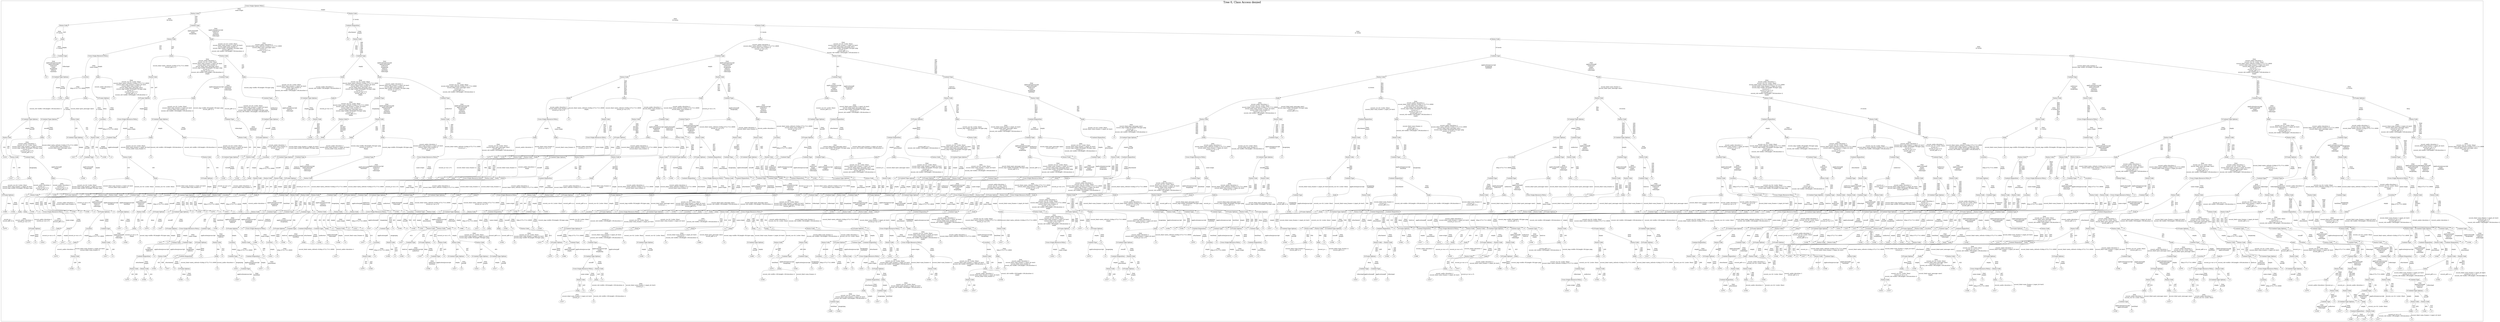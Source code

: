 /*
Generated by:
    http://https://github.com/h2oai/h2o-3/tree/master/h2o-genmodel/src/main/java/hex/genmodel/tools/PrintMojo.java
*/

/*
On a mac:

$ brew install graphviz
$ dot -Tpng file.gv -o file.png
$ open file.png
*/

digraph G {

subgraph cluster_0 {
/* Nodes */

/* Level 0 */
{
"SG_0_Node_0" [shape=box, fontsize=20, label="Cross-Origin-Opener-Policy"]
}

/* Level 1 */
{
"SG_0_Node_1" [shape=box, fontsize=20, label="Status-Code"]
"SG_0_Node_2" [shape=box, fontsize=20, label="Status-Code"]
}

/* Level 2 */
{
"SG_0_Node_3" [shape=box, fontsize=20, label="Status-Code"]
"SG_0_Node_4" [shape=box, fontsize=20, label="Content-Type"]
"SG_0_Node_5" [shape=box, fontsize=20, label="Content-Disposition"]
"SG_0_Node_6" [shape=box, fontsize=20, label="Status-Code"]
}

/* Level 3 */
{
"SG_0_Node_1014" [fontsize=20, label="0.0"]
"SG_0_Node_7" [shape=box, fontsize=20, label="body"]
"SG_0_Node_8" [shape=box, fontsize=20, label="Status-Code"]
"SG_0_Node_9" [shape=box, fontsize=20, label="body"]
"SG_0_Node_1015" [fontsize=20, label="0.0"]
"SG_0_Node_10" [shape=box, fontsize=20, label="Status-Code"]
"SG_0_Node_11" [shape=box, fontsize=20, label="body"]
"SG_0_Node_12" [shape=box, fontsize=20, label="Status-Code"]
}

/* Level 4 */
{
"SG_0_Node_1016" [fontsize=20, label="0.0"]
"SG_0_Node_13" [shape=box, fontsize=20, label="Content-Type"]
"SG_0_Node_14" [shape=box, fontsize=20, label="Cross-Origin-Resource-Policy"]
"SG_0_Node_15" [shape=box, fontsize=20, label="body"]
"SG_0_Node_16" [shape=box, fontsize=20, label="Status-Code"]
"SG_0_Node_1017" [fontsize=20, label="1.0"]
"SG_0_Node_1018" [fontsize=20, label="0.0"]
"SG_0_Node_17" [shape=box, fontsize=20, label="Content-Type"]
"SG_0_Node_18" [shape=box, fontsize=20, label="Content-Type"]
"SG_0_Node_19" [shape=box, fontsize=20, label="Status-Code"]
"SG_0_Node_20" [shape=box, fontsize=20, label="Content-Type"]
"SG_0_Node_21" [shape=box, fontsize=20, label="body"]
}

/* Level 5 */
{
"SG_0_Node_1019" [fontsize=20, label="0.0"]
"SG_0_Node_22" [shape=box, fontsize=20, label="X-Content-Type-Options"]
"SG_0_Node_23" [shape=box, fontsize=20, label="Location"]
"SG_0_Node_24" [shape=box, fontsize=20, label="body"]
"SG_0_Node_25" [shape=box, fontsize=20, label="Status-Code"]
"SG_0_Node_1020" [fontsize=20, label="1.0"]
"SG_0_Node_26" [shape=box, fontsize=20, label="Content-Type"]
"SG_0_Node_27" [shape=box, fontsize=20, label="body"]
"SG_0_Node_28" [shape=box, fontsize=20, label="body"]
"SG_0_Node_29" [shape=box, fontsize=20, label="body"]
"SG_0_Node_30" [shape=box, fontsize=20, label="Status-Code"]
"SG_0_Node_31" [shape=box, fontsize=20, label="Status-Code"]
"SG_0_Node_32" [shape=box, fontsize=20, label="Content-Type"]
"SG_0_Node_33" [shape=box, fontsize=20, label="Content-Type"]
"SG_0_Node_34" [shape=box, fontsize=20, label="Status-Code"]
"SG_0_Node_35" [shape=box, fontsize=20, label="body"]
"SG_0_Node_36" [shape=box, fontsize=20, label="Content-Type"]
"SG_0_Node_37" [shape=box, fontsize=20, label="Status-Code"]
}

/* Level 6 */
{
"SG_0_Node_1021" [fontsize=20, label="0.0"]
"SG_0_Node_1022" [fontsize=20, label="0.063"]
"SG_0_Node_39" [shape=box, fontsize=20, label="body"]
"SG_0_Node_40" [shape=box, fontsize=20, label="body"]
"SG_0_Node_41" [shape=box, fontsize=20, label="X-Frame-Options"]
"SG_0_Node_1023" [fontsize=20, label="1.0"]
"SG_0_Node_42" [shape=box, fontsize=20, label="X-Frame-Options"]
"SG_0_Node_1024" [fontsize=20, label="1.0"]
"SG_0_Node_43" [shape=box, fontsize=20, label="body"]
"SG_0_Node_44" [shape=box, fontsize=20, label="body"]
"SG_0_Node_45" [shape=box, fontsize=20, label="Content-Type"]
"SG_0_Node_1025" [fontsize=20, label="1.0"]
"SG_0_Node_46" [shape=box, fontsize=20, label="X-Content-Type-Options"]
"SG_0_Node_47" [shape=box, fontsize=20, label="body"]
"SG_0_Node_48" [shape=box, fontsize=20, label="Content-Type"]
"SG_0_Node_49" [shape=box, fontsize=20, label="Content-Type"]
"SG_0_Node_50" [shape=box, fontsize=20, label="body"]
"SG_0_Node_51" [shape=box, fontsize=20, label="body"]
"SG_0_Node_52" [shape=box, fontsize=20, label="body"]
"SG_0_Node_53" [shape=box, fontsize=20, label="Content-Type"]
"SG_0_Node_54" [shape=box, fontsize=20, label="body"]
"SG_0_Node_1026" [fontsize=20, label="1.0"]
"SG_0_Node_55" [shape=box, fontsize=20, label="Status-Code"]
"SG_0_Node_56" [shape=box, fontsize=20, label="Status-Code"]
"SG_0_Node_57" [shape=box, fontsize=20, label="body"]
"SG_0_Node_58" [shape=box, fontsize=20, label="body"]
"SG_0_Node_59" [shape=box, fontsize=20, label="Status-Code"]
"SG_0_Node_60" [shape=box, fontsize=20, label="Status-Code"]
"SG_0_Node_61" [shape=box, fontsize=20, label="Status-Code"]
"SG_0_Node_62" [shape=box, fontsize=20, label="Status-Code"]
"SG_0_Node_63" [shape=box, fontsize=20, label="Content-Type"]
"SG_0_Node_64" [shape=box, fontsize=20, label="X-Frame-Options"]
}

/* Level 7 */
{
"SG_0_Node_65" [shape=box, fontsize=20, label="X-Content-Type-Options"]
"SG_0_Node_66" [shape=box, fontsize=20, label="X-Content-Type-Options"]
"SG_0_Node_67" [shape=box, fontsize=20, label="Status-Code"]
"SG_0_Node_1027" [fontsize=20, label="1.0"]
"SG_0_Node_68" [shape=box, fontsize=20, label="Location"]
"SG_0_Node_1028" [fontsize=20, label="1.0"]
"SG_0_Node_69" [shape=box, fontsize=20, label="Cross-Origin-Resource-Policy"]
"SG_0_Node_1029" [fontsize=20, label="1.0"]
"SG_0_Node_70" [shape=box, fontsize=20, label="X-Content-Type-Options"]
"SG_0_Node_1030" [fontsize=20, label="1.0"]
"SG_0_Node_71" [shape=box, fontsize=20, label="Content-Type"]
"SG_0_Node_1031" [fontsize=20, label="1.0"]
"SG_0_Node_72" [shape=box, fontsize=20, label="X-Content-Type-Options"]
"SG_0_Node_1032" [fontsize=20, label="1.0"]
"SG_0_Node_1033" [fontsize=20, label="0.0"]
"SG_0_Node_1034" [fontsize=20, label="1.0"]
"SG_0_Node_73" [shape=box, fontsize=20, label="Status-Code"]
"SG_0_Node_1035" [fontsize=20, label="1.0"]
"SG_0_Node_74" [shape=box, fontsize=20, label="Status-Code"]
"SG_0_Node_75" [shape=box, fontsize=20, label="Status-Code"]
"SG_0_Node_76" [shape=box, fontsize=20, label="Status-Code"]
"SG_0_Node_1036" [fontsize=20, label="1.0"]
"SG_0_Node_77" [shape=box, fontsize=20, label="Cross-Origin-Resource-Policy"]
"SG_0_Node_1037" [fontsize=20, label="1.0"]
"SG_0_Node_78" [shape=box, fontsize=20, label="Status-Code"]
"SG_0_Node_79" [shape=box, fontsize=20, label="Status-Code"]
"SG_0_Node_80" [shape=box, fontsize=20, label="Content-Type"]
"SG_0_Node_81" [shape=box, fontsize=20, label="Content-Type"]
"SG_0_Node_82" [shape=box, fontsize=20, label="body"]
"SG_0_Node_83" [shape=box, fontsize=20, label="body"]
"SG_0_Node_84" [shape=box, fontsize=20, label="X-Content-Type-Options"]
"SG_0_Node_85" [shape=box, fontsize=20, label="Content-Disposition"]
"SG_0_Node_86" [shape=box, fontsize=20, label="X-Frame-Options"]
"SG_0_Node_87" [shape=box, fontsize=20, label="body"]
"SG_0_Node_88" [shape=box, fontsize=20, label="Content-Disposition"]
"SG_0_Node_89" [shape=box, fontsize=20, label="body"]
"SG_0_Node_90" [shape=box, fontsize=20, label="Status-Code"]
"SG_0_Node_91" [shape=box, fontsize=20, label="Status-Code"]
"SG_0_Node_92" [shape=box, fontsize=20, label="Content-Disposition"]
"SG_0_Node_93" [shape=box, fontsize=20, label="body"]
"SG_0_Node_94" [shape=box, fontsize=20, label="X-Content-Type-Options"]
"SG_0_Node_95" [shape=box, fontsize=20, label="Status-Code"]
"SG_0_Node_96" [shape=box, fontsize=20, label="Content-Disposition"]
"SG_0_Node_97" [shape=box, fontsize=20, label="Status-Code"]
"SG_0_Node_98" [shape=box, fontsize=20, label="Status-Code"]
"SG_0_Node_1038" [fontsize=20, label="1.0"]
"SG_0_Node_99" [shape=box, fontsize=20, label="Cross-Origin-Resource-Policy"]
"SG_0_Node_1039" [fontsize=20, label="1.0"]
"SG_0_Node_100" [shape=box, fontsize=20, label="X-Content-Type-Options"]
"SG_0_Node_101" [shape=box, fontsize=20, label="body"]
"SG_0_Node_102" [shape=box, fontsize=20, label="body"]
"SG_0_Node_103" [shape=box, fontsize=20, label="Status-Code"]
}

/* Level 8 */
{
"SG_0_Node_104" [shape=box, fontsize=20, label="Status-Code"]
"SG_0_Node_1040" [fontsize=20, label="1.0"]
"SG_0_Node_105" [shape=box, fontsize=20, label="body"]
"SG_0_Node_1041" [fontsize=20, label="1.0"]
"SG_0_Node_106" [shape=box, fontsize=20, label="X-Content-Type-Options"]
"SG_0_Node_1042" [fontsize=20, label="1.0"]
"SG_0_Node_107" [shape=box, fontsize=20, label="Status-Code"]
"SG_0_Node_1043" [fontsize=20, label="1.0"]
"SG_0_Node_108" [shape=box, fontsize=20, label="Content-Type"]
"SG_0_Node_1044" [fontsize=20, label="1.0"]
"SG_0_Node_109" [shape=box, fontsize=20, label="body"]
"SG_0_Node_110" [shape=box, fontsize=20, label="body"]
"SG_0_Node_111" [shape=box, fontsize=20, label="Status-Code"]
"SG_0_Node_1045" [fontsize=20, label="1.0"]
"SG_0_Node_112" [shape=box, fontsize=20, label="X-Frame-Options"]
"SG_0_Node_1046" [fontsize=20, label="1.0"]
"SG_0_Node_1047" [fontsize=20, label="0.938"]
"SG_0_Node_1048" [fontsize=20, label="1.0"]
"SG_0_Node_114" [shape=box, fontsize=20, label="body"]
"SG_0_Node_1049" [fontsize=20, label="1.0"]
"SG_0_Node_115" [shape=box, fontsize=20, label="body"]
"SG_0_Node_116" [shape=box, fontsize=20, label="body"]
"SG_0_Node_117" [shape=box, fontsize=20, label="body"]
"SG_0_Node_1050" [fontsize=20, label="1.0"]
"SG_0_Node_118" [shape=box, fontsize=20, label="body"]
"SG_0_Node_119" [shape=box, fontsize=20, label="body"]
"SG_0_Node_120" [shape=box, fontsize=20, label="Cross-Origin-Resource-Policy"]
"SG_0_Node_1051" [fontsize=20, label="1.0"]
"SG_0_Node_121" [shape=box, fontsize=20, label="X-Frame-Options"]
"SG_0_Node_1052" [fontsize=20, label="1.0"]
"SG_0_Node_122" [shape=box, fontsize=20, label="body"]
"SG_0_Node_123" [shape=box, fontsize=20, label="Location"]
"SG_0_Node_124" [shape=box, fontsize=20, label="Status-Code"]
"SG_0_Node_1053" [fontsize=20, label="1.0"]
"SG_0_Node_125" [shape=box, fontsize=20, label="Status-Code"]
"SG_0_Node_126" [shape=box, fontsize=20, label="Status-Code"]
"SG_0_Node_127" [shape=box, fontsize=20, label="Status-Code"]
"SG_0_Node_128" [shape=box, fontsize=20, label="Location"]
"SG_0_Node_129" [shape=box, fontsize=20, label="X-Frame-Options"]
"SG_0_Node_1054" [fontsize=20, label="1.0"]
"SG_0_Node_130" [shape=box, fontsize=20, label="body"]
"SG_0_Node_1055" [fontsize=20, label="1.0"]
"SG_0_Node_131" [shape=box, fontsize=20, label="Content-Disposition"]
"SG_0_Node_132" [shape=box, fontsize=20, label="body"]
"SG_0_Node_133" [shape=box, fontsize=20, label="Status-Code"]
"SG_0_Node_1056" [fontsize=20, label="1.0"]
"SG_0_Node_134" [shape=box, fontsize=20, label="Content-Type"]
"SG_0_Node_135" [shape=box, fontsize=20, label="body"]
"SG_0_Node_136" [shape=box, fontsize=20, label="Content-Disposition"]
"SG_0_Node_1057" [fontsize=20, label="1.0"]
"SG_0_Node_137" [shape=box, fontsize=20, label="X-Content-Type-Options"]
"SG_0_Node_138" [shape=box, fontsize=20, label="body"]
"SG_0_Node_139" [shape=box, fontsize=20, label="Content-Type"]
"SG_0_Node_1058" [fontsize=20, label="1.0"]
"SG_0_Node_140" [shape=box, fontsize=20, label="Status-Code"]
"SG_0_Node_1059" [fontsize=20, label="1.0"]
"SG_0_Node_141" [shape=box, fontsize=20, label="Status-Code"]
"SG_0_Node_1060" [fontsize=20, label="1.0"]
"SG_0_Node_142" [shape=box, fontsize=20, label="X-Frame-Options"]
"SG_0_Node_143" [shape=box, fontsize=20, label="Content-Type"]
"SG_0_Node_144" [shape=box, fontsize=20, label="X-Content-Type-Options"]
"SG_0_Node_1061" [fontsize=20, label="1.0"]
"SG_0_Node_145" [shape=box, fontsize=20, label="body"]
"SG_0_Node_146" [shape=box, fontsize=20, label="body"]
"SG_0_Node_147" [shape=box, fontsize=20, label="body"]
"SG_0_Node_148" [shape=box, fontsize=20, label="body"]
"SG_0_Node_149" [shape=box, fontsize=20, label="body"]
"SG_0_Node_150" [shape=box, fontsize=20, label="body"]
"SG_0_Node_151" [shape=box, fontsize=20, label="Content-Type"]
"SG_0_Node_1062" [fontsize=20, label="1.0"]
"SG_0_Node_152" [shape=box, fontsize=20, label="Status-Code"]
"SG_0_Node_153" [shape=box, fontsize=20, label="Status-Code"]
"SG_0_Node_154" [shape=box, fontsize=20, label="Status-Code"]
"SG_0_Node_1063" [fontsize=20, label="1.0"]
"SG_0_Node_155" [shape=box, fontsize=20, label="Content-Type"]
"SG_0_Node_156" [shape=box, fontsize=20, label="Status-Code"]
"SG_0_Node_157" [shape=box, fontsize=20, label="body"]
"SG_0_Node_1064" [fontsize=20, label="1.0"]
}

/* Level 9 */
{
"SG_0_Node_1065" [fontsize=20, label="0.833"]
"SG_0_Node_159" [shape=box, fontsize=20, label="Status-Code"]
"SG_0_Node_160" [shape=box, fontsize=20, label="Content-Type"]
"SG_0_Node_1066" [fontsize=20, label="1.0"]
"SG_0_Node_1067" [fontsize=20, label="0.917"]
"SG_0_Node_1068" [fontsize=20, label="1.0"]
"SG_0_Node_162" [shape=box, fontsize=20, label="Content-Type"]
"SG_0_Node_1069" [fontsize=20, label="1.0"]
"SG_0_Node_1070" [fontsize=20, label="0.938"]
"SG_0_Node_1071" [fontsize=20, label="1.0"]
"SG_0_Node_164" [shape=box, fontsize=20, label="Status-Code"]
"SG_0_Node_1072" [fontsize=20, label="1.0"]
"SG_0_Node_165" [shape=box, fontsize=20, label="Status-Code"]
"SG_0_Node_1073" [fontsize=20, label="1.0"]
"SG_0_Node_166" [shape=box, fontsize=20, label="X-Content-Type-Options"]
"SG_0_Node_1074" [fontsize=20, label="1.0"]
"SG_0_Node_167" [shape=box, fontsize=20, label="Status-Code"]
"SG_0_Node_1075" [fontsize=20, label="1.0"]
"SG_0_Node_168" [shape=box, fontsize=20, label="Location"]
"SG_0_Node_1076" [fontsize=20, label="1.0"]
"SG_0_Node_169" [shape=box, fontsize=20, label="X-Content-Type-Options"]
"SG_0_Node_170" [shape=box, fontsize=20, label="Content-Type"]
"SG_0_Node_171" [shape=box, fontsize=20, label="Content-Type"]
"SG_0_Node_1077" [fontsize=20, label="1.0"]
"SG_0_Node_172" [shape=box, fontsize=20, label="Cross-Origin-Resource-Policy"]
"SG_0_Node_1078" [fontsize=20, label="1.0"]
"SG_0_Node_1079" [fontsize=20, label="0.875"]
"SG_0_Node_174" [shape=box, fontsize=20, label="body"]
"SG_0_Node_1080" [fontsize=20, label="0.938"]
"SG_0_Node_1081" [fontsize=20, label="1.0"]
"SG_0_Node_176" [shape=box, fontsize=20, label="Status-Code"]
"SG_0_Node_177" [shape=box, fontsize=20, label="Status-Code"]
"SG_0_Node_178" [shape=box, fontsize=20, label="body"]
"SG_0_Node_1082" [fontsize=20, label="1.0"]
"SG_0_Node_179" [shape=box, fontsize=20, label="X-Content-Type-Options"]
"SG_0_Node_180" [shape=box, fontsize=20, label="Status-Code"]
"SG_0_Node_181" [shape=box, fontsize=20, label="Status-Code"]
"SG_0_Node_182" [shape=box, fontsize=20, label="Status-Code"]
"SG_0_Node_183" [shape=box, fontsize=20, label="X-Content-Type-Options"]
"SG_0_Node_1083" [fontsize=20, label="1.0"]
"SG_0_Node_184" [shape=box, fontsize=20, label="X-Frame-Options"]
"SG_0_Node_185" [shape=box, fontsize=20, label="Content-Disposition"]
"SG_0_Node_186" [shape=box, fontsize=20, label="Content-Type"]
"SG_0_Node_1084" [fontsize=20, label="1.0"]
"SG_0_Node_187" [shape=box, fontsize=20, label="X-Content-Type-Options"]
"SG_0_Node_1085" [fontsize=20, label="1.0"]
"SG_0_Node_188" [shape=box, fontsize=20, label="Status-Code"]
"SG_0_Node_1086" [fontsize=20, label="1.0"]
"SG_0_Node_189" [shape=box, fontsize=20, label="Content-Type"]
"SG_0_Node_190" [shape=box, fontsize=20, label="Content-Type"]
"SG_0_Node_191" [shape=box, fontsize=20, label="Content-Type"]
"SG_0_Node_1087" [fontsize=20, label="1.0"]
"SG_0_Node_192" [shape=box, fontsize=20, label="body"]
"SG_0_Node_193" [shape=box, fontsize=20, label="body"]
"SG_0_Node_194" [shape=box, fontsize=20, label="Status-Code"]
"SG_0_Node_1088" [fontsize=20, label="1.0"]
"SG_0_Node_195" [shape=box, fontsize=20, label="X-Content-Type-Options"]
"SG_0_Node_1089" [fontsize=20, label="1.0"]
"SG_0_Node_196" [shape=box, fontsize=20, label="body"]
"SG_0_Node_197" [shape=box, fontsize=20, label="body"]
"SG_0_Node_198" [shape=box, fontsize=20, label="Status-Code"]
"SG_0_Node_1090" [fontsize=20, label="1.0"]
"SG_0_Node_199" [shape=box, fontsize=20, label="Content-Type"]
"SG_0_Node_1091" [fontsize=20, label="1.0"]
"SG_0_Node_200" [shape=box, fontsize=20, label="Status-Code"]
"SG_0_Node_201" [shape=box, fontsize=20, label="Content-Disposition"]
"SG_0_Node_202" [shape=box, fontsize=20, label="Cross-Origin-Resource-Policy"]
"SG_0_Node_1092" [fontsize=20, label="1.0"]
"SG_0_Node_203" [shape=box, fontsize=20, label="X-Content-Type-Options"]
"SG_0_Node_1093" [fontsize=20, label="1.0"]
"SG_0_Node_204" [shape=box, fontsize=20, label="Status-Code"]
"SG_0_Node_1094" [fontsize=20, label="1.0"]
"SG_0_Node_205" [shape=box, fontsize=20, label="Content-Type"]
"SG_0_Node_1095" [fontsize=20, label="1.0"]
"SG_0_Node_206" [shape=box, fontsize=20, label="Location"]
"SG_0_Node_207" [shape=box, fontsize=20, label="Content-Type"]
"SG_0_Node_208" [shape=box, fontsize=20, label="Status-Code"]
"SG_0_Node_1096" [fontsize=20, label="1.0"]
"SG_0_Node_209" [shape=box, fontsize=20, label="Content-Type"]
"SG_0_Node_210" [shape=box, fontsize=20, label="Status-Code"]
"SG_0_Node_211" [shape=box, fontsize=20, label="Content-Type"]
"SG_0_Node_212" [shape=box, fontsize=20, label="Status-Code"]
"SG_0_Node_213" [shape=box, fontsize=20, label="Content-Type"]
"SG_0_Node_1097" [fontsize=20, label="1.0"]
"SG_0_Node_214" [shape=box, fontsize=20, label="Content-Disposition"]
"SG_0_Node_215" [shape=box, fontsize=20, label="Content-Type"]
"SG_0_Node_216" [shape=box, fontsize=20, label="Content-Type"]
"SG_0_Node_1098" [fontsize=20, label="1.0"]
"SG_0_Node_217" [shape=box, fontsize=20, label="Location"]
"SG_0_Node_1099" [fontsize=20, label="1.0"]
"SG_0_Node_218" [shape=box, fontsize=20, label="Status-Code"]
"SG_0_Node_219" [shape=box, fontsize=20, label="Status-Code"]
"SG_0_Node_220" [shape=box, fontsize=20, label="Status-Code"]
"SG_0_Node_221" [shape=box, fontsize=20, label="Status-Code"]
"SG_0_Node_222" [shape=box, fontsize=20, label="body"]
"SG_0_Node_223" [shape=box, fontsize=20, label="body"]
"SG_0_Node_224" [shape=box, fontsize=20, label="body"]
"SG_0_Node_1100" [fontsize=20, label="1.0"]
"SG_0_Node_225" [shape=box, fontsize=20, label="X-Frame-Options"]
"SG_0_Node_1101" [fontsize=20, label="1.0"]
"SG_0_Node_226" [shape=box, fontsize=20, label="Status-Code"]
"SG_0_Node_227" [shape=box, fontsize=20, label="Status-Code"]
"SG_0_Node_228" [shape=box, fontsize=20, label="Content-Type"]
"SG_0_Node_1102" [fontsize=20, label="1.0"]
"SG_0_Node_229" [shape=box, fontsize=20, label="Content-Type"]
"SG_0_Node_1103" [fontsize=20, label="1.0"]
}

/* Level 10 */
{
"SG_0_Node_1104" [fontsize=20, label="0.917"]
"SG_0_Node_1105" [fontsize=20, label="1.0"]
"SG_0_Node_231" [shape=box, fontsize=20, label="body"]
"SG_0_Node_232" [shape=box, fontsize=20, label="body"]
"SG_0_Node_1106" [fontsize=20, label="0.938"]
"SG_0_Node_1107" [fontsize=20, label="1.0"]
"SG_0_Node_234" [shape=box, fontsize=20, label="body"]
"SG_0_Node_235" [shape=box, fontsize=20, label="body"]
"SG_0_Node_236" [shape=box, fontsize=20, label="X-Frame-Options"]
"SG_0_Node_1108" [fontsize=20, label="1.0"]
"SG_0_Node_1109" [fontsize=20, label="0.938"]
"SG_0_Node_1110" [fontsize=20, label="1.0"]
"SG_0_Node_1111" [fontsize=20, label="0.938"]
"SG_0_Node_1112" [fontsize=20, label="1.0"]
"SG_0_Node_239" [shape=box, fontsize=20, label="body"]
"SG_0_Node_240" [shape=box, fontsize=20, label="Status-Code"]
"SG_0_Node_241" [shape=box, fontsize=20, label="Status-Code"]
"SG_0_Node_242" [shape=box, fontsize=20, label="Status-Code"]
"SG_0_Node_243" [shape=box, fontsize=20, label="X-Frame-Options"]
"SG_0_Node_1113" [fontsize=20, label="1.0"]
"SG_0_Node_244" [shape=box, fontsize=20, label="Status-Code"]
"SG_0_Node_1114" [fontsize=20, label="1.0"]
"SG_0_Node_1115" [fontsize=20, label="0.938"]
"SG_0_Node_1116" [fontsize=20, label="1.0"]
"SG_0_Node_1117" [fontsize=20, label="0.938"]
"SG_0_Node_1118" [fontsize=20, label="1.0"]
"SG_0_Node_247" [shape=box, fontsize=20, label="body"]
"SG_0_Node_1119" [fontsize=20, label="1.0"]
"SG_0_Node_248" [shape=box, fontsize=20, label="body"]
"SG_0_Node_1120" [fontsize=20, label="1.0"]
"SG_0_Node_249" [shape=box, fontsize=20, label="Cross-Origin-Resource-Policy"]
"SG_0_Node_250" [shape=box, fontsize=20, label="Status-Code"]
"SG_0_Node_251" [shape=box, fontsize=20, label="body"]
"SG_0_Node_252" [shape=box, fontsize=20, label="body"]
"SG_0_Node_253" [shape=box, fontsize=20, label="Content-Disposition"]
"SG_0_Node_1121" [fontsize=20, label="1.0"]
"SG_0_Node_254" [shape=box, fontsize=20, label="body"]
"SG_0_Node_255" [shape=box, fontsize=20, label="body"]
"SG_0_Node_256" [shape=box, fontsize=20, label="body"]
"SG_0_Node_1122" [fontsize=20, label="1.0"]
"SG_0_Node_1123" [fontsize=20, label="0.938"]
"SG_0_Node_1124" [fontsize=20, label="1.0"]
"SG_0_Node_258" [shape=box, fontsize=20, label="Content-Disposition"]
"SG_0_Node_1125" [fontsize=20, label="1.0"]
"SG_0_Node_259" [shape=box, fontsize=20, label="Cross-Origin-Resource-Policy"]
"SG_0_Node_260" [shape=box, fontsize=20, label="Status-Code"]
"SG_0_Node_261" [shape=box, fontsize=20, label="Content-Disposition"]
"SG_0_Node_1126" [fontsize=20, label="1.0"]
"SG_0_Node_262" [shape=box, fontsize=20, label="Content-Type"]
"SG_0_Node_263" [shape=box, fontsize=20, label="Content-Type"]
"SG_0_Node_264" [shape=box, fontsize=20, label="body"]
"SG_0_Node_1127" [fontsize=20, label="1.0"]
"SG_0_Node_265" [shape=box, fontsize=20, label="Content-Disposition"]
"SG_0_Node_1128" [fontsize=20, label="1.0"]
"SG_0_Node_1129" [fontsize=20, label="0.938"]
"SG_0_Node_1130" [fontsize=20, label="1.0"]
"SG_0_Node_267" [shape=box, fontsize=20, label="X-Content-Type-Options"]
"SG_0_Node_1131" [fontsize=20, label="1.0"]
"SG_0_Node_268" [shape=box, fontsize=20, label="Status-Code"]
"SG_0_Node_1132" [fontsize=20, label="1.0"]
"SG_0_Node_269" [shape=box, fontsize=20, label="Status-Code"]
"SG_0_Node_1133" [fontsize=20, label="1.0"]
"SG_0_Node_270" [shape=box, fontsize=20, label="X-Content-Type-Options"]
"SG_0_Node_1134" [fontsize=20, label="1.0"]
"SG_0_Node_271" [shape=box, fontsize=20, label="X-Frame-Options"]
"SG_0_Node_1135" [fontsize=20, label="1.0"]
"SG_0_Node_272" [shape=box, fontsize=20, label="Status-Code"]
"SG_0_Node_273" [shape=box, fontsize=20, label="Status-Code"]
"SG_0_Node_274" [shape=box, fontsize=20, label="Status-Code"]
"SG_0_Node_1136" [fontsize=20, label="1.0"]
"SG_0_Node_275" [shape=box, fontsize=20, label="Content-Type"]
"SG_0_Node_1137" [fontsize=20, label="1.0"]
"SG_0_Node_276" [shape=box, fontsize=20, label="Cross-Origin-Resource-Policy"]
"SG_0_Node_1138" [fontsize=20, label="1.0"]
"SG_0_Node_277" [shape=box, fontsize=20, label="body"]
"SG_0_Node_278" [shape=box, fontsize=20, label="body"]
"SG_0_Node_279" [shape=box, fontsize=20, label="Status-Code"]
"SG_0_Node_280" [shape=box, fontsize=20, label="body"]
"SG_0_Node_281" [shape=box, fontsize=20, label="Content-Type"]
"SG_0_Node_282" [shape=box, fontsize=20, label="body"]
"SG_0_Node_283" [shape=box, fontsize=20, label="Status-Code"]
"SG_0_Node_284" [shape=box, fontsize=20, label="Status-Code"]
"SG_0_Node_285" [shape=box, fontsize=20, label="body"]
"SG_0_Node_286" [shape=box, fontsize=20, label="Content-Type"]
"SG_0_Node_287" [shape=box, fontsize=20, label="Content-Disposition"]
"SG_0_Node_1139" [fontsize=20, label="1.0"]
"SG_0_Node_288" [shape=box, fontsize=20, label="Content-Type"]
"SG_0_Node_289" [shape=box, fontsize=20, label="Content-Type"]
"SG_0_Node_290" [shape=box, fontsize=20, label="body"]
"SG_0_Node_1140" [fontsize=20, label="1.0"]
"SG_0_Node_291" [shape=box, fontsize=20, label="body"]
"SG_0_Node_1141" [fontsize=20, label="1.0"]
"SG_0_Node_292" [shape=box, fontsize=20, label="Status-Code"]
"SG_0_Node_293" [shape=box, fontsize=20, label="Status-Code"]
"SG_0_Node_294" [shape=box, fontsize=20, label="Content-Type"]
"SG_0_Node_1142" [fontsize=20, label="1.0"]
"SG_0_Node_295" [shape=box, fontsize=20, label="Status-Code"]
"SG_0_Node_296" [shape=box, fontsize=20, label="Location"]
"SG_0_Node_297" [shape=box, fontsize=20, label="body"]
"SG_0_Node_1143" [fontsize=20, label="1.0"]
"SG_0_Node_298" [shape=box, fontsize=20, label="Status-Code"]
"SG_0_Node_1144" [fontsize=20, label="1.0"]
"SG_0_Node_299" [shape=box, fontsize=20, label="Content-Type"]
"SG_0_Node_300" [shape=box, fontsize=20, label="Status-Code"]
"SG_0_Node_301" [shape=box, fontsize=20, label="body"]
"SG_0_Node_302" [shape=box, fontsize=20, label="Status-Code"]
"SG_0_Node_303" [shape=box, fontsize=20, label="Status-Code"]
"SG_0_Node_304" [shape=box, fontsize=20, label="Status-Code"]
"SG_0_Node_305" [shape=box, fontsize=20, label="X-Frame-Options"]
"SG_0_Node_1145" [fontsize=20, label="1.0"]
"SG_0_Node_306" [shape=box, fontsize=20, label="Content-Disposition"]
"SG_0_Node_1146" [fontsize=20, label="1.0"]
"SG_0_Node_307" [shape=box, fontsize=20, label="Cross-Origin-Resource-Policy"]
"SG_0_Node_1147" [fontsize=20, label="1.0"]
"SG_0_Node_1148" [fontsize=20, label="0.969"]
"SG_0_Node_1149" [fontsize=20, label="1.0"]
"SG_0_Node_309" [shape=box, fontsize=20, label="Content-Type"]
"SG_0_Node_1150" [fontsize=20, label="1.0"]
"SG_0_Node_310" [shape=box, fontsize=20, label="Location"]
"SG_0_Node_311" [shape=box, fontsize=20, label="Content-Type"]
"SG_0_Node_312" [shape=box, fontsize=20, label="Status-Code"]
"SG_0_Node_1151" [fontsize=20, label="1.0"]
"SG_0_Node_313" [shape=box, fontsize=20, label="Cross-Origin-Resource-Policy"]
"SG_0_Node_1152" [fontsize=20, label="1.0"]
"SG_0_Node_314" [shape=box, fontsize=20, label="Content-Type"]
"SG_0_Node_315" [shape=box, fontsize=20, label="Content-Type"]
"SG_0_Node_316" [shape=box, fontsize=20, label="body"]
"SG_0_Node_1153" [fontsize=20, label="1.0"]
"SG_0_Node_317" [shape=box, fontsize=20, label="body"]
"SG_0_Node_1154" [fontsize=20, label="1.0"]
"SG_0_Node_318" [shape=box, fontsize=20, label="Cross-Origin-Resource-Policy"]
"SG_0_Node_1155" [fontsize=20, label="1.0"]
"SG_0_Node_319" [shape=box, fontsize=20, label="Location"]
"SG_0_Node_1156" [fontsize=20, label="1.0"]
}

/* Level 11 */
{
"SG_0_Node_320" [shape=box, fontsize=20, label="X-Frame-Options"]
"SG_0_Node_1157" [fontsize=20, label="1.0"]
"SG_0_Node_321" [shape=box, fontsize=20, label="Status-Code"]
"SG_0_Node_1158" [fontsize=20, label="1.0"]
"SG_0_Node_1159" [fontsize=20, label="0.969"]
"SG_0_Node_1160" [fontsize=20, label="1.0"]
"SG_0_Node_323" [shape=box, fontsize=20, label="X-Frame-Options"]
"SG_0_Node_1161" [fontsize=20, label="1.0"]
"SG_0_Node_1162" [fontsize=20, label="0.938"]
"SG_0_Node_1163" [fontsize=20, label="1.0"]
"SG_0_Node_325" [shape=box, fontsize=20, label="Status-Code"]
"SG_0_Node_326" [shape=box, fontsize=20, label="Status-Code"]
"SG_0_Node_327" [shape=box, fontsize=20, label="body"]
"SG_0_Node_1164" [fontsize=20, label="1.0"]
"SG_0_Node_328" [shape=box, fontsize=20, label="Content-Type"]
"SG_0_Node_1165" [fontsize=20, label="1.0"]
"SG_0_Node_329" [shape=box, fontsize=20, label="Content-Type"]
"SG_0_Node_1166" [fontsize=20, label="1.0"]
"SG_0_Node_330" [shape=box, fontsize=20, label="Location"]
"SG_0_Node_1167" [fontsize=20, label="1.0"]
"SG_0_Node_331" [shape=box, fontsize=20, label="X-Content-Type-Options"]
"SG_0_Node_1168" [fontsize=20, label="1.0"]
"SG_0_Node_332" [shape=box, fontsize=20, label="Status-Code"]
"SG_0_Node_333" [shape=box, fontsize=20, label="Status-Code"]
"SG_0_Node_334" [shape=box, fontsize=20, label="Location"]
"SG_0_Node_1169" [fontsize=20, label="1.0"]
"SG_0_Node_335" [shape=box, fontsize=20, label="Location"]
"SG_0_Node_1170" [fontsize=20, label="1.0"]
"SG_0_Node_336" [shape=box, fontsize=20, label="body"]
"SG_0_Node_1171" [fontsize=20, label="1.0"]
"SG_0_Node_337" [shape=box, fontsize=20, label="Content-Type"]
"SG_0_Node_338" [shape=box, fontsize=20, label="Status-Code"]
"SG_0_Node_339" [shape=box, fontsize=20, label="Status-Code"]
"SG_0_Node_340" [shape=box, fontsize=20, label="Status-Code"]
"SG_0_Node_341" [shape=box, fontsize=20, label="Content-Type"]
"SG_0_Node_1172" [fontsize=20, label="1.0"]
"SG_0_Node_342" [shape=box, fontsize=20, label="X-Frame-Options"]
"SG_0_Node_343" [shape=box, fontsize=20, label="Content-Type"]
"SG_0_Node_344" [shape=box, fontsize=20, label="X-Content-Type-Options"]
"SG_0_Node_1173" [fontsize=20, label="1.0"]
"SG_0_Node_345" [shape=box, fontsize=20, label="Content-Type"]
"SG_0_Node_1174" [fontsize=20, label="1.0"]
"SG_0_Node_346" [shape=box, fontsize=20, label="X-Content-Type-Options"]
"SG_0_Node_1175" [fontsize=20, label="1.0"]
"SG_0_Node_347" [shape=box, fontsize=20, label="body"]
"SG_0_Node_1176" [fontsize=20, label="1.0"]
"SG_0_Node_348" [shape=box, fontsize=20, label="body"]
"SG_0_Node_1177" [fontsize=20, label="1.0"]
"SG_0_Node_349" [shape=box, fontsize=20, label="Cross-Origin-Resource-Policy"]
"SG_0_Node_1178" [fontsize=20, label="1.0"]
"SG_0_Node_350" [shape=box, fontsize=20, label="Status-Code"]
"SG_0_Node_1179" [fontsize=20, label="1.0"]
"SG_0_Node_351" [shape=box, fontsize=20, label="Status-Code"]
"SG_0_Node_1180" [fontsize=20, label="1.0"]
"SG_0_Node_352" [shape=box, fontsize=20, label="X-Frame-Options"]
"SG_0_Node_1181" [fontsize=20, label="1.0"]
"SG_0_Node_353" [shape=box, fontsize=20, label="body"]
"SG_0_Node_354" [shape=box, fontsize=20, label="body"]
"SG_0_Node_355" [shape=box, fontsize=20, label="X-Frame-Options"]
"SG_0_Node_356" [shape=box, fontsize=20, label="body"]
"SG_0_Node_357" [shape=box, fontsize=20, label="body"]
"SG_0_Node_358" [shape=box, fontsize=20, label="body"]
"SG_0_Node_1182" [fontsize=20, label="0.938"]
"SG_0_Node_1183" [fontsize=20, label="1.0"]
"SG_0_Node_360" [shape=box, fontsize=20, label="Content-Type"]
"SG_0_Node_1184" [fontsize=20, label="1.0"]
"SG_0_Node_361" [shape=box, fontsize=20, label="Content-Type"]
"SG_0_Node_362" [shape=box, fontsize=20, label="Status-Code"]
"SG_0_Node_363" [shape=box, fontsize=20, label="Content-Type"]
"SG_0_Node_364" [shape=box, fontsize=20, label="X-Frame-Options"]
"SG_0_Node_365" [shape=box, fontsize=20, label="Content-Type"]
"SG_0_Node_1185" [fontsize=20, label="1.0"]
"SG_0_Node_366" [shape=box, fontsize=20, label="X-Content-Type-Options"]
"SG_0_Node_1186" [fontsize=20, label="1.0"]
"SG_0_Node_1187" [fontsize=20, label="0.984"]
"SG_0_Node_1188" [fontsize=20, label="1.0"]
"SG_0_Node_368" [shape=box, fontsize=20, label="Location"]
"SG_0_Node_1189" [fontsize=20, label="1.0"]
"SG_0_Node_369" [shape=box, fontsize=20, label="Cross-Origin-Resource-Policy"]
"SG_0_Node_370" [shape=box, fontsize=20, label="Status-Code"]
"SG_0_Node_371" [shape=box, fontsize=20, label="X-Frame-Options"]
"SG_0_Node_372" [shape=box, fontsize=20, label="Status-Code"]
"SG_0_Node_373" [shape=box, fontsize=20, label="Cross-Origin-Resource-Policy"]
"SG_0_Node_374" [shape=box, fontsize=20, label="body"]
"SG_0_Node_375" [shape=box, fontsize=20, label="Status-Code"]
"SG_0_Node_1190" [fontsize=20, label="1.0"]
"SG_0_Node_376" [shape=box, fontsize=20, label="Status-Code"]
"SG_0_Node_377" [shape=box, fontsize=20, label="body"]
"SG_0_Node_378" [shape=box, fontsize=20, label="Status-Code"]
"SG_0_Node_1191" [fontsize=20, label="1.0"]
"SG_0_Node_379" [shape=box, fontsize=20, label="body"]
"SG_0_Node_380" [shape=box, fontsize=20, label="body"]
"SG_0_Node_381" [shape=box, fontsize=20, label="body"]
"SG_0_Node_1192" [fontsize=20, label="1.0"]
"SG_0_Node_382" [shape=box, fontsize=20, label="Content-Type"]
"SG_0_Node_1193" [fontsize=20, label="1.0"]
"SG_0_Node_383" [shape=box, fontsize=20, label="body"]
"SG_0_Node_384" [shape=box, fontsize=20, label="Status-Code"]
"SG_0_Node_385" [shape=box, fontsize=20, label="body"]
"SG_0_Node_386" [shape=box, fontsize=20, label="body"]
"SG_0_Node_387" [shape=box, fontsize=20, label="Status-Code"]
"SG_0_Node_1194" [fontsize=20, label="1.0"]
"SG_0_Node_388" [shape=box, fontsize=20, label="body"]
"SG_0_Node_1195" [fontsize=20, label="1.0"]
"SG_0_Node_389" [shape=box, fontsize=20, label="Cross-Origin-Resource-Policy"]
"SG_0_Node_1196" [fontsize=20, label="1.0"]
"SG_0_Node_1197" [fontsize=20, label="0.938"]
"SG_0_Node_1198" [fontsize=20, label="1.0"]
"SG_0_Node_391" [shape=box, fontsize=20, label="body"]
"SG_0_Node_1199" [fontsize=20, label="1.0"]
"SG_0_Node_392" [shape=box, fontsize=20, label="body"]
"SG_0_Node_1200" [fontsize=20, label="1.0"]
"SG_0_Node_393" [shape=box, fontsize=20, label="body"]
"SG_0_Node_1201" [fontsize=20, label="1.0"]
"SG_0_Node_394" [shape=box, fontsize=20, label="body"]
"SG_0_Node_395" [shape=box, fontsize=20, label="body"]
"SG_0_Node_396" [shape=box, fontsize=20, label="Status-Code"]
"SG_0_Node_1202" [fontsize=20, label="1.0"]
"SG_0_Node_397" [shape=box, fontsize=20, label="Cross-Origin-Resource-Policy"]
"SG_0_Node_1203" [fontsize=20, label="1.0"]
"SG_0_Node_398" [shape=box, fontsize=20, label="X-Content-Type-Options"]
"SG_0_Node_399" [shape=box, fontsize=20, label="Content-Type"]
"SG_0_Node_400" [shape=box, fontsize=20, label="Status-Code"]
"SG_0_Node_401" [shape=box, fontsize=20, label="Status-Code"]
"SG_0_Node_402" [shape=box, fontsize=20, label="Content-Type"]
"SG_0_Node_1204" [fontsize=20, label="1.0"]
"SG_0_Node_403" [shape=box, fontsize=20, label="Status-Code"]
"SG_0_Node_1205" [fontsize=20, label="1.0"]
"SG_0_Node_404" [shape=box, fontsize=20, label="body"]
"SG_0_Node_1206" [fontsize=20, label="1.0"]
"SG_0_Node_405" [shape=box, fontsize=20, label="X-Content-Type-Options"]
"SG_0_Node_1207" [fontsize=20, label="1.0"]
"SG_0_Node_406" [shape=box, fontsize=20, label="body"]
"SG_0_Node_1208" [fontsize=20, label="1.0"]
"SG_0_Node_407" [shape=box, fontsize=20, label="Status-Code"]
"SG_0_Node_408" [shape=box, fontsize=20, label="Content-Type"]
"SG_0_Node_409" [shape=box, fontsize=20, label="Status-Code"]
"SG_0_Node_410" [shape=box, fontsize=20, label="Status-Code"]
"SG_0_Node_411" [shape=box, fontsize=20, label="Location"]
"SG_0_Node_1209" [fontsize=20, label="1.0"]
"SG_0_Node_412" [shape=box, fontsize=20, label="body"]
"SG_0_Node_1210" [fontsize=20, label="1.0"]
"SG_0_Node_413" [shape=box, fontsize=20, label="Status-Code"]
"SG_0_Node_414" [shape=box, fontsize=20, label="Status-Code"]
"SG_0_Node_415" [shape=box, fontsize=20, label="Cross-Origin-Resource-Policy"]
"SG_0_Node_1211" [fontsize=20, label="1.0"]
"SG_0_Node_416" [shape=box, fontsize=20, label="Content-Type"]
"SG_0_Node_1212" [fontsize=20, label="1.0"]
"SG_0_Node_417" [shape=box, fontsize=20, label="Status-Code"]
"SG_0_Node_418" [shape=box, fontsize=20, label="Status-Code"]
"SG_0_Node_419" [shape=box, fontsize=20, label="body"]
"SG_0_Node_1213" [fontsize=20, label="1.0"]
"SG_0_Node_420" [shape=box, fontsize=20, label="Status-Code"]
"SG_0_Node_1214" [fontsize=20, label="1.0"]
"SG_0_Node_421" [shape=box, fontsize=20, label="Status-Code"]
"SG_0_Node_422" [shape=box, fontsize=20, label="Status-Code"]
"SG_0_Node_423" [shape=box, fontsize=20, label="Content-Type"]
"SG_0_Node_1215" [fontsize=20, label="1.0"]
"SG_0_Node_424" [shape=box, fontsize=20, label="Location"]
"SG_0_Node_1216" [fontsize=20, label="1.0"]
"SG_0_Node_425" [shape=box, fontsize=20, label="Status-Code"]
"SG_0_Node_426" [shape=box, fontsize=20, label="Status-Code"]
}

/* Level 12 */
{
"SG_0_Node_1217" [fontsize=20, label="0.889"]
"SG_0_Node_1218" [fontsize=20, label="0.944"]
"SG_0_Node_429" [shape=box, fontsize=20, label="body"]
"SG_0_Node_430" [shape=box, fontsize=20, label="body"]
"SG_0_Node_1219" [fontsize=20, label="0.938"]
"SG_0_Node_1220" [fontsize=20, label="1.0"]
"SG_0_Node_432" [shape=box, fontsize=20, label="Cross-Origin-Resource-Policy"]
"SG_0_Node_1221" [fontsize=20, label="1.0"]
"SG_0_Node_1222" [fontsize=20, label="0.938"]
"SG_0_Node_1223" [fontsize=20, label="1.0"]
"SG_0_Node_1224" [fontsize=20, label="0.938"]
"SG_0_Node_1225" [fontsize=20, label="1.0"]
"SG_0_Node_435" [shape=box, fontsize=20, label="X-Frame-Options"]
"SG_0_Node_1226" [fontsize=20, label="1.0"]
"SG_0_Node_436" [shape=box, fontsize=20, label="X-Frame-Options"]
"SG_0_Node_1227" [fontsize=20, label="1.0"]
"SG_0_Node_437" [shape=box, fontsize=20, label="Status-Code"]
"SG_0_Node_1228" [fontsize=20, label="1.0"]
"SG_0_Node_438" [shape=box, fontsize=20, label="X-Frame-Options"]
"SG_0_Node_1229" [fontsize=20, label="1.0"]
"SG_0_Node_439" [shape=box, fontsize=20, label="X-Content-Type-Options"]
"SG_0_Node_1230" [fontsize=20, label="1.0"]
"SG_0_Node_1231" [fontsize=20, label="0.938"]
"SG_0_Node_1232" [fontsize=20, label="1.0"]
"SG_0_Node_1233" [fontsize=20, label="0.875"]
"SG_0_Node_1234" [fontsize=20, label="1.0"]
"SG_0_Node_1235" [fontsize=20, label="0.833"]
"SG_0_Node_1236" [fontsize=20, label="1.0"]
"SG_0_Node_1237" [fontsize=20, label="0.938"]
"SG_0_Node_1238" [fontsize=20, label="1.0"]
"SG_0_Node_444" [shape=box, fontsize=20, label="Status-Code"]
"SG_0_Node_1239" [fontsize=20, label="1.0"]
"SG_0_Node_445" [shape=box, fontsize=20, label="Content-Type"]
"SG_0_Node_1240" [fontsize=20, label="1.0"]
"SG_0_Node_446" [shape=box, fontsize=20, label="Content-Type"]
"SG_0_Node_1241" [fontsize=20, label="1.0"]
"SG_0_Node_447" [shape=box, fontsize=20, label="Content-Type"]
"SG_0_Node_1242" [fontsize=20, label="1.0"]
"SG_0_Node_448" [shape=box, fontsize=20, label="Status-Code"]
"SG_0_Node_1243" [fontsize=20, label="1.0"]
"SG_0_Node_449" [shape=box, fontsize=20, label="Status-Code"]
"SG_0_Node_1244" [fontsize=20, label="1.0"]
"SG_0_Node_450" [shape=box, fontsize=20, label="Status-Code"]
"SG_0_Node_1245" [fontsize=20, label="1.0"]
"SG_0_Node_451" [shape=box, fontsize=20, label="Cross-Origin-Resource-Policy"]
"SG_0_Node_1246" [fontsize=20, label="1.0"]
"SG_0_Node_1247" [fontsize=20, label="0.938"]
"SG_0_Node_1248" [fontsize=20, label="1.0"]
"SG_0_Node_453" [shape=box, fontsize=20, label="Location"]
"SG_0_Node_454" [shape=box, fontsize=20, label="Content-Type"]
"SG_0_Node_455" [shape=box, fontsize=20, label="Status-Code"]
"SG_0_Node_1249" [fontsize=20, label="1.0"]
"SG_0_Node_456" [shape=box, fontsize=20, label="X-Content-Type-Options"]
"SG_0_Node_1250" [fontsize=20, label="1.0"]
"SG_0_Node_457" [shape=box, fontsize=20, label="Status-Code"]
"SG_0_Node_1251" [fontsize=20, label="1.0"]
"SG_0_Node_458" [shape=box, fontsize=20, label="Content-Disposition"]
"SG_0_Node_1252" [fontsize=20, label="1.0"]
"SG_0_Node_1253" [fontsize=20, label="0.938"]
"SG_0_Node_1254" [fontsize=20, label="1.0"]
"SG_0_Node_460" [shape=box, fontsize=20, label="Content-Type"]
"SG_0_Node_1255" [fontsize=20, label="1.0"]
"SG_0_Node_1256" [fontsize=20, label="0.833"]
"SG_0_Node_1257" [fontsize=20, label="0.917"]
"SG_0_Node_1258" [fontsize=20, label="0.917"]
"SG_0_Node_1259" [fontsize=20, label="1.0"]
"SG_0_Node_464" [shape=box, fontsize=20, label="Location"]
"SG_0_Node_1260" [fontsize=20, label="1.0"]
"SG_0_Node_465" [shape=box, fontsize=20, label="X-Frame-Options"]
"SG_0_Node_1261" [fontsize=20, label="1.0"]
"SG_0_Node_466" [shape=box, fontsize=20, label="Cross-Origin-Resource-Policy"]
"SG_0_Node_1262" [fontsize=20, label="1.0"]
"SG_0_Node_467" [shape=box, fontsize=20, label="X-Content-Type-Options"]
"SG_0_Node_1263" [fontsize=20, label="1.0"]
"SG_0_Node_1264" [fontsize=20, label="0.938"]
"SG_0_Node_1265" [fontsize=20, label="1.0"]
"SG_0_Node_469" [shape=box, fontsize=20, label="Location"]
"SG_0_Node_1266" [fontsize=20, label="1.0"]
"SG_0_Node_470" [shape=box, fontsize=20, label="body"]
"SG_0_Node_1267" [fontsize=20, label="1.0"]
"SG_0_Node_471" [shape=box, fontsize=20, label="body"]
"SG_0_Node_472" [shape=box, fontsize=20, label="body"]
"SG_0_Node_473" [shape=box, fontsize=20, label="Status-Code"]
"SG_0_Node_474" [shape=box, fontsize=20, label="Status-Code"]
"SG_0_Node_475" [shape=box, fontsize=20, label="Cross-Origin-Resource-Policy"]
"SG_0_Node_1268" [fontsize=20, label="1.0"]
"SG_0_Node_1269" [fontsize=20, label="0.938"]
"SG_0_Node_1270" [fontsize=20, label="1.0"]
"SG_0_Node_477" [shape=box, fontsize=20, label="Status-Code"]
"SG_0_Node_1271" [fontsize=20, label="1.0"]
"SG_0_Node_478" [shape=box, fontsize=20, label="Status-Code"]
"SG_0_Node_479" [shape=box, fontsize=20, label="body"]
"SG_0_Node_480" [shape=box, fontsize=20, label="body"]
"SG_0_Node_1272" [fontsize=20, label="1.0"]
"SG_0_Node_481" [shape=box, fontsize=20, label="Content-Disposition"]
"SG_0_Node_1273" [fontsize=20, label="1.0"]
"SG_0_Node_482" [shape=box, fontsize=20, label="Content-Type"]
"SG_0_Node_1274" [fontsize=20, label="1.0"]
"SG_0_Node_483" [shape=box, fontsize=20, label="body"]
"SG_0_Node_484" [shape=box, fontsize=20, label="body"]
"SG_0_Node_485" [shape=box, fontsize=20, label="Status-Code"]
"SG_0_Node_1275" [fontsize=20, label="1.0"]
"SG_0_Node_486" [shape=box, fontsize=20, label="X-Frame-Options"]
"SG_0_Node_1276" [fontsize=20, label="1.0"]
"SG_0_Node_487" [shape=box, fontsize=20, label="body"]
"SG_0_Node_488" [shape=box, fontsize=20, label="Content-Type"]
"SG_0_Node_489" [shape=box, fontsize=20, label="Status-Code"]
"SG_0_Node_1277" [fontsize=20, label="1.0"]
"SG_0_Node_490" [shape=box, fontsize=20, label="Content-Type"]
"SG_0_Node_1278" [fontsize=20, label="1.0"]
"SG_0_Node_491" [shape=box, fontsize=20, label="Content-Type"]
"SG_0_Node_492" [shape=box, fontsize=20, label="X-Frame-Options"]
"SG_0_Node_493" [shape=box, fontsize=20, label="Status-Code"]
"SG_0_Node_1279" [fontsize=20, label="1.0"]
"SG_0_Node_494" [shape=box, fontsize=20, label="X-Frame-Options"]
"SG_0_Node_1280" [fontsize=20, label="1.0"]
"SG_0_Node_1281" [fontsize=20, label="0.938"]
"SG_0_Node_1282" [fontsize=20, label="1.0"]
"SG_0_Node_496" [shape=box, fontsize=20, label="X-Frame-Options"]
"SG_0_Node_1283" [fontsize=20, label="1.0"]
"SG_0_Node_497" [shape=box, fontsize=20, label="body"]
"SG_0_Node_1284" [fontsize=20, label="1.0"]
"SG_0_Node_498" [shape=box, fontsize=20, label="X-Content-Type-Options"]
"SG_0_Node_1285" [fontsize=20, label="1.0"]
"SG_0_Node_499" [shape=box, fontsize=20, label="Status-Code"]
"SG_0_Node_1286" [fontsize=20, label="1.0"]
"SG_0_Node_500" [shape=box, fontsize=20, label="Content-Disposition"]
"SG_0_Node_501" [shape=box, fontsize=20, label="Content-Disposition"]
"SG_0_Node_1287" [fontsize=20, label="0.917"]
"SG_0_Node_1288" [fontsize=20, label="1.0"]
"SG_0_Node_1289" [fontsize=20, label="0.917"]
"SG_0_Node_1290" [fontsize=20, label="1.0"]
"SG_0_Node_504" [shape=box, fontsize=20, label="Status-Code"]
"SG_0_Node_505" [shape=box, fontsize=20, label="Status-Code"]
"SG_0_Node_506" [shape=box, fontsize=20, label="X-Frame-Options"]
"SG_0_Node_1291" [fontsize=20, label="1.0"]
"SG_0_Node_1292" [fontsize=20, label="0.938"]
"SG_0_Node_1293" [fontsize=20, label="1.0"]
"SG_0_Node_508" [shape=box, fontsize=20, label="Content-Type"]
"SG_0_Node_1294" [fontsize=20, label="1.0"]
"SG_0_Node_509" [shape=box, fontsize=20, label="X-Content-Type-Options"]
"SG_0_Node_1295" [fontsize=20, label="1.0"]
"SG_0_Node_510" [shape=box, fontsize=20, label="body"]
"SG_0_Node_1296" [fontsize=20, label="1.0"]
"SG_0_Node_511" [shape=box, fontsize=20, label="Location"]
"SG_0_Node_1297" [fontsize=20, label="1.0"]
"SG_0_Node_512" [shape=box, fontsize=20, label="body"]
"SG_0_Node_1298" [fontsize=20, label="1.0"]
"SG_0_Node_513" [shape=box, fontsize=20, label="X-Frame-Options"]
"SG_0_Node_1299" [fontsize=20, label="1.0"]
"SG_0_Node_514" [shape=box, fontsize=20, label="body"]
"SG_0_Node_1300" [fontsize=20, label="1.0"]
"SG_0_Node_515" [shape=box, fontsize=20, label="body"]
"SG_0_Node_1301" [fontsize=20, label="1.0"]
"SG_0_Node_516" [shape=box, fontsize=20, label="body"]
"SG_0_Node_1302" [fontsize=20, label="1.0"]
"SG_0_Node_517" [shape=box, fontsize=20, label="Cross-Origin-Resource-Policy"]
"SG_0_Node_1303" [fontsize=20, label="1.0"]
"SG_0_Node_518" [shape=box, fontsize=20, label="X-Content-Type-Options"]
"SG_0_Node_1304" [fontsize=20, label="1.0"]
"SG_0_Node_519" [shape=box, fontsize=20, label="body"]
"SG_0_Node_520" [shape=box, fontsize=20, label="Status-Code"]
"SG_0_Node_521" [shape=box, fontsize=20, label="Content-Type"]
"SG_0_Node_1305" [fontsize=20, label="1.0"]
"SG_0_Node_522" [shape=box, fontsize=20, label="X-Content-Type-Options"]
"SG_0_Node_523" [shape=box, fontsize=20, label="X-Content-Type-Options"]
"SG_0_Node_1306" [fontsize=20, label="0.938"]
"SG_0_Node_1307" [fontsize=20, label="1.0"]
"SG_0_Node_525" [shape=box, fontsize=20, label="Content-Type"]
"SG_0_Node_1308" [fontsize=20, label="1.0"]
"SG_0_Node_526" [shape=box, fontsize=20, label="Location"]
"SG_0_Node_1309" [fontsize=20, label="1.0"]
"SG_0_Node_527" [shape=box, fontsize=20, label="Content-Type"]
"SG_0_Node_1310" [fontsize=20, label="1.0"]
"SG_0_Node_528" [shape=box, fontsize=20, label="X-Frame-Options"]
"SG_0_Node_529" [shape=box, fontsize=20, label="Status-Code"]
"SG_0_Node_530" [shape=box, fontsize=20, label="Content-Type"]
"SG_0_Node_531" [shape=box, fontsize=20, label="Content-Type"]
"SG_0_Node_532" [shape=box, fontsize=20, label="Content-Type"]
"SG_0_Node_1311" [fontsize=20, label="1.0"]
"SG_0_Node_533" [shape=box, fontsize=20, label="body"]
"SG_0_Node_1312" [fontsize=20, label="1.0"]
"SG_0_Node_534" [shape=box, fontsize=20, label="Content-Disposition"]
"SG_0_Node_1313" [fontsize=20, label="1.0"]
"SG_0_Node_535" [shape=box, fontsize=20, label="body"]
"SG_0_Node_1314" [fontsize=20, label="1.0"]
"SG_0_Node_536" [shape=box, fontsize=20, label="body"]
"SG_0_Node_1315" [fontsize=20, label="1.0"]
"SG_0_Node_537" [shape=box, fontsize=20, label="Status-Code"]
"SG_0_Node_538" [shape=box, fontsize=20, label="Status-Code"]
"SG_0_Node_539" [shape=box, fontsize=20, label="body"]
"SG_0_Node_1316" [fontsize=20, label="1.0"]
"SG_0_Node_540" [shape=box, fontsize=20, label="Content-Disposition"]
"SG_0_Node_1317" [fontsize=20, label="1.0"]
"SG_0_Node_541" [shape=box, fontsize=20, label="X-Content-Type-Options"]
"SG_0_Node_1318" [fontsize=20, label="1.0"]
"SG_0_Node_1319" [fontsize=20, label="0.938"]
"SG_0_Node_1320" [fontsize=20, label="1.0"]
"SG_0_Node_543" [shape=box, fontsize=20, label="body"]
"SG_0_Node_1321" [fontsize=20, label="1.0"]
"SG_0_Node_544" [shape=box, fontsize=20, label="body"]
"SG_0_Node_1322" [fontsize=20, label="1.0"]
"SG_0_Node_545" [shape=box, fontsize=20, label="body"]
"SG_0_Node_1323" [fontsize=20, label="1.0"]
}

/* Level 13 */
{
"SG_0_Node_1324" [fontsize=20, label="0.875"]
"SG_0_Node_1325" [fontsize=20, label="1.0"]
"SG_0_Node_547" [shape=box, fontsize=20, label="X-Frame-Options"]
"SG_0_Node_1326" [fontsize=20, label="1.0"]
"SG_0_Node_548" [shape=box, fontsize=20, label="body"]
"SG_0_Node_549" [shape=box, fontsize=20, label="body"]
"SG_0_Node_550" [shape=box, fontsize=20, label="Location"]
"SG_0_Node_551" [shape=box, fontsize=20, label="Content-Type"]
"SG_0_Node_1327" [fontsize=20, label="0.917"]
"SG_0_Node_1328" [fontsize=20, label="1.0"]
"SG_0_Node_553" [shape=box, fontsize=20, label="body"]
"SG_0_Node_1329" [fontsize=20, label="1.0"]
"SG_0_Node_1330" [fontsize=20, label="0.875"]
"SG_0_Node_1331" [fontsize=20, label="1.0"]
"SG_0_Node_1332" [fontsize=20, label="0.917"]
"SG_0_Node_556" [shape=box, fontsize=20, label="X-Frame-Options"]
"SG_0_Node_557" [shape=box, fontsize=20, label="Cross-Origin-Resource-Policy"]
"SG_0_Node_558" [shape=box, fontsize=20, label="Content-Type"]
"SG_0_Node_1333" [fontsize=20, label="0.938"]
"SG_0_Node_1334" [fontsize=20, label="1.0"]
"SG_0_Node_560" [shape=box, fontsize=20, label="X-Frame-Options"]
"SG_0_Node_1335" [fontsize=20, label="1.0"]
"SG_0_Node_561" [shape=box, fontsize=20, label="Cross-Origin-Resource-Policy"]
"SG_0_Node_1336" [fontsize=20, label="1.0"]
"SG_0_Node_562" [shape=box, fontsize=20, label="X-Frame-Options"]
"SG_0_Node_563" [shape=box, fontsize=20, label="Content-Type"]
"SG_0_Node_564" [shape=box, fontsize=20, label="Content-Disposition"]
"SG_0_Node_565" [shape=box, fontsize=20, label="Content-Type"]
"SG_0_Node_566" [shape=box, fontsize=20, label="body"]
"SG_0_Node_1337" [fontsize=20, label="1.0"]
"SG_0_Node_567" [shape=box, fontsize=20, label="Status-Code"]
"SG_0_Node_1338" [fontsize=20, label="1.0"]
"SG_0_Node_1339" [fontsize=20, label="0.833"]
"SG_0_Node_1340" [fontsize=20, label="1.0"]
"SG_0_Node_1341" [fontsize=20, label="0.917"]
"SG_0_Node_1342" [fontsize=20, label="1.0"]
"SG_0_Node_570" [shape=box, fontsize=20, label="Content-Type"]
"SG_0_Node_1343" [fontsize=20, label="1.0"]
"SG_0_Node_1344" [fontsize=20, label="0.938"]
"SG_0_Node_1345" [fontsize=20, label="1.0"]
"SG_0_Node_1346" [fontsize=20, label="0.938"]
"SG_0_Node_1347" [fontsize=20, label="0.941"]
"SG_0_Node_574" [shape=box, fontsize=20, label="Status-Code"]
"SG_0_Node_575" [shape=box, fontsize=20, label="Status-Code"]
"SG_0_Node_576" [shape=box, fontsize=20, label="body"]
"SG_0_Node_1348" [fontsize=20, label="1.0"]
"SG_0_Node_1349" [fontsize=20, label="0.889"]
"SG_0_Node_1350" [fontsize=20, label="1.0"]
"SG_0_Node_1351" [fontsize=20, label="0.917"]
"SG_0_Node_1352" [fontsize=20, label="1.0"]
"SG_0_Node_579" [shape=box, fontsize=20, label="body"]
"SG_0_Node_580" [shape=box, fontsize=20, label="body"]
"SG_0_Node_1353" [fontsize=20, label="0.938"]
"SG_0_Node_1354" [fontsize=20, label="1.0"]
"SG_0_Node_582" [shape=box, fontsize=20, label="Status-Code"]
"SG_0_Node_1355" [fontsize=20, label="1.0"]
"SG_0_Node_1356" [fontsize=20, label="0.938"]
"SG_0_Node_1357" [fontsize=20, label="1.0"]
"SG_0_Node_584" [shape=box, fontsize=20, label="X-Content-Type-Options"]
"SG_0_Node_1358" [fontsize=20, label="1.0"]
"SG_0_Node_585" [shape=box, fontsize=20, label="Location"]
"SG_0_Node_1359" [fontsize=20, label="1.0"]
"SG_0_Node_586" [shape=box, fontsize=20, label="body"]
"SG_0_Node_1360" [fontsize=20, label="1.0"]
"SG_0_Node_587" [shape=box, fontsize=20, label="body"]
"SG_0_Node_1361" [fontsize=20, label="1.0"]
"SG_0_Node_588" [shape=box, fontsize=20, label="body"]
"SG_0_Node_1362" [fontsize=20, label="1.0"]
"SG_0_Node_589" [shape=box, fontsize=20, label="body"]
"SG_0_Node_1363" [fontsize=20, label="1.0"]
"SG_0_Node_590" [shape=box, fontsize=20, label="body"]
"SG_0_Node_1364" [fontsize=20, label="1.0"]
"SG_0_Node_591" [shape=box, fontsize=20, label="Status-Code"]
"SG_0_Node_1365" [fontsize=20, label="1.0"]
"SG_0_Node_592" [shape=box, fontsize=20, label="X-Frame-Options"]
"SG_0_Node_1366" [fontsize=20, label="1.0"]
"SG_0_Node_593" [shape=box, fontsize=20, label="Cross-Origin-Resource-Policy"]
"SG_0_Node_1367" [fontsize=20, label="1.0"]
"SG_0_Node_594" [shape=box, fontsize=20, label="body"]
"SG_0_Node_1368" [fontsize=20, label="1.0"]
"SG_0_Node_595" [shape=box, fontsize=20, label="Content-Type"]
"SG_0_Node_1369" [fontsize=20, label="1.0"]
"SG_0_Node_596" [shape=box, fontsize=20, label="Status-Code"]
"SG_0_Node_1370" [fontsize=20, label="1.0"]
"SG_0_Node_597" [shape=box, fontsize=20, label="X-Frame-Options"]
"SG_0_Node_1371" [fontsize=20, label="1.0"]
"SG_0_Node_1372" [fontsize=20, label="0.917"]
"SG_0_Node_1373" [fontsize=20, label="1.0"]
"SG_0_Node_599" [shape=box, fontsize=20, label="X-Frame-Options"]
"SG_0_Node_1374" [fontsize=20, label="1.0"]
"SG_0_Node_600" [shape=box, fontsize=20, label="body"]
"SG_0_Node_1375" [fontsize=20, label="1.0"]
"SG_0_Node_1376" [fontsize=20, label="0.938"]
"SG_0_Node_1377" [fontsize=20, label="1.0"]
"SG_0_Node_1378" [fontsize=20, label="0.938"]
"SG_0_Node_1379" [fontsize=20, label="1.0"]
"SG_0_Node_603" [shape=box, fontsize=20, label="Content-Disposition"]
"SG_0_Node_1380" [fontsize=20, label="1.0"]
"SG_0_Node_604" [shape=box, fontsize=20, label="Content-Type"]
"SG_0_Node_1381" [fontsize=20, label="1.0"]
"SG_0_Node_605" [shape=box, fontsize=20, label="X-Frame-Options"]
"SG_0_Node_1382" [fontsize=20, label="1.0"]
"SG_0_Node_606" [shape=box, fontsize=20, label="Content-Type"]
"SG_0_Node_1383" [fontsize=20, label="1.0"]
"SG_0_Node_1384" [fontsize=20, label="0.917"]
"SG_0_Node_1385" [fontsize=20, label="1.0"]
"SG_0_Node_608" [shape=box, fontsize=20, label="X-Content-Type-Options"]
"SG_0_Node_1386" [fontsize=20, label="1.0"]
"SG_0_Node_609" [shape=box, fontsize=20, label="Status-Code"]
"SG_0_Node_610" [shape=box, fontsize=20, label="Status-Code"]
"SG_0_Node_611" [shape=box, fontsize=20, label="X-Content-Type-Options"]
"SG_0_Node_1387" [fontsize=20, label="1.0"]
"SG_0_Node_1388" [fontsize=20, label="0.833"]
"SG_0_Node_1389" [fontsize=20, label="1.0"]
"SG_0_Node_1390" [fontsize=20, label="0.917"]
"SG_0_Node_1391" [fontsize=20, label="1.0"]
"SG_0_Node_614" [shape=box, fontsize=20, label="Content-Disposition"]
"SG_0_Node_1392" [fontsize=20, label="1.0"]
"SG_0_Node_615" [shape=box, fontsize=20, label="X-Frame-Options"]
"SG_0_Node_1393" [fontsize=20, label="1.0"]
"SG_0_Node_616" [shape=box, fontsize=20, label="Content-Disposition"]
"SG_0_Node_1394" [fontsize=20, label="1.0"]
"SG_0_Node_617" [shape=box, fontsize=20, label="Cross-Origin-Resource-Policy"]
"SG_0_Node_1395" [fontsize=20, label="1.0"]
"SG_0_Node_618" [shape=box, fontsize=20, label="Status-Code"]
"SG_0_Node_619" [shape=box, fontsize=20, label="Status-Code"]
"SG_0_Node_620" [shape=box, fontsize=20, label="X-Content-Type-Options"]
"SG_0_Node_1396" [fontsize=20, label="1.0"]
"SG_0_Node_621" [shape=box, fontsize=20, label="Content-Type"]
"SG_0_Node_1397" [fontsize=20, label="1.0"]
"SG_0_Node_622" [shape=box, fontsize=20, label="Content-Type"]
"SG_0_Node_1398" [fontsize=20, label="1.0"]
"SG_0_Node_623" [shape=box, fontsize=20, label="Status-Code"]
"SG_0_Node_1399" [fontsize=20, label="1.0"]
"SG_0_Node_624" [shape=box, fontsize=20, label="X-Frame-Options"]
"SG_0_Node_1400" [fontsize=20, label="1.0"]
"SG_0_Node_625" [shape=box, fontsize=20, label="X-Content-Type-Options"]
"SG_0_Node_1401" [fontsize=20, label="1.0"]
"SG_0_Node_1402" [fontsize=20, label="0.938"]
"SG_0_Node_1403" [fontsize=20, label="1.0"]
"SG_0_Node_627" [shape=box, fontsize=20, label="X-Content-Type-Options"]
"SG_0_Node_1404" [fontsize=20, label="1.0"]
"SG_0_Node_628" [shape=box, fontsize=20, label="X-Frame-Options"]
"SG_0_Node_1405" [fontsize=20, label="1.0"]
"SG_0_Node_629" [shape=box, fontsize=20, label="Status-Code"]
"SG_0_Node_1406" [fontsize=20, label="1.0"]
"SG_0_Node_630" [shape=box, fontsize=20, label="body"]
"SG_0_Node_1407" [fontsize=20, label="1.0"]
"SG_0_Node_631" [shape=box, fontsize=20, label="X-Content-Type-Options"]
"SG_0_Node_1408" [fontsize=20, label="1.0"]
"SG_0_Node_1409" [fontsize=20, label="0.833"]
"SG_0_Node_1410" [fontsize=20, label="0.917"]
"SG_0_Node_1411" [fontsize=20, label="0.917"]
"SG_0_Node_1412" [fontsize=20, label="1.0"]
"SG_0_Node_635" [shape=box, fontsize=20, label="Location"]
"SG_0_Node_636" [shape=box, fontsize=20, label="Status-Code"]
"SG_0_Node_637" [shape=box, fontsize=20, label="Content-Type"]
"SG_0_Node_1413" [fontsize=20, label="1.0"]
"SG_0_Node_638" [shape=box, fontsize=20, label="X-Frame-Options"]
"SG_0_Node_639" [shape=box, fontsize=20, label="Status-Code"]
"SG_0_Node_640" [shape=box, fontsize=20, label="Location"]
"SG_0_Node_1414" [fontsize=20, label="1.0"]
"SG_0_Node_641" [shape=box, fontsize=20, label="Content-Type"]
"SG_0_Node_1415" [fontsize=20, label="1.0"]
"SG_0_Node_642" [shape=box, fontsize=20, label="Content-Disposition"]
"SG_0_Node_1416" [fontsize=20, label="1.0"]
"SG_0_Node_643" [shape=box, fontsize=20, label="body"]
"SG_0_Node_1417" [fontsize=20, label="1.0"]
"SG_0_Node_644" [shape=box, fontsize=20, label="X-Frame-Options"]
"SG_0_Node_1418" [fontsize=20, label="1.0"]
"SG_0_Node_645" [shape=box, fontsize=20, label="Status-Code"]
"SG_0_Node_1419" [fontsize=20, label="1.0"]
"SG_0_Node_646" [shape=box, fontsize=20, label="Status-Code"]
"SG_0_Node_647" [shape=box, fontsize=20, label="Status-Code"]
"SG_0_Node_648" [shape=box, fontsize=20, label="Status-Code"]
"SG_0_Node_1420" [fontsize=20, label="1.0"]
"SG_0_Node_649" [shape=box, fontsize=20, label="X-Frame-Options"]
"SG_0_Node_1421" [fontsize=20, label="1.0"]
"SG_0_Node_650" [shape=box, fontsize=20, label="Location"]
"SG_0_Node_1422" [fontsize=20, label="1.0"]
"SG_0_Node_651" [shape=box, fontsize=20, label="Content-Type"]
"SG_0_Node_1423" [fontsize=20, label="1.0"]
"SG_0_Node_652" [shape=box, fontsize=20, label="X-Content-Type-Options"]
"SG_0_Node_1424" [fontsize=20, label="1.0"]
"SG_0_Node_653" [shape=box, fontsize=20, label="Content-Type"]
"SG_0_Node_654" [shape=box, fontsize=20, label="Status-Code"]
"SG_0_Node_655" [shape=box, fontsize=20, label="body"]
"SG_0_Node_656" [shape=box, fontsize=20, label="Status-Code"]
"SG_0_Node_657" [shape=box, fontsize=20, label="X-Content-Type-Options"]
"SG_0_Node_1425" [fontsize=20, label="1.0"]
"SG_0_Node_658" [shape=box, fontsize=20, label="Content-Type"]
"SG_0_Node_1426" [fontsize=20, label="1.0"]
"SG_0_Node_659" [shape=box, fontsize=20, label="Content-Type"]
"SG_0_Node_1427" [fontsize=20, label="1.0"]
}

/* Level 14 */
{
"SG_0_Node_1428" [fontsize=20, label="0.875"]
"SG_0_Node_1429" [fontsize=20, label="1.0"]
"SG_0_Node_1430" [fontsize=20, label="0.833"]
"SG_0_Node_1431" [fontsize=20, label="0.917"]
"SG_0_Node_1432" [fontsize=20, label="0.917"]
"SG_0_Node_1433" [fontsize=20, label="1.0"]
"SG_0_Node_664" [shape=box, fontsize=20, label="body"]
"SG_0_Node_1434" [fontsize=20, label="1.0"]
"SG_0_Node_665" [shape=box, fontsize=20, label="Status-Code"]
"SG_0_Node_1435" [fontsize=20, label="1.0"]
"SG_0_Node_1436" [fontsize=20, label="0.938"]
"SG_0_Node_1437" [fontsize=20, label="1.0"]
"SG_0_Node_1438" [fontsize=20, label="0.917"]
"SG_0_Node_1439" [fontsize=20, label="1.0"]
"SG_0_Node_668" [shape=box, fontsize=20, label="Content-Type"]
"SG_0_Node_669" [shape=box, fontsize=20, label="Content-Type"]
"SG_0_Node_670" [shape=box, fontsize=20, label="X-Frame-Options"]
"SG_0_Node_671" [shape=box, fontsize=20, label="Status-Code"]
"SG_0_Node_672" [shape=box, fontsize=20, label="Location"]
"SG_0_Node_673" [shape=box, fontsize=20, label="Status-Code"]
"SG_0_Node_1440" [fontsize=20, label="0.969"]
"SG_0_Node_1441" [fontsize=20, label="1.0"]
"SG_0_Node_675" [shape=box, fontsize=20, label="Location"]
"SG_0_Node_1442" [fontsize=20, label="1.0"]
"SG_0_Node_1443" [fontsize=20, label="0.938"]
"SG_0_Node_1444" [fontsize=20, label="1.0"]
"SG_0_Node_677" [shape=box, fontsize=20, label="body"]
"SG_0_Node_1445" [fontsize=20, label="1.0"]
"SG_0_Node_1446" [fontsize=20, label="0.938"]
"SG_0_Node_1447" [fontsize=20, label="1.0"]
"SG_0_Node_1448" [fontsize=20, label="0.938"]
"SG_0_Node_1449" [fontsize=20, label="1.0"]
"SG_0_Node_1450" [fontsize=20, label="0.917"]
"SG_0_Node_1451" [fontsize=20, label="1.0"]
"SG_0_Node_681" [shape=box, fontsize=20, label="Location"]
"SG_0_Node_682" [shape=box, fontsize=20, label="Status-Code"]
"SG_0_Node_1452" [fontsize=20, label="0.917"]
"SG_0_Node_684" [shape=box, fontsize=20, label="Content-Type"]
"SG_0_Node_685" [shape=box, fontsize=20, label="X-Frame-Options"]
"SG_0_Node_1453" [fontsize=20, label="1.0"]
"SG_0_Node_686" [shape=box, fontsize=20, label="Status-Code"]
"SG_0_Node_687" [shape=box, fontsize=20, label="Status-Code"]
"SG_0_Node_688" [shape=box, fontsize=20, label="Status-Code"]
"SG_0_Node_1454" [fontsize=20, label="1.0"]
"SG_0_Node_1455" [fontsize=20, label="0.938"]
"SG_0_Node_1456" [fontsize=20, label="1.0"]
"SG_0_Node_1457" [fontsize=20, label="0.917"]
"SG_0_Node_1458" [fontsize=20, label="1.0"]
"SG_0_Node_691" [shape=box, fontsize=20, label="X-Frame-Options"]
"SG_0_Node_1459" [fontsize=20, label="1.0"]
"SG_0_Node_692" [shape=box, fontsize=20, label="Content-Type"]
"SG_0_Node_1460" [fontsize=20, label="1.0"]
"SG_0_Node_693" [shape=box, fontsize=20, label="Content-Type"]
"SG_0_Node_1461" [fontsize=20, label="1.0"]
"SG_0_Node_694" [shape=box, fontsize=20, label="X-Content-Type-Options"]
"SG_0_Node_1462" [fontsize=20, label="1.0"]
"SG_0_Node_1463" [fontsize=20, label="0.969"]
"SG_0_Node_1464" [fontsize=20, label="1.0"]
"SG_0_Node_696" [shape=box, fontsize=20, label="X-Content-Type-Options"]
"SG_0_Node_697" [shape=box, fontsize=20, label="Status-Code"]
"SG_0_Node_698" [shape=box, fontsize=20, label="Status-Code"]
"SG_0_Node_699" [shape=box, fontsize=20, label="Status-Code"]
"SG_0_Node_700" [shape=box, fontsize=20, label="X-Frame-Options"]
"SG_0_Node_701" [shape=box, fontsize=20, label="Content-Type"]
"SG_0_Node_702" [shape=box, fontsize=20, label="Content-Disposition"]
"SG_0_Node_1465" [fontsize=20, label="1.0"]
"SG_0_Node_703" [shape=box, fontsize=20, label="Status-Code"]
"SG_0_Node_1466" [fontsize=20, label="1.0"]
"SG_0_Node_704" [shape=box, fontsize=20, label="Cross-Origin-Resource-Policy"]
"SG_0_Node_1467" [fontsize=20, label="1.0"]
"SG_0_Node_705" [shape=box, fontsize=20, label="Location"]
"SG_0_Node_1468" [fontsize=20, label="1.0"]
"SG_0_Node_1469" [fontsize=20, label="0.917"]
"SG_0_Node_1470" [fontsize=20, label="1.0"]
"SG_0_Node_707" [shape=box, fontsize=20, label="Cross-Origin-Resource-Policy"]
"SG_0_Node_1471" [fontsize=20, label="1.0"]
"SG_0_Node_708" [shape=box, fontsize=20, label="Content-Type"]
"SG_0_Node_1472" [fontsize=20, label="1.0"]
"SG_0_Node_709" [shape=box, fontsize=20, label="X-Content-Type-Options"]
"SG_0_Node_1473" [fontsize=20, label="1.0"]
"SG_0_Node_1474" [fontsize=20, label="0.875"]
"SG_0_Node_1475" [fontsize=20, label="1.0"]
"SG_0_Node_711" [shape=box, fontsize=20, label="Location"]
"SG_0_Node_1476" [fontsize=20, label="1.0"]
"SG_0_Node_712" [shape=box, fontsize=20, label="Cross-Origin-Resource-Policy"]
"SG_0_Node_1477" [fontsize=20, label="1.0"]
"SG_0_Node_713" [shape=box, fontsize=20, label="Content-Disposition"]
"SG_0_Node_1478" [fontsize=20, label="1.0"]
"SG_0_Node_1479" [fontsize=20, label="0.938"]
"SG_0_Node_1480" [fontsize=20, label="1.0"]
"SG_0_Node_715" [shape=box, fontsize=20, label="body"]
"SG_0_Node_1481" [fontsize=20, label="1.0"]
"SG_0_Node_716" [shape=box, fontsize=20, label="body"]
"SG_0_Node_1482" [fontsize=20, label="1.0"]
"SG_0_Node_1483" [fontsize=20, label="0.938"]
"SG_0_Node_1484" [fontsize=20, label="1.0"]
"SG_0_Node_718" [shape=box, fontsize=20, label="Status-Code"]
"SG_0_Node_719" [shape=box, fontsize=20, label="Status-Code"]
"SG_0_Node_1485" [fontsize=20, label="0.938"]
"SG_0_Node_1486" [fontsize=20, label="1.0"]
"SG_0_Node_1487" [fontsize=20, label="0.917"]
"SG_0_Node_1488" [fontsize=20, label="1.0"]
"SG_0_Node_1489" [fontsize=20, label="0.875"]
"SG_0_Node_1490" [fontsize=20, label="1.0"]
"SG_0_Node_723" [shape=box, fontsize=20, label="body"]
"SG_0_Node_1491" [fontsize=20, label="1.0"]
"SG_0_Node_724" [shape=box, fontsize=20, label="body"]
"SG_0_Node_1492" [fontsize=20, label="1.0"]
"SG_0_Node_725" [shape=box, fontsize=20, label="X-Frame-Options"]
"SG_0_Node_726" [shape=box, fontsize=20, label="Status-Code"]
"SG_0_Node_727" [shape=box, fontsize=20, label="Status-Code"]
"SG_0_Node_1493" [fontsize=20, label="1.0"]
"SG_0_Node_1494" [fontsize=20, label="0.938"]
"SG_0_Node_1495" [fontsize=20, label="1.0"]
"SG_0_Node_729" [shape=box, fontsize=20, label="body"]
"SG_0_Node_1496" [fontsize=20, label="1.0"]
"SG_0_Node_730" [shape=box, fontsize=20, label="Status-Code"]
"SG_0_Node_731" [shape=box, fontsize=20, label="Status-Code"]
"SG_0_Node_732" [shape=box, fontsize=20, label="X-Frame-Options"]
"SG_0_Node_1497" [fontsize=20, label="1.0"]
"SG_0_Node_733" [shape=box, fontsize=20, label="Content-Disposition"]
"SG_0_Node_734" [shape=box, fontsize=20, label="Status-Code"]
"SG_0_Node_735" [shape=box, fontsize=20, label="Content-Type"]
"SG_0_Node_1498" [fontsize=20, label="1.0"]
"SG_0_Node_736" [shape=box, fontsize=20, label="X-Frame-Options"]
"SG_0_Node_1499" [fontsize=20, label="1.0"]
"SG_0_Node_737" [shape=box, fontsize=20, label="X-Frame-Options"]
"SG_0_Node_1500" [fontsize=20, label="1.0"]
"SG_0_Node_1501" [fontsize=20, label="0.938"]
"SG_0_Node_1502" [fontsize=20, label="1.0"]
"SG_0_Node_739" [shape=box, fontsize=20, label="Status-Code"]
"SG_0_Node_740" [shape=box, fontsize=20, label="Status-Code"]
"SG_0_Node_1503" [fontsize=20, label="0.938"]
"SG_0_Node_1504" [fontsize=20, label="1.0"]
"SG_0_Node_1505" [fontsize=20, label="0.938"]
"SG_0_Node_1506" [fontsize=20, label="1.0"]
"SG_0_Node_1507" [fontsize=20, label="0.833"]
"SG_0_Node_1508" [fontsize=20, label="1.0"]
"SG_0_Node_1509" [fontsize=20, label="0.938"]
"SG_0_Node_1510" [fontsize=20, label="1.0"]
"SG_0_Node_745" [shape=box, fontsize=20, label="Status-Code"]
"SG_0_Node_1511" [fontsize=20, label="1.0"]
"SG_0_Node_1512" [fontsize=20, label="0.938"]
"SG_0_Node_1513" [fontsize=20, label="1.0"]
"SG_0_Node_747" [shape=box, fontsize=20, label="body"]
"SG_0_Node_748" [shape=box, fontsize=20, label="body"]
"SG_0_Node_1514" [fontsize=20, label="0.938"]
"SG_0_Node_1515" [fontsize=20, label="1.0"]
"SG_0_Node_1516" [fontsize=20, label="0.917"]
"SG_0_Node_1517" [fontsize=20, label="1.0"]
"SG_0_Node_751" [shape=box, fontsize=20, label="Content-Disposition"]
"SG_0_Node_752" [shape=box, fontsize=20, label="body"]
"SG_0_Node_753" [shape=box, fontsize=20, label="body"]
"SG_0_Node_1518" [fontsize=20, label="1.0"]
"SG_0_Node_754" [shape=box, fontsize=20, label="body"]
"SG_0_Node_1519" [fontsize=20, label="1.0"]
"SG_0_Node_755" [shape=box, fontsize=20, label="body"]
"SG_0_Node_756" [shape=box, fontsize=20, label="body"]
"SG_0_Node_757" [shape=box, fontsize=20, label="Content-Type"]
"SG_0_Node_1520" [fontsize=20, label="1.0"]
"SG_0_Node_758" [shape=box, fontsize=20, label="Status-Code"]
"SG_0_Node_759" [shape=box, fontsize=20, label="Status-Code"]
"SG_0_Node_760" [shape=box, fontsize=20, label="body"]
"SG_0_Node_761" [shape=box, fontsize=20, label="body"]
"SG_0_Node_762" [shape=box, fontsize=20, label="Location"]
"SG_0_Node_1521" [fontsize=20, label="1.0"]
"SG_0_Node_763" [shape=box, fontsize=20, label="Status-Code"]
"SG_0_Node_1522" [fontsize=20, label="1.0"]
"SG_0_Node_764" [shape=box, fontsize=20, label="Content-Type"]
"SG_0_Node_1523" [fontsize=20, label="1.0"]
"SG_0_Node_765" [shape=box, fontsize=20, label="Status-Code"]
"SG_0_Node_1524" [fontsize=20, label="1.0"]
"SG_0_Node_766" [shape=box, fontsize=20, label="Content-Type"]
"SG_0_Node_1525" [fontsize=20, label="1.0"]
"SG_0_Node_767" [shape=box, fontsize=20, label="Content-Disposition"]
"SG_0_Node_768" [shape=box, fontsize=20, label="Status-Code"]
"SG_0_Node_769" [shape=box, fontsize=20, label="Content-Disposition"]
"SG_0_Node_1526" [fontsize=20, label="1.0"]
"SG_0_Node_1527" [fontsize=20, label="0.938"]
"SG_0_Node_1528" [fontsize=20, label="1.0"]
}

/* Level 15 */
{
"SG_0_Node_1529" [fontsize=20, label="0.875"]
"SG_0_Node_772" [shape=box, fontsize=20, label="Status-Code"]
"SG_0_Node_1530" [fontsize=20, label="0.917"]
"SG_0_Node_1531" [fontsize=20, label="1.0"]
"SG_0_Node_774" [shape=box, fontsize=20, label="Content-Disposition"]
"SG_0_Node_1532" [fontsize=20, label="1.0"]
"SG_0_Node_775" [shape=box, fontsize=20, label="Status-Code"]
"SG_0_Node_1533" [fontsize=20, label="1.0"]
"SG_0_Node_776" [shape=box, fontsize=20, label="Content-Disposition"]
"SG_0_Node_1534" [fontsize=20, label="1.0"]
"SG_0_Node_777" [shape=box, fontsize=20, label="body"]
"SG_0_Node_1535" [fontsize=20, label="1.0"]
"SG_0_Node_778" [shape=box, fontsize=20, label="Content-Type"]
"SG_0_Node_1536" [fontsize=20, label="1.0"]
"SG_0_Node_779" [shape=box, fontsize=20, label="Content-Disposition"]
"SG_0_Node_1537" [fontsize=20, label="1.0"]
"SG_0_Node_1538" [fontsize=20, label="0.833"]
"SG_0_Node_1539" [fontsize=20, label="1.0"]
"SG_0_Node_1540" [fontsize=20, label="0.833"]
"SG_0_Node_1541" [fontsize=20, label="0.917"]
"SG_0_Node_783" [shape=box, fontsize=20, label="Status-Code"]
"SG_0_Node_1542" [fontsize=20, label="1.0"]
"SG_0_Node_1543" [fontsize=20, label="0.938"]
"SG_0_Node_1544" [fontsize=20, label="1.0"]
"SG_0_Node_1545" [fontsize=20, label="0.938"]
"SG_0_Node_1546" [fontsize=20, label="1.0"]
"SG_0_Node_1547" [fontsize=20, label="0.917"]
"SG_0_Node_1548" [fontsize=20, label="1.0"]
"SG_0_Node_787" [shape=box, fontsize=20, label="Content-Type"]
"SG_0_Node_1549" [fontsize=20, label="1.0"]
"SG_0_Node_788" [shape=box, fontsize=20, label="X-Content-Type-Options"]
"SG_0_Node_1550" [fontsize=20, label="1.0"]
"SG_0_Node_789" [shape=box, fontsize=20, label="X-Content-Type-Options"]
"SG_0_Node_790" [shape=box, fontsize=20, label="X-Content-Type-Options"]
"SG_0_Node_1551" [fontsize=20, label="0.875"]
"SG_0_Node_1552" [fontsize=20, label="1.0"]
"SG_0_Node_1553" [fontsize=20, label="0.969"]
"SG_0_Node_1554" [fontsize=20, label="1.0"]
"SG_0_Node_793" [shape=box, fontsize=20, label="X-Content-Type-Options"]
"SG_0_Node_1555" [fontsize=20, label="1.0"]
"SG_0_Node_1556" [fontsize=20, label="0.938"]
"SG_0_Node_1557" [fontsize=20, label="1.0"]
"SG_0_Node_1558" [fontsize=20, label="0.895"]
"SG_0_Node_1559" [fontsize=20, label="1.0"]
"SG_0_Node_1560" [fontsize=20, label="0.917"]
"SG_0_Node_1561" [fontsize=20, label="1.0"]
"SG_0_Node_797" [shape=box, fontsize=20, label="Content-Type"]
"SG_0_Node_798" [shape=box, fontsize=20, label="Content-Type"]
"SG_0_Node_799" [shape=box, fontsize=20, label="Location"]
"SG_0_Node_1562" [fontsize=20, label="1.0"]
"SG_0_Node_1563" [fontsize=20, label="0.917"]
"SG_0_Node_1564" [fontsize=20, label="1.0"]
"SG_0_Node_801" [shape=box, fontsize=20, label="Status-Code"]
"SG_0_Node_1565" [fontsize=20, label="1.0"]
"SG_0_Node_802" [shape=box, fontsize=20, label="Cross-Origin-Resource-Policy"]
"SG_0_Node_1566" [fontsize=20, label="1.0"]
"SG_0_Node_1567" [fontsize=20, label="0.833"]
"SG_0_Node_1568" [fontsize=20, label="1.0"]
"SG_0_Node_804" [shape=box, fontsize=20, label="body"]
"SG_0_Node_805" [shape=box, fontsize=20, label="body"]
"SG_0_Node_806" [shape=box, fontsize=20, label="Status-Code"]
"SG_0_Node_807" [shape=box, fontsize=20, label="body"]
"SG_0_Node_1569" [fontsize=20, label="0.833"]
"SG_0_Node_1570" [fontsize=20, label="1.0"]
"SG_0_Node_1571" [fontsize=20, label="0.875"]
"SG_0_Node_1572" [fontsize=20, label="1.0"]
"SG_0_Node_810" [shape=box, fontsize=20, label="Content-Disposition"]
"SG_0_Node_811" [shape=box, fontsize=20, label="Status-Code"]
"SG_0_Node_1573" [fontsize=20, label="0.917"]
"SG_0_Node_1574" [fontsize=20, label="1.0"]
"SG_0_Node_1575" [fontsize=20, label="0.875"]
"SG_0_Node_1576" [fontsize=20, label="1.0"]
"SG_0_Node_1577" [fontsize=20, label="0.875"]
"SG_0_Node_1578" [fontsize=20, label="1.0"]
"SG_0_Node_1579" [fontsize=20, label="0.969"]
"SG_0_Node_1580" [fontsize=20, label="1.0"]
"SG_0_Node_1581" [fontsize=20, label="0.938"]
"SG_0_Node_1582" [fontsize=20, label="1.0"]
"SG_0_Node_817" [shape=box, fontsize=20, label="X-Frame-Options"]
"SG_0_Node_1583" [fontsize=20, label="1.0"]
"SG_0_Node_1584" [fontsize=20, label="0.938"]
"SG_0_Node_1585" [fontsize=20, label="1.0"]
"SG_0_Node_1586" [fontsize=20, label="0.969"]
"SG_0_Node_1587" [fontsize=20, label="1.0"]
"SG_0_Node_1588" [fontsize=20, label="0.938"]
"SG_0_Node_1589" [fontsize=20, label="1.0"]
"SG_0_Node_821" [shape=box, fontsize=20, label="Status-Code"]
"SG_0_Node_1590" [fontsize=20, label="1.0"]
"SG_0_Node_822" [shape=box, fontsize=20, label="body"]
"SG_0_Node_1591" [fontsize=20, label="1.0"]
"SG_0_Node_823" [shape=box, fontsize=20, label="X-Frame-Options"]
"SG_0_Node_824" [shape=box, fontsize=20, label="body"]
"SG_0_Node_1592" [fontsize=20, label="0.938"]
"SG_0_Node_1593" [fontsize=20, label="1.0"]
"SG_0_Node_826" [shape=box, fontsize=20, label="body"]
"SG_0_Node_1594" [fontsize=20, label="1.0"]
"SG_0_Node_827" [shape=box, fontsize=20, label="body"]
"SG_0_Node_1595" [fontsize=20, label="1.0"]
"SG_0_Node_1596" [fontsize=20, label="0.917"]
"SG_0_Node_1597" [fontsize=20, label="1.0"]
"SG_0_Node_829" [shape=box, fontsize=20, label="Status-Code"]
"SG_0_Node_1598" [fontsize=20, label="1.0"]
"SG_0_Node_830" [shape=box, fontsize=20, label="X-Frame-Options"]
"SG_0_Node_1599" [fontsize=20, label="1.0"]
"SG_0_Node_831" [shape=box, fontsize=20, label="Content-Disposition"]
"SG_0_Node_1600" [fontsize=20, label="1.0"]
"SG_0_Node_832" [shape=box, fontsize=20, label="body"]
"SG_0_Node_833" [shape=box, fontsize=20, label="Status-Code"]
"SG_0_Node_1601" [fontsize=20, label="0.938"]
"SG_0_Node_1602" [fontsize=20, label="1.0"]
"SG_0_Node_1603" [fontsize=20, label="0.938"]
"SG_0_Node_1604" [fontsize=20, label="1.0"]
"SG_0_Node_1605" [fontsize=20, label="0.938"]
"SG_0_Node_1606" [fontsize=20, label="1.0"]
"SG_0_Node_1607" [fontsize=20, label="0.917"]
"SG_0_Node_1608" [fontsize=20, label="1.0"]
"SG_0_Node_838" [shape=box, fontsize=20, label="Status-Code"]
"SG_0_Node_839" [shape=box, fontsize=20, label="Content-Type"]
"SG_0_Node_840" [shape=box, fontsize=20, label="Status-Code"]
"SG_0_Node_1609" [fontsize=20, label="1.0"]
"SG_0_Node_841" [shape=box, fontsize=20, label="X-Frame-Options"]
"SG_0_Node_842" [shape=box, fontsize=20, label="body"]
"SG_0_Node_843" [shape=box, fontsize=20, label="Status-Code"]
"SG_0_Node_1610" [fontsize=20, label="1.0"]
"SG_0_Node_844" [shape=box, fontsize=20, label="X-Frame-Options"]
"SG_0_Node_1611" [fontsize=20, label="1.0"]
"SG_0_Node_845" [shape=box, fontsize=20, label="X-Frame-Options"]
"SG_0_Node_1612" [fontsize=20, label="1.0"]
"SG_0_Node_846" [shape=box, fontsize=20, label="Content-Type"]
"SG_0_Node_1613" [fontsize=20, label="1.0"]
"SG_0_Node_847" [shape=box, fontsize=20, label="Content-Type"]
"SG_0_Node_1614" [fontsize=20, label="1.0"]
"SG_0_Node_848" [shape=box, fontsize=20, label="Location"]
"SG_0_Node_1615" [fontsize=20, label="1.0"]
"SG_0_Node_849" [shape=box, fontsize=20, label="body"]
"SG_0_Node_1616" [fontsize=20, label="1.0"]
"SG_0_Node_850" [shape=box, fontsize=20, label="Content-Type"]
"SG_0_Node_1617" [fontsize=20, label="1.0"]
"SG_0_Node_851" [shape=box, fontsize=20, label="X-Content-Type-Options"]
"SG_0_Node_1618" [fontsize=20, label="1.0"]
"SG_0_Node_852" [shape=box, fontsize=20, label="Status-Code"]
"SG_0_Node_1619" [fontsize=20, label="1.0"]
"SG_0_Node_1620" [fontsize=20, label="0.875"]
"SG_0_Node_1621" [fontsize=20, label="1.0"]
"SG_0_Node_854" [shape=box, fontsize=20, label="Content-Type"]
"SG_0_Node_1622" [fontsize=20, label="1.0"]
"SG_0_Node_1623" [fontsize=20, label="0.938"]
"SG_0_Node_1624" [fontsize=20, label="1.0"]
"SG_0_Node_856" [shape=box, fontsize=20, label="Content-Type"]
"SG_0_Node_1625" [fontsize=20, label="1.0"]
"SG_0_Node_857" [shape=box, fontsize=20, label="Content-Disposition"]
"SG_0_Node_1626" [fontsize=20, label="1.0"]
"SG_0_Node_1627" [fontsize=20, label="0.926"]
"SG_0_Node_1628" [fontsize=20, label="1.0"]
"SG_0_Node_1629" [fontsize=20, label="0.944"]
"SG_0_Node_1630" [fontsize=20, label="1.0"]
"SG_0_Node_860" [shape=box, fontsize=20, label="Status-Code"]
"SG_0_Node_861" [shape=box, fontsize=20, label="Status-Code"]
}

/* Level 16 */
{
"SG_0_Node_1631" [fontsize=20, label="0.938"]
"SG_0_Node_1632" [fontsize=20, label="1.0"]
"SG_0_Node_863" [shape=box, fontsize=20, label="Status-Code"]
"SG_0_Node_864" [shape=box, fontsize=20, label="Status-Code"]
"SG_0_Node_1633" [fontsize=20, label="0.938"]
"SG_0_Node_1634" [fontsize=20, label="1.0"]
"SG_0_Node_1635" [fontsize=20, label="0.917"]
"SG_0_Node_1636" [fontsize=20, label="1.0"]
"SG_0_Node_867" [shape=box, fontsize=20, label="X-Frame-Options"]
"SG_0_Node_1637" [fontsize=20, label="1.0"]
"SG_0_Node_1638" [fontsize=20, label="0.833"]
"SG_0_Node_869" [shape=box, fontsize=20, label="Content-Type"]
"SG_0_Node_1639" [fontsize=20, label="0.917"]
"SG_0_Node_1640" [fontsize=20, label="1.0"]
"SG_0_Node_1641" [fontsize=20, label="0.875"]
"SG_0_Node_1642" [fontsize=20, label="0.938"]
"SG_0_Node_1643" [fontsize=20, label="0.938"]
"SG_0_Node_1644" [fontsize=20, label="1.0"]
"SG_0_Node_1645" [fontsize=20, label="0.917"]
"SG_0_Node_1646" [fontsize=20, label="1.0"]
"SG_0_Node_1647" [fontsize=20, label="0.833"]
"SG_0_Node_1648" [fontsize=20, label="1.0"]
"SG_0_Node_1649" [fontsize=20, label="0.917"]
"SG_0_Node_1650" [fontsize=20, label="1.0"]
"SG_0_Node_877" [shape=box, fontsize=20, label="Cross-Origin-Resource-Policy"]
"SG_0_Node_878" [shape=box, fontsize=20, label="Status-Code"]
"SG_0_Node_1651" [fontsize=20, label="0.875"]
"SG_0_Node_880" [shape=box, fontsize=20, label="body"]
"SG_0_Node_1652" [fontsize=20, label="0.938"]
"SG_0_Node_1653" [fontsize=20, label="1.0"]
"SG_0_Node_1654" [fontsize=20, label="0.917"]
"SG_0_Node_1655" [fontsize=20, label="1.0"]
"SG_0_Node_1656" [fontsize=20, label="0.938"]
"SG_0_Node_1657" [fontsize=20, label="1.0"]
"SG_0_Node_1658" [fontsize=20, label="0.833"]
"SG_0_Node_1659" [fontsize=20, label="1.0"]
"SG_0_Node_885" [shape=box, fontsize=20, label="X-Frame-Options"]
"SG_0_Node_1660" [fontsize=20, label="1.0"]
"SG_0_Node_886" [shape=box, fontsize=20, label="Status-Code"]
"SG_0_Node_1661" [fontsize=20, label="1.0"]
"SG_0_Node_887" [shape=box, fontsize=20, label="body"]
"SG_0_Node_1662" [fontsize=20, label="1.0"]
"SG_0_Node_1663" [fontsize=20, label="0.917"]
"SG_0_Node_1664" [fontsize=20, label="1.0"]
"SG_0_Node_889" [shape=box, fontsize=20, label="Status-Code"]
"SG_0_Node_1665" [fontsize=20, label="1.0"]
"SG_0_Node_890" [shape=box, fontsize=20, label="X-Frame-Options"]
"SG_0_Node_1666" [fontsize=20, label="1.0"]
"SG_0_Node_891" [shape=box, fontsize=20, label="Content-Type"]
"SG_0_Node_892" [shape=box, fontsize=20, label="Content-Type"]
"SG_0_Node_893" [shape=box, fontsize=20, label="body"]
"SG_0_Node_1667" [fontsize=20, label="1.0"]
"SG_0_Node_1668" [fontsize=20, label="0.917"]
"SG_0_Node_1669" [fontsize=20, label="1.0"]
"SG_0_Node_1670" [fontsize=20, label="0.889"]
"SG_0_Node_1671" [fontsize=20, label="1.0"]
"SG_0_Node_1672" [fontsize=20, label="0.917"]
"SG_0_Node_1673" [fontsize=20, label="1.0"]
"SG_0_Node_897" [shape=box, fontsize=20, label="Content-Type"]
"SG_0_Node_898" [shape=box, fontsize=20, label="Status-Code"]
"SG_0_Node_1674" [fontsize=20, label="0.938"]
"SG_0_Node_1675" [fontsize=20, label="1.0"]
"SG_0_Node_1676" [fontsize=20, label="0.917"]
"SG_0_Node_1677" [fontsize=20, label="1.0"]
"SG_0_Node_1678" [fontsize=20, label="0.917"]
"SG_0_Node_1679" [fontsize=20, label="1.0"]
"SG_0_Node_1680" [fontsize=20, label="0.875"]
"SG_0_Node_1681" [fontsize=20, label="1.0"]
"SG_0_Node_903" [shape=box, fontsize=20, label="Status-Code"]
"SG_0_Node_904" [shape=box, fontsize=20, label="Status-Code"]
"SG_0_Node_905" [shape=box, fontsize=20, label="body"]
"SG_0_Node_1682" [fontsize=20, label="1.0"]
"SG_0_Node_1683" [fontsize=20, label="0.833"]
"SG_0_Node_1684" [fontsize=20, label="1.0"]
"SG_0_Node_1685" [fontsize=20, label="0.938"]
"SG_0_Node_1686" [fontsize=20, label="1.0"]
"SG_0_Node_1687" [fontsize=20, label="0.917"]
"SG_0_Node_1688" [fontsize=20, label="1.0"]
"SG_0_Node_909" [shape=box, fontsize=20, label="body"]
"SG_0_Node_1689" [fontsize=20, label="1.0"]
"SG_0_Node_1690" [fontsize=20, label="0.938"]
"SG_0_Node_1691" [fontsize=20, label="1.0"]
"SG_0_Node_1692" [fontsize=20, label="0.938"]
"SG_0_Node_1693" [fontsize=20, label="1.0"]
"SG_0_Node_912" [shape=box, fontsize=20, label="Cross-Origin-Resource-Policy"]
"SG_0_Node_913" [shape=box, fontsize=20, label="Status-Code"]
"SG_0_Node_1694" [fontsize=20, label="0.917"]
"SG_0_Node_1695" [fontsize=20, label="1.0"]
"SG_0_Node_1696" [fontsize=20, label="0.938"]
"SG_0_Node_1697" [fontsize=20, label="1.0"]
"SG_0_Node_916" [shape=box, fontsize=20, label="X-Frame-Options"]
"SG_0_Node_1698" [fontsize=20, label="1.0"]
"SG_0_Node_1699" [fontsize=20, label="0.875"]
"SG_0_Node_1700" [fontsize=20, label="1.0"]
"SG_0_Node_918" [shape=box, fontsize=20, label="Cross-Origin-Resource-Policy"]
"SG_0_Node_919" [shape=box, fontsize=20, label="Status-Code"]
"SG_0_Node_1701" [fontsize=20, label="0.938"]
"SG_0_Node_1702" [fontsize=20, label="1.0"]
"SG_0_Node_921" [shape=box, fontsize=20, label="Cross-Origin-Resource-Policy"]
"SG_0_Node_1703" [fontsize=20, label="1.0"]
"SG_0_Node_922" [shape=box, fontsize=20, label="X-Content-Type-Options"]
"SG_0_Node_1704" [fontsize=20, label="1.0"]
"SG_0_Node_923" [shape=box, fontsize=20, label="Status-Code"]
"SG_0_Node_924" [shape=box, fontsize=20, label="Status-Code"]
"SG_0_Node_925" [shape=box, fontsize=20, label="Location"]
"SG_0_Node_1705" [fontsize=20, label="1.0"]
"SG_0_Node_1706" [fontsize=20, label="0.917"]
"SG_0_Node_1707" [fontsize=20, label="1.0"]
"SG_0_Node_927" [shape=box, fontsize=20, label="body"]
"SG_0_Node_1708" [fontsize=20, label="1.0"]
"SG_0_Node_928" [shape=box, fontsize=20, label="body"]
"SG_0_Node_1709" [fontsize=20, label="1.0"]
}

/* Level 17 */
{
"SG_0_Node_1710" [fontsize=20, label="0.875"]
"SG_0_Node_1711" [fontsize=20, label="0.938"]
"SG_0_Node_1712" [fontsize=20, label="0.938"]
"SG_0_Node_1713" [fontsize=20, label="1.0"]
"SG_0_Node_1714" [fontsize=20, label="0.938"]
"SG_0_Node_1715" [fontsize=20, label="1.0"]
"SG_0_Node_1716" [fontsize=20, label="0.917"]
"SG_0_Node_1717" [fontsize=20, label="1.0"]
"SG_0_Node_934" [shape=box, fontsize=20, label="Status-Code"]
"SG_0_Node_1718" [fontsize=20, label="1.0"]
"SG_0_Node_935" [shape=box, fontsize=20, label="body"]
"SG_0_Node_1719" [fontsize=20, label="1.0"]
"SG_0_Node_1720" [fontsize=20, label="0.938"]
"SG_0_Node_1721" [fontsize=20, label="1.0"]
"SG_0_Node_937" [shape=box, fontsize=20, label="Content-Disposition"]
"SG_0_Node_938" [shape=box, fontsize=20, label="body"]
"SG_0_Node_1722" [fontsize=20, label="0.938"]
"SG_0_Node_1723" [fontsize=20, label="1.0"]
"SG_0_Node_940" [shape=box, fontsize=20, label="Status-Code"]
"SG_0_Node_1724" [fontsize=20, label="0.938"]
"SG_0_Node_1725" [fontsize=20, label="0.917"]
"SG_0_Node_1726" [fontsize=20, label="1.0"]
"SG_0_Node_1727" [fontsize=20, label="0.917"]
"SG_0_Node_1728" [fontsize=20, label="1.0"]
"SG_0_Node_1729" [fontsize=20, label="0.833"]
"SG_0_Node_1730" [fontsize=20, label="1.0"]
"SG_0_Node_1731" [fontsize=20, label="0.917"]
"SG_0_Node_1732" [fontsize=20, label="1.0"]
"SG_0_Node_1733" [fontsize=20, label="0.917"]
"SG_0_Node_1734" [fontsize=20, label="1.0"]
"SG_0_Node_947" [shape=box, fontsize=20, label="Cross-Origin-Resource-Policy"]
"SG_0_Node_1735" [fontsize=20, label="1.0"]
"SG_0_Node_1736" [fontsize=20, label="0.938"]
"SG_0_Node_1737" [fontsize=20, label="1.0"]
"SG_0_Node_949" [shape=box, fontsize=20, label="Content-Disposition"]
"SG_0_Node_1738" [fontsize=20, label="1.0"]
"SG_0_Node_950" [shape=box, fontsize=20, label="body"]
"SG_0_Node_1739" [fontsize=20, label="1.0"]
"SG_0_Node_1740" [fontsize=20, label="0.938"]
"SG_0_Node_1741" [fontsize=20, label="1.0"]
"SG_0_Node_952" [shape=box, fontsize=20, label="Status-Code"]
"SG_0_Node_1742" [fontsize=20, label="1.0"]
"SG_0_Node_953" [shape=box, fontsize=20, label="Location"]
"SG_0_Node_1743" [fontsize=20, label="1.0"]
"SG_0_Node_954" [shape=box, fontsize=20, label="body"]
"SG_0_Node_1744" [fontsize=20, label="1.0"]
"SG_0_Node_955" [shape=box, fontsize=20, label="Status-Code"]
"SG_0_Node_956" [shape=box, fontsize=20, label="Status-Code"]
"SG_0_Node_957" [shape=box, fontsize=20, label="Status-Code"]
"SG_0_Node_1745" [fontsize=20, label="1.0"]
"SG_0_Node_958" [shape=box, fontsize=20, label="X-Content-Type-Options"]
"SG_0_Node_1746" [fontsize=20, label="1.0"]
"SG_0_Node_959" [shape=box, fontsize=20, label="Location"]
"SG_0_Node_1747" [fontsize=20, label="1.0"]
"SG_0_Node_1748" [fontsize=20, label="0.938"]
"SG_0_Node_1749" [fontsize=20, label="1.0"]
"SG_0_Node_961" [shape=box, fontsize=20, label="body"]
"SG_0_Node_1750" [fontsize=20, label="1.0"]
"SG_0_Node_962" [shape=box, fontsize=20, label="body"]
"SG_0_Node_1751" [fontsize=20, label="1.0"]
"SG_0_Node_963" [shape=box, fontsize=20, label="Status-Code"]
"SG_0_Node_964" [shape=box, fontsize=20, label="Status-Code"]
"SG_0_Node_965" [shape=box, fontsize=20, label="Content-Type"]
"SG_0_Node_1752" [fontsize=20, label="1.0"]
"SG_0_Node_1753" [fontsize=20, label="0.938"]
"SG_0_Node_1754" [fontsize=20, label="1.0"]
}

/* Level 18 */
{
"SG_0_Node_967" [shape=box, fontsize=20, label="body"]
"SG_0_Node_1755" [fontsize=20, label="1.0"]
"SG_0_Node_1756" [fontsize=20, label="0.917"]
"SG_0_Node_1757" [fontsize=20, label="1.0"]
"SG_0_Node_969" [shape=box, fontsize=20, label="body"]
"SG_0_Node_1758" [fontsize=20, label="1.0"]
"SG_0_Node_970" [shape=box, fontsize=20, label="Content-Type"]
"SG_0_Node_1759" [fontsize=20, label="1.0"]
"SG_0_Node_1760" [fontsize=20, label="0.833"]
"SG_0_Node_1761" [fontsize=20, label="0.917"]
"SG_0_Node_1762" [fontsize=20, label="0.833"]
"SG_0_Node_1763" [fontsize=20, label="1.0"]
"SG_0_Node_1764" [fontsize=20, label="0.875"]
"SG_0_Node_1765" [fontsize=20, label="1.0"]
"SG_0_Node_1766" [fontsize=20, label="0.938"]
"SG_0_Node_1767" [fontsize=20, label="1.0"]
"SG_0_Node_1768" [fontsize=20, label="0.833"]
"SG_0_Node_1769" [fontsize=20, label="0.917"]
"SG_0_Node_1770" [fontsize=20, label="0.926"]
"SG_0_Node_1771" [fontsize=20, label="1.0"]
"SG_0_Node_1772" [fontsize=20, label="0.917"]
"SG_0_Node_1773" [fontsize=20, label="1.0"]
"SG_0_Node_980" [shape=box, fontsize=20, label="body"]
"SG_0_Node_1774" [fontsize=20, label="1.0"]
"SG_0_Node_981" [shape=box, fontsize=20, label="body"]
"SG_0_Node_1775" [fontsize=20, label="1.0"]
"SG_0_Node_1776" [fontsize=20, label="0.917"]
"SG_0_Node_1777" [fontsize=20, label="1.0"]
"SG_0_Node_1778" [fontsize=20, label="0.917"]
"SG_0_Node_1779" [fontsize=20, label="1.0"]
"SG_0_Node_1780" [fontsize=20, label="0.833"]
"SG_0_Node_1781" [fontsize=20, label="1.0"]
"SG_0_Node_1782" [fontsize=20, label="0.875"]
"SG_0_Node_1783" [fontsize=20, label="1.0"]
"SG_0_Node_986" [shape=box, fontsize=20, label="Status-Code"]
"SG_0_Node_987" [shape=box, fontsize=20, label="Status-Code"]
"SG_0_Node_988" [shape=box, fontsize=20, label="Content-Type"]
"SG_0_Node_1784" [fontsize=20, label="1.0"]
"SG_0_Node_989" [shape=box, fontsize=20, label="body"]
"SG_0_Node_1785" [fontsize=20, label="1.0"]
"SG_0_Node_990" [shape=box, fontsize=20, label="X-Content-Type-Options"]
"SG_0_Node_1786" [fontsize=20, label="1.0"]
}

/* Level 19 */
{
"SG_0_Node_1787" [fontsize=20, label="0.917"]
"SG_0_Node_1788" [fontsize=20, label="1.0"]
"SG_0_Node_992" [shape=box, fontsize=20, label="Content-Type"]
"SG_0_Node_1789" [fontsize=20, label="1.0"]
"SG_0_Node_1790" [fontsize=20, label="0.917"]
"SG_0_Node_1791" [fontsize=20, label="1.0"]
"SG_0_Node_994" [shape=box, fontsize=20, label="Content-Type"]
"SG_0_Node_1792" [fontsize=20, label="1.0"]
"SG_0_Node_1793" [fontsize=20, label="0.917"]
"SG_0_Node_1794" [fontsize=20, label="1.0"]
"SG_0_Node_996" [shape=box, fontsize=20, label="Content-Type"]
"SG_0_Node_1795" [fontsize=20, label="1.0"]
"SG_0_Node_997" [shape=box, fontsize=20, label="X-Content-Type-Options"]
"SG_0_Node_1796" [fontsize=20, label="1.0"]
"SG_0_Node_998" [shape=box, fontsize=20, label="body"]
"SG_0_Node_1797" [fontsize=20, label="1.0"]
"SG_0_Node_1798" [fontsize=20, label="0.938"]
"SG_0_Node_1799" [fontsize=20, label="1.0"]
"SG_0_Node_1000" [shape=box, fontsize=20, label="Status-Code"]
"SG_0_Node_1001" [shape=box, fontsize=20, label="Status-Code"]
}

/* Level 20 */
{
"SG_0_Node_1800" [fontsize=20, label="0.889"]
"SG_0_Node_1801" [fontsize=20, label="0.944"]
"SG_0_Node_1802" [fontsize=20, label="0.938"]
"SG_0_Node_1803" [fontsize=20, label="1.0"]
"SG_0_Node_1804" [fontsize=20, label="0.938"]
"SG_0_Node_1805" [fontsize=20, label="1.0"]
"SG_0_Node_1806" [fontsize=20, label="0.917"]
"SG_0_Node_1807" [fontsize=20, label="1.0"]
"SG_0_Node_1007" [shape=box, fontsize=20, label="Content-Disposition"]
"SG_0_Node_1008" [shape=box, fontsize=20, label="Status-Code"]
"SG_0_Node_1009" [shape=box, fontsize=20, label="body"]
"SG_0_Node_1808" [fontsize=20, label="1.0"]
"SG_0_Node_1809" [fontsize=20, label="0.944"]
"SG_0_Node_1810" [fontsize=20, label="1.0"]
}

/* Level 21 */
{
"SG_0_Node_1811" [fontsize=20, label="0.889"]
"SG_0_Node_1812" [fontsize=20, label="1.0"]
"SG_0_Node_1813" [fontsize=20, label="0.917"]
"SG_0_Node_1814" [fontsize=20, label="1.0"]
"SG_0_Node_1815" [fontsize=20, label="0.917"]
"SG_0_Node_1816" [fontsize=20, label="1.0"]
}

/* Edges */
"SG_0_Node_0" -> "SG_0_Node_1" [fontsize=20, label="[NA]
same-origin
"]
"SG_0_Node_0" -> "SG_0_Node_2" [fontsize=20, label="empty
"]
"SG_0_Node_2" -> "SG_0_Node_5" [fontsize=20, label="11 levels
"]
"SG_0_Node_2" -> "SG_0_Node_6" [fontsize=20, label="[NA]
52 levels
"]
"SG_0_Node_6" -> "SG_0_Node_11" [fontsize=20, label="11 levels
"]
"SG_0_Node_6" -> "SG_0_Node_12" [fontsize=20, label="[NA]
41 levels
"]
"SG_0_Node_12" -> "SG_0_Node_20" [fontsize=20, label="19 levels
"]
"SG_0_Node_12" -> "SG_0_Node_21" [fontsize=20, label="[NA]
22 levels
"]
"SG_0_Node_21" -> "SG_0_Node_36" [fontsize=20, label="ecocnt_html=num_frames=2
ecocnt_img=width=50,height=50,type=png
"]
"SG_0_Node_21" -> "SG_0_Node_37" [fontsize=20, label="[NA]
ecocnt_audio=duration=1
ecocnt_css=h1 {color: blue}
ecocnt_html=meta_refresh=0;http://172.17.0.1:8000
ecocnt_html=num_frames=1,input_id=test1
ecocnt_html=post_message=mes1
ecocnt_js=.,,.
ecocnt_js=var a=5;
ecocnt_pdf=a=a
ecocnt_vid=width=100,height=100,duration=2
empty
"]
"SG_0_Node_37" -> "SG_0_Node_63" [fontsize=20, label="101
405
407
410
414
417
422
424
503
511
"]
"SG_0_Node_37" -> "SG_0_Node_64" [fontsize=20, label="[NA]
12 levels
"]
"SG_0_Node_64" -> "SG_0_Node_102" [fontsize=20, label="[NA]
empty
"]
"SG_0_Node_64" -> "SG_0_Node_103" [fontsize=20, label="deny
"]
"SG_0_Node_103" -> "SG_0_Node_157" [fontsize=20, label="402
408
415
416
431
"]
"SG_0_Node_103" -> "SG_0_Node_1064" [fontsize=20, label="[NA]
301
305
413
428
501
510
999
"]
"SG_0_Node_157" -> "SG_0_Node_229" [fontsize=20, label="ecocnt_audio=duration=1
ecocnt_html=num_frames=1,input_id=test1
ecocnt_js=var a=5;
ecocnt_pdf=a=a
ecocnt_vid=width=100,height=100,duration=2
"]
"SG_0_Node_157" -> "SG_0_Node_1103" [fontsize=20, label="[NA]
ecocnt_css=h1 {color: blue}
ecocnt_html=meta_refresh=0;http://172.17.0.1:8000
ecocnt_html=post_message=mes1
ecocnt_js=.,,.
empty
"]
"SG_0_Node_229" -> "SG_0_Node_319" [fontsize=20, label="[NA]
application/pdf
audio/wav
image/png
text/css
video/mp4
"]
"SG_0_Node_229" -> "SG_0_Node_1156" [fontsize=20, label="application/javascript
empty
text/html
"]
"SG_0_Node_319" -> "SG_0_Node_425" [fontsize=20, label="http://172.17.0.1:8000
"]
"SG_0_Node_319" -> "SG_0_Node_426" [fontsize=20, label="[NA]
empty
"]
"SG_0_Node_426" -> "SG_0_Node_545" [fontsize=20, label="431
"]
"SG_0_Node_426" -> "SG_0_Node_1323" [fontsize=20, label="402
408
415
416
"]
"SG_0_Node_545" -> "SG_0_Node_659" [fontsize=20, label="ecocnt_audio=duration=1
"]
"SG_0_Node_545" -> "SG_0_Node_1427" [fontsize=20, label="ecocnt_html=num_frames=1,input_id=test1
ecocnt_js=var a=5;
ecocnt_pdf=a=a
ecocnt_vid=width=100,height=100,duration=2
"]
"SG_0_Node_659" -> "SG_0_Node_1527" [fontsize=20, label="application/pdf
image/png
"]
"SG_0_Node_659" -> "SG_0_Node_1528" [fontsize=20, label="[NA]
audio/wav
text/css
video/mp4
"]
"SG_0_Node_425" -> "SG_0_Node_544" [fontsize=20, label="402
408
415
416
"]
"SG_0_Node_425" -> "SG_0_Node_1322" [fontsize=20, label="431
"]
"SG_0_Node_544" -> "SG_0_Node_658" [fontsize=20, label="ecocnt_html=num_frames=1,input_id=test1
ecocnt_js=var a=5;
ecocnt_pdf=a=a
ecocnt_vid=width=100,height=100,duration=2
"]
"SG_0_Node_544" -> "SG_0_Node_1426" [fontsize=20, label="ecocnt_audio=duration=1
"]
"SG_0_Node_658" -> "SG_0_Node_769" [fontsize=20, label="[NA]
application/pdf
audio/wav
text/css
video/mp4
"]
"SG_0_Node_658" -> "SG_0_Node_1526" [fontsize=20, label="image/png
"]
"SG_0_Node_769" -> "SG_0_Node_860" [fontsize=20, label="empty
"]
"SG_0_Node_769" -> "SG_0_Node_861" [fontsize=20, label="[NA]
attachment
"]
"SG_0_Node_861" -> "SG_0_Node_928" [fontsize=20, label="408
"]
"SG_0_Node_861" -> "SG_0_Node_1709" [fontsize=20, label="402
415
416
"]
"SG_0_Node_928" -> "SG_0_Node_1753" [fontsize=20, label="ecocnt_pdf=a=a
"]
"SG_0_Node_928" -> "SG_0_Node_1754" [fontsize=20, label="ecocnt_html=num_frames=1,input_id=test1
ecocnt_js=var a=5;
ecocnt_vid=width=100,height=100,duration=2
"]
"SG_0_Node_860" -> "SG_0_Node_927" [fontsize=20, label="402
415
416
"]
"SG_0_Node_860" -> "SG_0_Node_1708" [fontsize=20, label="408
"]
"SG_0_Node_927" -> "SG_0_Node_965" [fontsize=20, label="ecocnt_html=num_frames=1,input_id=test1
ecocnt_js=var a=5;
ecocnt_vid=width=100,height=100,duration=2
"]
"SG_0_Node_927" -> "SG_0_Node_1752" [fontsize=20, label="ecocnt_pdf=a=a
"]
"SG_0_Node_965" -> "SG_0_Node_990" [fontsize=20, label="[NA]
application/pdf
audio/wav
text/css
"]
"SG_0_Node_965" -> "SG_0_Node_1786" [fontsize=20, label="video/mp4
"]
"SG_0_Node_990" -> "SG_0_Node_1000" [fontsize=20, label="empty
"]
"SG_0_Node_990" -> "SG_0_Node_1001" [fontsize=20, label="[NA]
nosniff
"]
"SG_0_Node_1001" -> "SG_0_Node_1809" [fontsize=20, label="402
"]
"SG_0_Node_1001" -> "SG_0_Node_1810" [fontsize=20, label="415
416
"]
"SG_0_Node_1000" -> "SG_0_Node_1009" [fontsize=20, label="415
416
"]
"SG_0_Node_1000" -> "SG_0_Node_1808" [fontsize=20, label="402
"]
"SG_0_Node_1009" -> "SG_0_Node_1815" [fontsize=20, label="ecocnt_js=var a=5;
ecocnt_vid=width=100,height=100,duration=2
"]
"SG_0_Node_1009" -> "SG_0_Node_1816" [fontsize=20, label="ecocnt_html=num_frames=1,input_id=test1
"]
"SG_0_Node_102" -> "SG_0_Node_155" [fontsize=20, label="ecocnt_audio=duration=1
ecocnt_css=h1 {color: blue}
ecocnt_html=meta_refresh=0;http://172.17.0.1:8000
ecocnt_js=.,,.
empty
"]
"SG_0_Node_102" -> "SG_0_Node_156" [fontsize=20, label="[NA]
ecocnt_html=num_frames=1,input_id=test1
ecocnt_html=post_message=mes1
ecocnt_js=var a=5;
ecocnt_pdf=a=a
ecocnt_vid=width=100,height=100,duration=2
"]
"SG_0_Node_156" -> "SG_0_Node_228" [fontsize=20, label="402
428
999
"]
"SG_0_Node_156" -> "SG_0_Node_1102" [fontsize=20, label="[NA]
301
305
408
413
415
416
431
501
510
"]
"SG_0_Node_228" -> "SG_0_Node_318" [fontsize=20, label="text/css
text/html
video/mp4
"]
"SG_0_Node_228" -> "SG_0_Node_1155" [fontsize=20, label="[NA]
application/javascript
application/pdf
audio/wav
empty
image/png
"]
"SG_0_Node_318" -> "SG_0_Node_424" [fontsize=20, label="same-origin
"]
"SG_0_Node_318" -> "SG_0_Node_1216" [fontsize=20, label="[NA]
empty
"]
"SG_0_Node_424" -> "SG_0_Node_543" [fontsize=20, label="empty
"]
"SG_0_Node_424" -> "SG_0_Node_1321" [fontsize=20, label="[NA]
http://172.17.0.1:8000
"]
"SG_0_Node_543" -> "SG_0_Node_657" [fontsize=20, label="[NA]
ecocnt_html=post_message=mes1
ecocnt_js=var a=5;
ecocnt_pdf=a=a
"]
"SG_0_Node_543" -> "SG_0_Node_1425" [fontsize=20, label="ecocnt_html=num_frames=1,input_id=test1
ecocnt_vid=width=100,height=100,duration=2
"]
"SG_0_Node_657" -> "SG_0_Node_767" [fontsize=20, label="nosniff
"]
"SG_0_Node_657" -> "SG_0_Node_768" [fontsize=20, label="[NA]
empty
"]
"SG_0_Node_768" -> "SG_0_Node_1629" [fontsize=20, label="428
"]
"SG_0_Node_768" -> "SG_0_Node_1630" [fontsize=20, label="402
999
"]
"SG_0_Node_767" -> "SG_0_Node_1627" [fontsize=20, label="empty
"]
"SG_0_Node_767" -> "SG_0_Node_1628" [fontsize=20, label="[NA]
attachment
"]
"SG_0_Node_155" -> "SG_0_Node_226" [fontsize=20, label="[NA]
application/javascript
application/pdf
audio/wav
empty
video/mp4
"]
"SG_0_Node_155" -> "SG_0_Node_227" [fontsize=20, label="image/png
text/css
text/html
"]
"SG_0_Node_227" -> "SG_0_Node_317" [fontsize=20, label="301
"]
"SG_0_Node_227" -> "SG_0_Node_1154" [fontsize=20, label="[NA]
11 levels
"]
"SG_0_Node_317" -> "SG_0_Node_423" [fontsize=20, label="ecocnt_html=meta_refresh=0;http://172.17.0.1:8000
"]
"SG_0_Node_317" -> "SG_0_Node_1215" [fontsize=20, label="ecocnt_audio=duration=1
ecocnt_css=h1 {color: blue}
ecocnt_js=.,,.
empty
"]
"SG_0_Node_423" -> "SG_0_Node_1319" [fontsize=20, label="text/html
"]
"SG_0_Node_423" -> "SG_0_Node_1320" [fontsize=20, label="image/png
text/css
"]
"SG_0_Node_226" -> "SG_0_Node_316" [fontsize=20, label="[NA]
301
305
408
413
415
416
428
431
510
999
"]
"SG_0_Node_226" -> "SG_0_Node_1153" [fontsize=20, label="402
501
"]
"SG_0_Node_316" -> "SG_0_Node_421" [fontsize=20, label="ecocnt_audio=duration=1
ecocnt_js=.,,.
"]
"SG_0_Node_316" -> "SG_0_Node_422" [fontsize=20, label="ecocnt_css=h1 {color: blue}
ecocnt_html=meta_refresh=0;http://172.17.0.1:8000
empty
"]
"SG_0_Node_422" -> "SG_0_Node_541" [fontsize=20, label="301
305
415
431
999
"]
"SG_0_Node_422" -> "SG_0_Node_1318" [fontsize=20, label="[NA]
408
413
416
428
510
"]
"SG_0_Node_541" -> "SG_0_Node_655" [fontsize=20, label="nosniff
"]
"SG_0_Node_541" -> "SG_0_Node_656" [fontsize=20, label="[NA]
empty
"]
"SG_0_Node_656" -> "SG_0_Node_766" [fontsize=20, label="431
"]
"SG_0_Node_656" -> "SG_0_Node_1525" [fontsize=20, label="301
305
415
999
"]
"SG_0_Node_766" -> "SG_0_Node_857" [fontsize=20, label="application/javascript
"]
"SG_0_Node_766" -> "SG_0_Node_1626" [fontsize=20, label="[NA]
application/pdf
audio/wav
empty
video/mp4
"]
"SG_0_Node_857" -> "SG_0_Node_1706" [fontsize=20, label="attachment
"]
"SG_0_Node_857" -> "SG_0_Node_1707" [fontsize=20, label="[NA]
empty
"]
"SG_0_Node_655" -> "SG_0_Node_765" [fontsize=20, label="ecocnt_css=h1 {color: blue}
empty
"]
"SG_0_Node_655" -> "SG_0_Node_1524" [fontsize=20, label="ecocnt_html=meta_refresh=0;http://172.17.0.1:8000
"]
"SG_0_Node_765" -> "SG_0_Node_856" [fontsize=20, label="301
305
415
999
"]
"SG_0_Node_765" -> "SG_0_Node_1625" [fontsize=20, label="431
"]
"SG_0_Node_856" -> "SG_0_Node_925" [fontsize=20, label="[NA]
application/javascript
application/pdf
audio/wav
empty
"]
"SG_0_Node_856" -> "SG_0_Node_1705" [fontsize=20, label="video/mp4
"]
"SG_0_Node_925" -> "SG_0_Node_963" [fontsize=20, label="http://172.17.0.1:8000
"]
"SG_0_Node_925" -> "SG_0_Node_964" [fontsize=20, label="[NA]
empty
"]
"SG_0_Node_964" -> "SG_0_Node_989" [fontsize=20, label="301
"]
"SG_0_Node_964" -> "SG_0_Node_1785" [fontsize=20, label="305
415
999
"]
"SG_0_Node_989" -> "SG_0_Node_1798" [fontsize=20, label="ecocnt_css=h1 {color: blue}
"]
"SG_0_Node_989" -> "SG_0_Node_1799" [fontsize=20, label="empty
"]
"SG_0_Node_963" -> "SG_0_Node_988" [fontsize=20, label="305
415
999
"]
"SG_0_Node_963" -> "SG_0_Node_1784" [fontsize=20, label="301
"]
"SG_0_Node_988" -> "SG_0_Node_998" [fontsize=20, label="[NA]
application/pdf
audio/wav
empty
"]
"SG_0_Node_988" -> "SG_0_Node_1797" [fontsize=20, label="application/javascript
"]
"SG_0_Node_998" -> "SG_0_Node_1007" [fontsize=20, label="empty
"]
"SG_0_Node_998" -> "SG_0_Node_1008" [fontsize=20, label="ecocnt_css=h1 {color: blue}
"]
"SG_0_Node_1008" -> "SG_0_Node_1813" [fontsize=20, label="415
"]
"SG_0_Node_1008" -> "SG_0_Node_1814" [fontsize=20, label="305
999
"]
"SG_0_Node_1007" -> "SG_0_Node_1811" [fontsize=20, label="empty
"]
"SG_0_Node_1007" -> "SG_0_Node_1812" [fontsize=20, label="[NA]
attachment
"]
"SG_0_Node_421" -> "SG_0_Node_540" [fontsize=20, label="[NA]
305
408
413
416
428
510
"]
"SG_0_Node_421" -> "SG_0_Node_1317" [fontsize=20, label="301
415
431
999
"]
"SG_0_Node_540" -> "SG_0_Node_653" [fontsize=20, label="empty
"]
"SG_0_Node_540" -> "SG_0_Node_654" [fontsize=20, label="[NA]
attachment
"]
"SG_0_Node_654" -> "SG_0_Node_764" [fontsize=20, label="416
"]
"SG_0_Node_654" -> "SG_0_Node_1523" [fontsize=20, label="[NA]
305
408
413
428
510
"]
"SG_0_Node_764" -> "SG_0_Node_1623" [fontsize=20, label="video/mp4
"]
"SG_0_Node_764" -> "SG_0_Node_1624" [fontsize=20, label="[NA]
application/javascript
application/pdf
audio/wav
empty
"]
"SG_0_Node_653" -> "SG_0_Node_763" [fontsize=20, label="[NA]
application/pdf
audio/wav
empty
video/mp4
"]
"SG_0_Node_653" -> "SG_0_Node_1522" [fontsize=20, label="application/javascript
"]
"SG_0_Node_763" -> "SG_0_Node_854" [fontsize=20, label="[NA]
305
408
413
428
510
"]
"SG_0_Node_763" -> "SG_0_Node_1622" [fontsize=20, label="416
"]
"SG_0_Node_854" -> "SG_0_Node_923" [fontsize=20, label="empty
"]
"SG_0_Node_854" -> "SG_0_Node_924" [fontsize=20, label="[NA]
application/pdf
audio/wav
video/mp4
"]
"SG_0_Node_924" -> "SG_0_Node_962" [fontsize=20, label="[NA]
305
408
413
"]
"SG_0_Node_924" -> "SG_0_Node_1751" [fontsize=20, label="428
510
"]
"SG_0_Node_962" -> "SG_0_Node_986" [fontsize=20, label="ecocnt_js=.,,.
"]
"SG_0_Node_962" -> "SG_0_Node_987" [fontsize=20, label="ecocnt_audio=duration=1
"]
"SG_0_Node_987" -> "SG_0_Node_997" [fontsize=20, label="305
"]
"SG_0_Node_987" -> "SG_0_Node_1796" [fontsize=20, label="[NA]
408
413
"]
"SG_0_Node_997" -> "SG_0_Node_1806" [fontsize=20, label="nosniff
"]
"SG_0_Node_997" -> "SG_0_Node_1807" [fontsize=20, label="[NA]
empty
"]
"SG_0_Node_986" -> "SG_0_Node_996" [fontsize=20, label="[NA]
408
413
"]
"SG_0_Node_986" -> "SG_0_Node_1795" [fontsize=20, label="305
"]
"SG_0_Node_996" -> "SG_0_Node_1804" [fontsize=20, label="[NA]
application/pdf
video/mp4
"]
"SG_0_Node_996" -> "SG_0_Node_1805" [fontsize=20, label="audio/wav
"]
"SG_0_Node_923" -> "SG_0_Node_961" [fontsize=20, label="428
510
"]
"SG_0_Node_923" -> "SG_0_Node_1750" [fontsize=20, label="[NA]
305
408
413
"]
"SG_0_Node_961" -> "SG_0_Node_1782" [fontsize=20, label="ecocnt_audio=duration=1
"]
"SG_0_Node_961" -> "SG_0_Node_1783" [fontsize=20, label="ecocnt_js=.,,.
"]
"SG_0_Node_63" -> "SG_0_Node_100" [fontsize=20, label="application/javascript
application/pdf
empty
text/html
"]
"SG_0_Node_63" -> "SG_0_Node_101" [fontsize=20, label="[NA]
audio/wav
image/png
text/css
video/mp4
"]
"SG_0_Node_101" -> "SG_0_Node_154" [fontsize=20, label="[NA]
ecocnt_css=h1 {color: blue}
ecocnt_html=num_frames=1,input_id=test1
ecocnt_js=.,,.
ecocnt_js=var a=5;
ecocnt_pdf=a=a
ecocnt_vid=width=100,height=100,duration=2
"]
"SG_0_Node_101" -> "SG_0_Node_1063" [fontsize=20, label="ecocnt_audio=duration=1
ecocnt_html=meta_refresh=0;http://172.17.0.1:8000
ecocnt_html=post_message=mes1
empty
"]
"SG_0_Node_154" -> "SG_0_Node_225" [fontsize=20, label="101
405
407
410
414
422
511
"]
"SG_0_Node_154" -> "SG_0_Node_1101" [fontsize=20, label="417
424
503
"]
"SG_0_Node_225" -> "SG_0_Node_314" [fontsize=20, label="[NA]
empty
"]
"SG_0_Node_225" -> "SG_0_Node_315" [fontsize=20, label="deny
"]
"SG_0_Node_315" -> "SG_0_Node_420" [fontsize=20, label="video/mp4
"]
"SG_0_Node_315" -> "SG_0_Node_1214" [fontsize=20, label="[NA]
audio/wav
image/png
text/css
"]
"SG_0_Node_420" -> "SG_0_Node_539" [fontsize=20, label="101
414
"]
"SG_0_Node_420" -> "SG_0_Node_1316" [fontsize=20, label="405
407
410
422
511
"]
"SG_0_Node_539" -> "SG_0_Node_652" [fontsize=20, label="ecocnt_html=num_frames=1,input_id=test1
ecocnt_pdf=a=a
"]
"SG_0_Node_539" -> "SG_0_Node_1424" [fontsize=20, label="[NA]
ecocnt_css=h1 {color: blue}
ecocnt_js=.,,.
ecocnt_js=var a=5;
ecocnt_vid=width=100,height=100,duration=2
"]
"SG_0_Node_652" -> "SG_0_Node_762" [fontsize=20, label="nosniff
"]
"SG_0_Node_652" -> "SG_0_Node_1521" [fontsize=20, label="[NA]
empty
"]
"SG_0_Node_762" -> "SG_0_Node_1620" [fontsize=20, label="http://172.17.0.1:8000
"]
"SG_0_Node_762" -> "SG_0_Node_1621" [fontsize=20, label="[NA]
empty
"]
"SG_0_Node_314" -> "SG_0_Node_419" [fontsize=20, label="[NA]
audio/wav
image/png
text/css
"]
"SG_0_Node_314" -> "SG_0_Node_1213" [fontsize=20, label="video/mp4
"]
"SG_0_Node_419" -> "SG_0_Node_537" [fontsize=20, label="ecocnt_js=var a=5;
ecocnt_vid=width=100,height=100,duration=2
"]
"SG_0_Node_419" -> "SG_0_Node_538" [fontsize=20, label="[NA]
ecocnt_css=h1 {color: blue}
ecocnt_html=num_frames=1,input_id=test1
ecocnt_js=.,,.
ecocnt_pdf=a=a
"]
"SG_0_Node_538" -> "SG_0_Node_651" [fontsize=20, label="101
405
410
"]
"SG_0_Node_538" -> "SG_0_Node_1423" [fontsize=20, label="407
414
422
511
"]
"SG_0_Node_651" -> "SG_0_Node_760" [fontsize=20, label="image/png
"]
"SG_0_Node_651" -> "SG_0_Node_761" [fontsize=20, label="[NA]
audio/wav
text/css
"]
"SG_0_Node_761" -> "SG_0_Node_852" [fontsize=20, label="ecocnt_js=.,,.
"]
"SG_0_Node_761" -> "SG_0_Node_1619" [fontsize=20, label="[NA]
ecocnt_css=h1 {color: blue}
ecocnt_html=num_frames=1,input_id=test1
ecocnt_pdf=a=a
"]
"SG_0_Node_852" -> "SG_0_Node_922" [fontsize=20, label="101
"]
"SG_0_Node_852" -> "SG_0_Node_1704" [fontsize=20, label="405
410
"]
"SG_0_Node_922" -> "SG_0_Node_1748" [fontsize=20, label="nosniff
"]
"SG_0_Node_922" -> "SG_0_Node_1749" [fontsize=20, label="[NA]
empty
"]
"SG_0_Node_760" -> "SG_0_Node_851" [fontsize=20, label="ecocnt_css=h1 {color: blue}
ecocnt_html=num_frames=1,input_id=test1
"]
"SG_0_Node_760" -> "SG_0_Node_1618" [fontsize=20, label="[NA]
ecocnt_js=.,,.
ecocnt_pdf=a=a
"]
"SG_0_Node_851" -> "SG_0_Node_921" [fontsize=20, label="empty
"]
"SG_0_Node_851" -> "SG_0_Node_1703" [fontsize=20, label="[NA]
nosniff
"]
"SG_0_Node_921" -> "SG_0_Node_959" [fontsize=20, label="same-origin
"]
"SG_0_Node_921" -> "SG_0_Node_1747" [fontsize=20, label="[NA]
empty
"]
"SG_0_Node_959" -> "SG_0_Node_1780" [fontsize=20, label="empty
"]
"SG_0_Node_959" -> "SG_0_Node_1781" [fontsize=20, label="[NA]
http://172.17.0.1:8000
"]
"SG_0_Node_537" -> "SG_0_Node_650" [fontsize=20, label="407
414
422
511
"]
"SG_0_Node_537" -> "SG_0_Node_1422" [fontsize=20, label="101
405
410
"]
"SG_0_Node_650" -> "SG_0_Node_758" [fontsize=20, label="empty
"]
"SG_0_Node_650" -> "SG_0_Node_759" [fontsize=20, label="[NA]
http://172.17.0.1:8000
"]
"SG_0_Node_759" -> "SG_0_Node_850" [fontsize=20, label="414
"]
"SG_0_Node_759" -> "SG_0_Node_1617" [fontsize=20, label="407
422
511
"]
"SG_0_Node_850" -> "SG_0_Node_1701" [fontsize=20, label="text/css
"]
"SG_0_Node_850" -> "SG_0_Node_1702" [fontsize=20, label="[NA]
audio/wav
image/png
"]
"SG_0_Node_758" -> "SG_0_Node_849" [fontsize=20, label="407
422
511
"]
"SG_0_Node_758" -> "SG_0_Node_1616" [fontsize=20, label="414
"]
"SG_0_Node_849" -> "SG_0_Node_918" [fontsize=20, label="ecocnt_js=var a=5;
"]
"SG_0_Node_849" -> "SG_0_Node_919" [fontsize=20, label="ecocnt_vid=width=100,height=100,duration=2
"]
"SG_0_Node_919" -> "SG_0_Node_958" [fontsize=20, label="511
"]
"SG_0_Node_919" -> "SG_0_Node_1746" [fontsize=20, label="407
422
"]
"SG_0_Node_958" -> "SG_0_Node_1778" [fontsize=20, label="empty
"]
"SG_0_Node_958" -> "SG_0_Node_1779" [fontsize=20, label="[NA]
nosniff
"]
"SG_0_Node_918" -> "SG_0_Node_957" [fontsize=20, label="same-origin
"]
"SG_0_Node_918" -> "SG_0_Node_1745" [fontsize=20, label="[NA]
empty
"]
"SG_0_Node_957" -> "SG_0_Node_1776" [fontsize=20, label="407
422
"]
"SG_0_Node_957" -> "SG_0_Node_1777" [fontsize=20, label="511
"]
"SG_0_Node_100" -> "SG_0_Node_152" [fontsize=20, label="[NA]
nosniff
"]
"SG_0_Node_100" -> "SG_0_Node_153" [fontsize=20, label="empty
"]
"SG_0_Node_153" -> "SG_0_Node_224" [fontsize=20, label="101
407
410
414
424
511
"]
"SG_0_Node_153" -> "SG_0_Node_1100" [fontsize=20, label="405
417
422
503
"]
"SG_0_Node_224" -> "SG_0_Node_313" [fontsize=20, label="[NA]
ecocnt_audio=duration=1
ecocnt_css=h1 {color: blue}
ecocnt_html=num_frames=1,input_id=test1
ecocnt_html=post_message=mes1
ecocnt_pdf=a=a
ecocnt_vid=width=100,height=100,duration=2
"]
"SG_0_Node_224" -> "SG_0_Node_1152" [fontsize=20, label="ecocnt_html=meta_refresh=0;http://172.17.0.1:8000
ecocnt_js=.,,.
ecocnt_js=var a=5;
empty
"]
"SG_0_Node_313" -> "SG_0_Node_417" [fontsize=20, label="same-origin
"]
"SG_0_Node_313" -> "SG_0_Node_418" [fontsize=20, label="[NA]
empty
"]
"SG_0_Node_418" -> "SG_0_Node_536" [fontsize=20, label="410
414
"]
"SG_0_Node_418" -> "SG_0_Node_1315" [fontsize=20, label="101
407
424
511
"]
"SG_0_Node_536" -> "SG_0_Node_649" [fontsize=20, label="ecocnt_html=num_frames=1,input_id=test1
ecocnt_vid=width=100,height=100,duration=2
"]
"SG_0_Node_536" -> "SG_0_Node_1421" [fontsize=20, label="[NA]
ecocnt_audio=duration=1
ecocnt_css=h1 {color: blue}
ecocnt_html=post_message=mes1
ecocnt_pdf=a=a
"]
"SG_0_Node_649" -> "SG_0_Node_757" [fontsize=20, label="empty
"]
"SG_0_Node_649" -> "SG_0_Node_1520" [fontsize=20, label="[NA]
deny
"]
"SG_0_Node_757" -> "SG_0_Node_848" [fontsize=20, label="empty
text/html
"]
"SG_0_Node_757" -> "SG_0_Node_1615" [fontsize=20, label="application/javascript
application/pdf
"]
"SG_0_Node_848" -> "SG_0_Node_1699" [fontsize=20, label="http://172.17.0.1:8000
"]
"SG_0_Node_848" -> "SG_0_Node_1700" [fontsize=20, label="[NA]
empty
"]
"SG_0_Node_417" -> "SG_0_Node_535" [fontsize=20, label="101
407
424
511
"]
"SG_0_Node_417" -> "SG_0_Node_1314" [fontsize=20, label="410
414
"]
"SG_0_Node_535" -> "SG_0_Node_648" [fontsize=20, label="[NA]
ecocnt_audio=duration=1
ecocnt_css=h1 {color: blue}
ecocnt_html=post_message=mes1
ecocnt_pdf=a=a
"]
"SG_0_Node_535" -> "SG_0_Node_1420" [fontsize=20, label="ecocnt_html=num_frames=1,input_id=test1
ecocnt_vid=width=100,height=100,duration=2
"]
"SG_0_Node_648" -> "SG_0_Node_755" [fontsize=20, label="424
"]
"SG_0_Node_648" -> "SG_0_Node_756" [fontsize=20, label="101
407
511
"]
"SG_0_Node_756" -> "SG_0_Node_847" [fontsize=20, label="[NA]
ecocnt_audio=duration=1
ecocnt_css=h1 {color: blue}
ecocnt_html=post_message=mes1
"]
"SG_0_Node_756" -> "SG_0_Node_1614" [fontsize=20, label="ecocnt_pdf=a=a
"]
"SG_0_Node_847" -> "SG_0_Node_916" [fontsize=20, label="application/javascript
application/pdf
text/html
"]
"SG_0_Node_847" -> "SG_0_Node_1698" [fontsize=20, label="empty
"]
"SG_0_Node_916" -> "SG_0_Node_955" [fontsize=20, label="deny
"]
"SG_0_Node_916" -> "SG_0_Node_956" [fontsize=20, label="[NA]
empty
"]
"SG_0_Node_956" -> "SG_0_Node_981" [fontsize=20, label="101
"]
"SG_0_Node_956" -> "SG_0_Node_1775" [fontsize=20, label="407
511
"]
"SG_0_Node_981" -> "SG_0_Node_1793" [fontsize=20, label="ecocnt_html=post_message=mes1
"]
"SG_0_Node_981" -> "SG_0_Node_1794" [fontsize=20, label="[NA]
ecocnt_audio=duration=1
ecocnt_css=h1 {color: blue}
"]
"SG_0_Node_955" -> "SG_0_Node_980" [fontsize=20, label="407
511
"]
"SG_0_Node_955" -> "SG_0_Node_1774" [fontsize=20, label="101
"]
"SG_0_Node_980" -> "SG_0_Node_994" [fontsize=20, label="[NA]
ecocnt_audio=duration=1
ecocnt_css=h1 {color: blue}
"]
"SG_0_Node_980" -> "SG_0_Node_1792" [fontsize=20, label="ecocnt_html=post_message=mes1
"]
"SG_0_Node_994" -> "SG_0_Node_1802" [fontsize=20, label="application/javascript
application/pdf
"]
"SG_0_Node_994" -> "SG_0_Node_1803" [fontsize=20, label="text/html
"]
"SG_0_Node_755" -> "SG_0_Node_846" [fontsize=20, label="ecocnt_css=h1 {color: blue}
ecocnt_pdf=a=a
"]
"SG_0_Node_755" -> "SG_0_Node_1613" [fontsize=20, label="[NA]
ecocnt_audio=duration=1
ecocnt_html=post_message=mes1
"]
"SG_0_Node_846" -> "SG_0_Node_1696" [fontsize=20, label="application/javascript
empty
"]
"SG_0_Node_846" -> "SG_0_Node_1697" [fontsize=20, label="application/pdf
text/html
"]
"SG_0_Node_152" -> "SG_0_Node_222" [fontsize=20, label="405
417
422
503
"]
"SG_0_Node_152" -> "SG_0_Node_223" [fontsize=20, label="101
407
410
414
424
511
"]
"SG_0_Node_223" -> "SG_0_Node_312" [fontsize=20, label="ecocnt_audio=duration=1
ecocnt_html=meta_refresh=0;http://172.17.0.1:8000
ecocnt_html=num_frames=1,input_id=test1
empty
"]
"SG_0_Node_223" -> "SG_0_Node_1151" [fontsize=20, label="[NA]
ecocnt_css=h1 {color: blue}
ecocnt_html=post_message=mes1
ecocnt_js=.,,.
ecocnt_js=var a=5;
ecocnt_pdf=a=a
ecocnt_vid=width=100,height=100,duration=2
"]
"SG_0_Node_312" -> "SG_0_Node_416" [fontsize=20, label="407
410
424
511
"]
"SG_0_Node_312" -> "SG_0_Node_1212" [fontsize=20, label="101
414
"]
"SG_0_Node_416" -> "SG_0_Node_534" [fontsize=20, label="application/javascript
application/pdf
text/html
"]
"SG_0_Node_416" -> "SG_0_Node_1313" [fontsize=20, label="empty
"]
"SG_0_Node_534" -> "SG_0_Node_646" [fontsize=20, label="attachment
"]
"SG_0_Node_534" -> "SG_0_Node_647" [fontsize=20, label="[NA]
empty
"]
"SG_0_Node_647" -> "SG_0_Node_754" [fontsize=20, label="410
"]
"SG_0_Node_647" -> "SG_0_Node_1519" [fontsize=20, label="407
424
511
"]
"SG_0_Node_754" -> "SG_0_Node_845" [fontsize=20, label="ecocnt_html=meta_refresh=0;http://172.17.0.1:8000
"]
"SG_0_Node_754" -> "SG_0_Node_1612" [fontsize=20, label="ecocnt_audio=duration=1
ecocnt_html=num_frames=1,input_id=test1
empty
"]
"SG_0_Node_845" -> "SG_0_Node_1694" [fontsize=20, label="deny
"]
"SG_0_Node_845" -> "SG_0_Node_1695" [fontsize=20, label="[NA]
empty
"]
"SG_0_Node_646" -> "SG_0_Node_753" [fontsize=20, label="407
424
511
"]
"SG_0_Node_646" -> "SG_0_Node_1518" [fontsize=20, label="410
"]
"SG_0_Node_753" -> "SG_0_Node_844" [fontsize=20, label="ecocnt_audio=duration=1
ecocnt_html=num_frames=1,input_id=test1
empty
"]
"SG_0_Node_753" -> "SG_0_Node_1611" [fontsize=20, label="ecocnt_html=meta_refresh=0;http://172.17.0.1:8000
"]
"SG_0_Node_844" -> "SG_0_Node_912" [fontsize=20, label="empty
"]
"SG_0_Node_844" -> "SG_0_Node_913" [fontsize=20, label="[NA]
deny
"]
"SG_0_Node_913" -> "SG_0_Node_954" [fontsize=20, label="511
"]
"SG_0_Node_913" -> "SG_0_Node_1744" [fontsize=20, label="407
424
"]
"SG_0_Node_954" -> "SG_0_Node_1772" [fontsize=20, label="ecocnt_audio=duration=1
"]
"SG_0_Node_954" -> "SG_0_Node_1773" [fontsize=20, label="ecocnt_html=num_frames=1,input_id=test1
empty
"]
"SG_0_Node_912" -> "SG_0_Node_953" [fontsize=20, label="same-origin
"]
"SG_0_Node_912" -> "SG_0_Node_1743" [fontsize=20, label="[NA]
empty
"]
"SG_0_Node_953" -> "SG_0_Node_1770" [fontsize=20, label="empty
"]
"SG_0_Node_953" -> "SG_0_Node_1771" [fontsize=20, label="[NA]
http://172.17.0.1:8000
"]
"SG_0_Node_222" -> "SG_0_Node_310" [fontsize=20, label="ecocnt_html=meta_refresh=0;http://172.17.0.1:8000
ecocnt_html=num_frames=1,input_id=test1
ecocnt_js=.,,.
"]
"SG_0_Node_222" -> "SG_0_Node_311" [fontsize=20, label="[NA]
ecocnt_audio=duration=1
ecocnt_css=h1 {color: blue}
ecocnt_html=post_message=mes1
ecocnt_js=var a=5;
ecocnt_pdf=a=a
ecocnt_vid=width=100,height=100,duration=2
empty
"]
"SG_0_Node_311" -> "SG_0_Node_415" [fontsize=20, label="application/pdf
empty
"]
"SG_0_Node_311" -> "SG_0_Node_1211" [fontsize=20, label="application/javascript
text/html
"]
"SG_0_Node_415" -> "SG_0_Node_533" [fontsize=20, label="[NA]
empty
"]
"SG_0_Node_415" -> "SG_0_Node_1312" [fontsize=20, label="same-origin
"]
"SG_0_Node_533" -> "SG_0_Node_645" [fontsize=20, label="[NA]
ecocnt_css=h1 {color: blue}
ecocnt_html=post_message=mes1
ecocnt_js=var a=5;
ecocnt_vid=width=100,height=100,duration=2
empty
"]
"SG_0_Node_533" -> "SG_0_Node_1419" [fontsize=20, label="ecocnt_audio=duration=1
ecocnt_pdf=a=a
"]
"SG_0_Node_645" -> "SG_0_Node_751" [fontsize=20, label="417
503
"]
"SG_0_Node_645" -> "SG_0_Node_752" [fontsize=20, label="405
422
"]
"SG_0_Node_752" -> "SG_0_Node_843" [fontsize=20, label="ecocnt_html=post_message=mes1
"]
"SG_0_Node_752" -> "SG_0_Node_1610" [fontsize=20, label="[NA]
ecocnt_css=h1 {color: blue}
ecocnt_js=var a=5;
ecocnt_vid=width=100,height=100,duration=2
empty
"]
"SG_0_Node_843" -> "SG_0_Node_1692" [fontsize=20, label="405
"]
"SG_0_Node_843" -> "SG_0_Node_1693" [fontsize=20, label="422
"]
"SG_0_Node_751" -> "SG_0_Node_841" [fontsize=20, label="attachment
"]
"SG_0_Node_751" -> "SG_0_Node_842" [fontsize=20, label="[NA]
empty
"]
"SG_0_Node_842" -> "SG_0_Node_1690" [fontsize=20, label="empty
"]
"SG_0_Node_842" -> "SG_0_Node_1691" [fontsize=20, label="[NA]
ecocnt_css=h1 {color: blue}
ecocnt_html=post_message=mes1
ecocnt_js=var a=5;
ecocnt_vid=width=100,height=100,duration=2
"]
"SG_0_Node_841" -> "SG_0_Node_909" [fontsize=20, label="deny
"]
"SG_0_Node_841" -> "SG_0_Node_1689" [fontsize=20, label="[NA]
empty
"]
"SG_0_Node_909" -> "SG_0_Node_952" [fontsize=20, label="[NA]
ecocnt_css=h1 {color: blue}
ecocnt_js=var a=5;
ecocnt_vid=width=100,height=100,duration=2
"]
"SG_0_Node_909" -> "SG_0_Node_1742" [fontsize=20, label="ecocnt_html=post_message=mes1
empty
"]
"SG_0_Node_952" -> "SG_0_Node_1768" [fontsize=20, label="417
"]
"SG_0_Node_952" -> "SG_0_Node_1769" [fontsize=20, label="503
"]
"SG_0_Node_310" -> "SG_0_Node_413" [fontsize=20, label="http://172.17.0.1:8000
"]
"SG_0_Node_310" -> "SG_0_Node_414" [fontsize=20, label="[NA]
empty
"]
"SG_0_Node_414" -> "SG_0_Node_532" [fontsize=20, label="405
"]
"SG_0_Node_414" -> "SG_0_Node_1311" [fontsize=20, label="417
422
503
"]
"SG_0_Node_532" -> "SG_0_Node_644" [fontsize=20, label="empty
"]
"SG_0_Node_532" -> "SG_0_Node_1418" [fontsize=20, label="application/javascript
application/pdf
text/html
"]
"SG_0_Node_644" -> "SG_0_Node_1516" [fontsize=20, label="empty
"]
"SG_0_Node_644" -> "SG_0_Node_1517" [fontsize=20, label="[NA]
deny
"]
"SG_0_Node_413" -> "SG_0_Node_530" [fontsize=20, label="417
422
"]
"SG_0_Node_413" -> "SG_0_Node_531" [fontsize=20, label="405
503
"]
"SG_0_Node_531" -> "SG_0_Node_643" [fontsize=20, label="empty
"]
"SG_0_Node_531" -> "SG_0_Node_1417" [fontsize=20, label="application/javascript
application/pdf
text/html
"]
"SG_0_Node_643" -> "SG_0_Node_1514" [fontsize=20, label="ecocnt_html=meta_refresh=0;http://172.17.0.1:8000
"]
"SG_0_Node_643" -> "SG_0_Node_1515" [fontsize=20, label="ecocnt_html=num_frames=1,input_id=test1
ecocnt_js=.,,.
"]
"SG_0_Node_530" -> "SG_0_Node_642" [fontsize=20, label="application/javascript
application/pdf
text/html
"]
"SG_0_Node_530" -> "SG_0_Node_1416" [fontsize=20, label="empty
"]
"SG_0_Node_642" -> "SG_0_Node_747" [fontsize=20, label="empty
"]
"SG_0_Node_642" -> "SG_0_Node_748" [fontsize=20, label="[NA]
attachment
"]
"SG_0_Node_748" -> "SG_0_Node_840" [fontsize=20, label="ecocnt_html=meta_refresh=0;http://172.17.0.1:8000
"]
"SG_0_Node_748" -> "SG_0_Node_1609" [fontsize=20, label="ecocnt_html=num_frames=1,input_id=test1
ecocnt_js=.,,.
"]
"SG_0_Node_840" -> "SG_0_Node_1687" [fontsize=20, label="417
"]
"SG_0_Node_840" -> "SG_0_Node_1688" [fontsize=20, label="422
"]
"SG_0_Node_747" -> "SG_0_Node_838" [fontsize=20, label="ecocnt_js=.,,.
"]
"SG_0_Node_747" -> "SG_0_Node_839" [fontsize=20, label="ecocnt_html=meta_refresh=0;http://172.17.0.1:8000
ecocnt_html=num_frames=1,input_id=test1
"]
"SG_0_Node_839" -> "SG_0_Node_1685" [fontsize=20, label="application/javascript
"]
"SG_0_Node_839" -> "SG_0_Node_1686" [fontsize=20, label="application/pdf
text/html
"]
"SG_0_Node_838" -> "SG_0_Node_1683" [fontsize=20, label="422
"]
"SG_0_Node_838" -> "SG_0_Node_1684" [fontsize=20, label="417
"]
"SG_0_Node_36" -> "SG_0_Node_61" [fontsize=20, label="audio/wav
empty
image/png
"]
"SG_0_Node_36" -> "SG_0_Node_62" [fontsize=20, label="[NA]
application/javascript
application/pdf
text/css
text/html
video/mp4
"]
"SG_0_Node_62" -> "SG_0_Node_99" [fontsize=20, label="301
405
408
431
501
"]
"SG_0_Node_62" -> "SG_0_Node_1039" [fontsize=20, label="[NA]
17 levels
"]
"SG_0_Node_99" -> "SG_0_Node_151" [fontsize=20, label="[NA]
same-origin
"]
"SG_0_Node_99" -> "SG_0_Node_1062" [fontsize=20, label="empty
"]
"SG_0_Node_151" -> "SG_0_Node_220" [fontsize=20, label="text/css
"]
"SG_0_Node_151" -> "SG_0_Node_221" [fontsize=20, label="[NA]
application/javascript
application/pdf
text/html
video/mp4
"]
"SG_0_Node_221" -> "SG_0_Node_309" [fontsize=20, label="408
431
501
"]
"SG_0_Node_221" -> "SG_0_Node_1150" [fontsize=20, label="301
405
"]
"SG_0_Node_309" -> "SG_0_Node_412" [fontsize=20, label="[NA]
application/pdf
text/html
video/mp4
"]
"SG_0_Node_309" -> "SG_0_Node_1210" [fontsize=20, label="application/javascript
"]
"SG_0_Node_412" -> "SG_0_Node_528" [fontsize=20, label="ecocnt_html=num_frames=2
"]
"SG_0_Node_412" -> "SG_0_Node_529" [fontsize=20, label="ecocnt_img=width=50,height=50,type=png
"]
"SG_0_Node_529" -> "SG_0_Node_641" [fontsize=20, label="408
"]
"SG_0_Node_529" -> "SG_0_Node_1415" [fontsize=20, label="431
501
"]
"SG_0_Node_641" -> "SG_0_Node_1512" [fontsize=20, label="text/html
"]
"SG_0_Node_641" -> "SG_0_Node_1513" [fontsize=20, label="[NA]
application/pdf
video/mp4
"]
"SG_0_Node_528" -> "SG_0_Node_640" [fontsize=20, label="empty
"]
"SG_0_Node_528" -> "SG_0_Node_1414" [fontsize=20, label="[NA]
deny
"]
"SG_0_Node_640" -> "SG_0_Node_745" [fontsize=20, label="http://172.17.0.1:8000
"]
"SG_0_Node_640" -> "SG_0_Node_1511" [fontsize=20, label="[NA]
empty
"]
"SG_0_Node_745" -> "SG_0_Node_1607" [fontsize=20, label="431
501
"]
"SG_0_Node_745" -> "SG_0_Node_1608" [fontsize=20, label="408
"]
"SG_0_Node_220" -> "SG_0_Node_1148" [fontsize=20, label="301
405
"]
"SG_0_Node_220" -> "SG_0_Node_1149" [fontsize=20, label="408
431
501
"]
"SG_0_Node_61" -> "SG_0_Node_98" [fontsize=20, label="[NA]
13 levels
"]
"SG_0_Node_61" -> "SG_0_Node_1038" [fontsize=20, label="405
408
410
415
416
417
428
431
503
"]
"SG_0_Node_98" -> "SG_0_Node_149" [fontsize=20, label="413
501
"]
"SG_0_Node_98" -> "SG_0_Node_150" [fontsize=20, label="[NA]
11 levels
"]
"SG_0_Node_150" -> "SG_0_Node_218" [fontsize=20, label="ecocnt_img=width=50,height=50,type=png
"]
"SG_0_Node_150" -> "SG_0_Node_219" [fontsize=20, label="ecocnt_html=num_frames=2
"]
"SG_0_Node_219" -> "SG_0_Node_307" [fontsize=20, label="101
402
999
"]
"SG_0_Node_219" -> "SG_0_Node_1147" [fontsize=20, label="[NA]
301
305
407
414
422
424
510
511
"]
"SG_0_Node_307" -> "SG_0_Node_411" [fontsize=20, label="same-origin
"]
"SG_0_Node_307" -> "SG_0_Node_1209" [fontsize=20, label="[NA]
empty
"]
"SG_0_Node_411" -> "SG_0_Node_527" [fontsize=20, label="empty
"]
"SG_0_Node_411" -> "SG_0_Node_1310" [fontsize=20, label="[NA]
http://172.17.0.1:8000
"]
"SG_0_Node_527" -> "SG_0_Node_638" [fontsize=20, label="audio/wav
"]
"SG_0_Node_527" -> "SG_0_Node_639" [fontsize=20, label="empty
image/png
"]
"SG_0_Node_639" -> "SG_0_Node_1509" [fontsize=20, label="999
"]
"SG_0_Node_639" -> "SG_0_Node_1510" [fontsize=20, label="101
402
"]
"SG_0_Node_638" -> "SG_0_Node_1507" [fontsize=20, label="empty
"]
"SG_0_Node_638" -> "SG_0_Node_1508" [fontsize=20, label="[NA]
deny
"]
"SG_0_Node_218" -> "SG_0_Node_306" [fontsize=20, label="[NA]
301
305
407
414
422
424
510
511
"]
"SG_0_Node_218" -> "SG_0_Node_1146" [fontsize=20, label="101
402
999
"]
"SG_0_Node_306" -> "SG_0_Node_409" [fontsize=20, label="empty
"]
"SG_0_Node_306" -> "SG_0_Node_410" [fontsize=20, label="[NA]
attachment
"]
"SG_0_Node_410" -> "SG_0_Node_526" [fontsize=20, label="414
511
"]
"SG_0_Node_410" -> "SG_0_Node_1309" [fontsize=20, label="[NA]
301
305
407
422
424
510
"]
"SG_0_Node_526" -> "SG_0_Node_637" [fontsize=20, label="http://172.17.0.1:8000
"]
"SG_0_Node_526" -> "SG_0_Node_1413" [fontsize=20, label="[NA]
empty
"]
"SG_0_Node_637" -> "SG_0_Node_1505" [fontsize=20, label="empty
image/png
"]
"SG_0_Node_637" -> "SG_0_Node_1506" [fontsize=20, label="audio/wav
"]
"SG_0_Node_409" -> "SG_0_Node_525" [fontsize=20, label="[NA]
301
305
407
422
424
510
"]
"SG_0_Node_409" -> "SG_0_Node_1308" [fontsize=20, label="414
511
"]
"SG_0_Node_525" -> "SG_0_Node_635" [fontsize=20, label="empty
image/png
"]
"SG_0_Node_525" -> "SG_0_Node_636" [fontsize=20, label="audio/wav
"]
"SG_0_Node_636" -> "SG_0_Node_1503" [fontsize=20, label="407
"]
"SG_0_Node_636" -> "SG_0_Node_1504" [fontsize=20, label="[NA]
301
305
422
424
510
"]
"SG_0_Node_635" -> "SG_0_Node_739" [fontsize=20, label="http://172.17.0.1:8000
"]
"SG_0_Node_635" -> "SG_0_Node_740" [fontsize=20, label="[NA]
empty
"]
"SG_0_Node_740" -> "SG_0_Node_1605" [fontsize=20, label="422
"]
"SG_0_Node_740" -> "SG_0_Node_1606" [fontsize=20, label="[NA]
301
305
407
424
510
"]
"SG_0_Node_739" -> "SG_0_Node_1603" [fontsize=20, label="[NA]
301
305
424
510
"]
"SG_0_Node_739" -> "SG_0_Node_1604" [fontsize=20, label="407
422
"]
"SG_0_Node_149" -> "SG_0_Node_217" [fontsize=20, label="ecocnt_html=num_frames=2
"]
"SG_0_Node_149" -> "SG_0_Node_1099" [fontsize=20, label="ecocnt_img=width=50,height=50,type=png
"]
"SG_0_Node_217" -> "SG_0_Node_305" [fontsize=20, label="http://172.17.0.1:8000
"]
"SG_0_Node_217" -> "SG_0_Node_1145" [fontsize=20, label="[NA]
empty
"]
"SG_0_Node_305" -> "SG_0_Node_407" [fontsize=20, label="deny
"]
"SG_0_Node_305" -> "SG_0_Node_408" [fontsize=20, label="[NA]
empty
"]
"SG_0_Node_408" -> "SG_0_Node_1306" [fontsize=20, label="image/png
"]
"SG_0_Node_408" -> "SG_0_Node_1307" [fontsize=20, label="audio/wav
empty
"]
"SG_0_Node_407" -> "SG_0_Node_522" [fontsize=20, label="413
"]
"SG_0_Node_407" -> "SG_0_Node_523" [fontsize=20, label="501
"]
"SG_0_Node_523" -> "SG_0_Node_1411" [fontsize=20, label="empty
"]
"SG_0_Node_523" -> "SG_0_Node_1412" [fontsize=20, label="[NA]
nosniff
"]
"SG_0_Node_522" -> "SG_0_Node_1409" [fontsize=20, label="nosniff
"]
"SG_0_Node_522" -> "SG_0_Node_1410" [fontsize=20, label="[NA]
empty
"]
"SG_0_Node_20" -> "SG_0_Node_34" [fontsize=20, label="application/javascript
image/png
text/html
"]
"SG_0_Node_20" -> "SG_0_Node_35" [fontsize=20, label="[NA]
application/pdf
audio/wav
empty
text/css
video/mp4
"]
"SG_0_Node_35" -> "SG_0_Node_59" [fontsize=20, label="ecocnt_html=num_frames=2
ecocnt_html=post_message=mes1
"]
"SG_0_Node_35" -> "SG_0_Node_60" [fontsize=20, label="[NA]
ecocnt_audio=duration=1
ecocnt_css=h1 {color: blue}
ecocnt_html=meta_refresh=0;http://172.17.0.1:8000
ecocnt_html=num_frames=1,input_id=test1
ecocnt_img=width=50,height=50,type=png
ecocnt_js=.,,.
ecocnt_js=var a=5;
ecocnt_pdf=a=a
ecocnt_vid=width=100,height=100,duration=2
empty
"]
"SG_0_Node_60" -> "SG_0_Node_96" [fontsize=20, label="102
302
303
423
"]
"SG_0_Node_60" -> "SG_0_Node_97" [fontsize=20, label="15 levels
"]
"SG_0_Node_97" -> "SG_0_Node_147" [fontsize=20, label="100
406
409
429
505
507
"]
"SG_0_Node_97" -> "SG_0_Node_148" [fontsize=20, label="103
300
400
403
404
426
502
504
508
"]
"SG_0_Node_148" -> "SG_0_Node_216" [fontsize=20, label="ecocnt_audio=duration=1
ecocnt_css=h1 {color: blue}
ecocnt_js=.,,.
ecocnt_js=var a=5;
ecocnt_pdf=a=a
"]
"SG_0_Node_148" -> "SG_0_Node_1098" [fontsize=20, label="[NA]
ecocnt_html=meta_refresh=0;http://172.17.0.1:8000
ecocnt_html=num_frames=1,input_id=test1
ecocnt_img=width=50,height=50,type=png
ecocnt_vid=width=100,height=100,duration=2
empty
"]
"SG_0_Node_216" -> "SG_0_Node_303" [fontsize=20, label="audio/wav
text/css
"]
"SG_0_Node_216" -> "SG_0_Node_304" [fontsize=20, label="[NA]
application/pdf
empty
video/mp4
"]
"SG_0_Node_304" -> "SG_0_Node_406" [fontsize=20, label="502
"]
"SG_0_Node_304" -> "SG_0_Node_1208" [fontsize=20, label="103
300
400
403
404
426
504
508
"]
"SG_0_Node_406" -> "SG_0_Node_521" [fontsize=20, label="ecocnt_js=.,,.
"]
"SG_0_Node_406" -> "SG_0_Node_1305" [fontsize=20, label="ecocnt_audio=duration=1
ecocnt_css=h1 {color: blue}
ecocnt_js=var a=5;
ecocnt_pdf=a=a
"]
"SG_0_Node_521" -> "SG_0_Node_631" [fontsize=20, label="application/pdf
"]
"SG_0_Node_521" -> "SG_0_Node_1408" [fontsize=20, label="[NA]
empty
video/mp4
"]
"SG_0_Node_631" -> "SG_0_Node_1501" [fontsize=20, label="nosniff
"]
"SG_0_Node_631" -> "SG_0_Node_1502" [fontsize=20, label="[NA]
empty
"]
"SG_0_Node_303" -> "SG_0_Node_405" [fontsize=20, label="300
400
403
426
504
"]
"SG_0_Node_303" -> "SG_0_Node_1207" [fontsize=20, label="103
404
502
508
"]
"SG_0_Node_405" -> "SG_0_Node_519" [fontsize=20, label="empty
"]
"SG_0_Node_405" -> "SG_0_Node_520" [fontsize=20, label="[NA]
nosniff
"]
"SG_0_Node_520" -> "SG_0_Node_630" [fontsize=20, label="400
"]
"SG_0_Node_520" -> "SG_0_Node_1407" [fontsize=20, label="300
403
426
504
"]
"SG_0_Node_630" -> "SG_0_Node_737" [fontsize=20, label="ecocnt_js=var a=5;
"]
"SG_0_Node_630" -> "SG_0_Node_1500" [fontsize=20, label="ecocnt_audio=duration=1
ecocnt_css=h1 {color: blue}
ecocnt_js=.,,.
ecocnt_pdf=a=a
"]
"SG_0_Node_737" -> "SG_0_Node_1601" [fontsize=20, label="deny
"]
"SG_0_Node_737" -> "SG_0_Node_1602" [fontsize=20, label="[NA]
empty
"]
"SG_0_Node_519" -> "SG_0_Node_629" [fontsize=20, label="ecocnt_audio=duration=1
ecocnt_css=h1 {color: blue}
ecocnt_pdf=a=a
"]
"SG_0_Node_519" -> "SG_0_Node_1406" [fontsize=20, label="ecocnt_js=.,,.
ecocnt_js=var a=5;
"]
"SG_0_Node_629" -> "SG_0_Node_736" [fontsize=20, label="300
403
426
504
"]
"SG_0_Node_629" -> "SG_0_Node_1499" [fontsize=20, label="400
"]
"SG_0_Node_736" -> "SG_0_Node_832" [fontsize=20, label="empty
"]
"SG_0_Node_736" -> "SG_0_Node_833" [fontsize=20, label="[NA]
deny
"]
"SG_0_Node_833" -> "SG_0_Node_905" [fontsize=20, label="426
"]
"SG_0_Node_833" -> "SG_0_Node_1682" [fontsize=20, label="300
403
504
"]
"SG_0_Node_905" -> "SG_0_Node_1740" [fontsize=20, label="ecocnt_css=h1 {color: blue}
"]
"SG_0_Node_905" -> "SG_0_Node_1741" [fontsize=20, label="ecocnt_audio=duration=1
ecocnt_pdf=a=a
"]
"SG_0_Node_832" -> "SG_0_Node_903" [fontsize=20, label="ecocnt_pdf=a=a
"]
"SG_0_Node_832" -> "SG_0_Node_904" [fontsize=20, label="ecocnt_audio=duration=1
ecocnt_css=h1 {color: blue}
"]
"SG_0_Node_904" -> "SG_0_Node_950" [fontsize=20, label="403
"]
"SG_0_Node_904" -> "SG_0_Node_1739" [fontsize=20, label="300
426
504
"]
"SG_0_Node_950" -> "SG_0_Node_1766" [fontsize=20, label="ecocnt_audio=duration=1
"]
"SG_0_Node_950" -> "SG_0_Node_1767" [fontsize=20, label="ecocnt_css=h1 {color: blue}
"]
"SG_0_Node_903" -> "SG_0_Node_949" [fontsize=20, label="300
504
"]
"SG_0_Node_903" -> "SG_0_Node_1738" [fontsize=20, label="403
426
"]
"SG_0_Node_949" -> "SG_0_Node_1764" [fontsize=20, label="empty
"]
"SG_0_Node_949" -> "SG_0_Node_1765" [fontsize=20, label="[NA]
attachment
"]
"SG_0_Node_147" -> "SG_0_Node_214" [fontsize=20, label="ecocnt_css=h1 {color: blue}
ecocnt_html=meta_refresh=0;http://172.17.0.1:8000
ecocnt_vid=width=100,height=100,duration=2
"]
"SG_0_Node_147" -> "SG_0_Node_215" [fontsize=20, label="[NA]
ecocnt_audio=duration=1
ecocnt_html=num_frames=1,input_id=test1
ecocnt_img=width=50,height=50,type=png
ecocnt_js=.,,.
ecocnt_js=var a=5;
ecocnt_pdf=a=a
empty
"]
"SG_0_Node_215" -> "SG_0_Node_301" [fontsize=20, label="audio/wav
"]
"SG_0_Node_215" -> "SG_0_Node_302" [fontsize=20, label="[NA]
application/pdf
empty
text/css
video/mp4
"]
"SG_0_Node_302" -> "SG_0_Node_404" [fontsize=20, label="505
"]
"SG_0_Node_302" -> "SG_0_Node_1206" [fontsize=20, label="100
406
409
429
507
"]
"SG_0_Node_404" -> "SG_0_Node_518" [fontsize=20, label="ecocnt_html=num_frames=1,input_id=test1
ecocnt_img=width=50,height=50,type=png
"]
"SG_0_Node_404" -> "SG_0_Node_1304" [fontsize=20, label="[NA]
ecocnt_audio=duration=1
ecocnt_js=.,,.
ecocnt_js=var a=5;
ecocnt_pdf=a=a
empty
"]
"SG_0_Node_518" -> "SG_0_Node_628" [fontsize=20, label="nosniff
"]
"SG_0_Node_518" -> "SG_0_Node_1405" [fontsize=20, label="[NA]
empty
"]
"SG_0_Node_628" -> "SG_0_Node_735" [fontsize=20, label="deny
"]
"SG_0_Node_628" -> "SG_0_Node_1498" [fontsize=20, label="[NA]
empty
"]
"SG_0_Node_735" -> "SG_0_Node_831" [fontsize=20, label="application/pdf
text/css
"]
"SG_0_Node_735" -> "SG_0_Node_1600" [fontsize=20, label="[NA]
empty
video/mp4
"]
"SG_0_Node_831" -> "SG_0_Node_1680" [fontsize=20, label="attachment
"]
"SG_0_Node_831" -> "SG_0_Node_1681" [fontsize=20, label="[NA]
empty
"]
"SG_0_Node_301" -> "SG_0_Node_403" [fontsize=20, label="ecocnt_js=.,,.
ecocnt_js=var a=5;
empty
"]
"SG_0_Node_301" -> "SG_0_Node_1205" [fontsize=20, label="[NA]
ecocnt_audio=duration=1
ecocnt_html=num_frames=1,input_id=test1
ecocnt_img=width=50,height=50,type=png
ecocnt_pdf=a=a
"]
"SG_0_Node_403" -> "SG_0_Node_517" [fontsize=20, label="406
409
507
"]
"SG_0_Node_403" -> "SG_0_Node_1303" [fontsize=20, label="100
429
505
"]
"SG_0_Node_517" -> "SG_0_Node_627" [fontsize=20, label="same-origin
"]
"SG_0_Node_517" -> "SG_0_Node_1404" [fontsize=20, label="[NA]
empty
"]
"SG_0_Node_627" -> "SG_0_Node_733" [fontsize=20, label="nosniff
"]
"SG_0_Node_627" -> "SG_0_Node_734" [fontsize=20, label="[NA]
empty
"]
"SG_0_Node_734" -> "SG_0_Node_830" [fontsize=20, label="406
"]
"SG_0_Node_734" -> "SG_0_Node_1599" [fontsize=20, label="409
507
"]
"SG_0_Node_830" -> "SG_0_Node_1678" [fontsize=20, label="empty
"]
"SG_0_Node_830" -> "SG_0_Node_1679" [fontsize=20, label="[NA]
deny
"]
"SG_0_Node_733" -> "SG_0_Node_829" [fontsize=20, label="empty
"]
"SG_0_Node_733" -> "SG_0_Node_1598" [fontsize=20, label="[NA]
attachment
"]
"SG_0_Node_829" -> "SG_0_Node_1676" [fontsize=20, label="409
507
"]
"SG_0_Node_829" -> "SG_0_Node_1677" [fontsize=20, label="406
"]
"SG_0_Node_214" -> "SG_0_Node_299" [fontsize=20, label="attachment
"]
"SG_0_Node_214" -> "SG_0_Node_300" [fontsize=20, label="[NA]
empty
"]
"SG_0_Node_300" -> "SG_0_Node_402" [fontsize=20, label="100
"]
"SG_0_Node_300" -> "SG_0_Node_1204" [fontsize=20, label="406
409
429
505
507
"]
"SG_0_Node_402" -> "SG_0_Node_516" [fontsize=20, label="video/mp4
"]
"SG_0_Node_402" -> "SG_0_Node_1302" [fontsize=20, label="[NA]
application/pdf
audio/wav
empty
text/css
"]
"SG_0_Node_516" -> "SG_0_Node_1402" [fontsize=20, label="ecocnt_css=h1 {color: blue}
"]
"SG_0_Node_516" -> "SG_0_Node_1403" [fontsize=20, label="ecocnt_html=meta_refresh=0;http://172.17.0.1:8000
ecocnt_vid=width=100,height=100,duration=2
"]
"SG_0_Node_299" -> "SG_0_Node_400" [fontsize=20, label="audio/wav
video/mp4
"]
"SG_0_Node_299" -> "SG_0_Node_401" [fontsize=20, label="[NA]
application/pdf
empty
text/css
"]
"SG_0_Node_401" -> "SG_0_Node_515" [fontsize=20, label="429
507
"]
"SG_0_Node_401" -> "SG_0_Node_1301" [fontsize=20, label="100
406
409
505
"]
"SG_0_Node_515" -> "SG_0_Node_625" [fontsize=20, label="ecocnt_vid=width=100,height=100,duration=2
"]
"SG_0_Node_515" -> "SG_0_Node_1401" [fontsize=20, label="ecocnt_css=h1 {color: blue}
ecocnt_html=meta_refresh=0;http://172.17.0.1:8000
"]
"SG_0_Node_625" -> "SG_0_Node_732" [fontsize=20, label="empty
"]
"SG_0_Node_625" -> "SG_0_Node_1497" [fontsize=20, label="[NA]
nosniff
"]
"SG_0_Node_732" -> "SG_0_Node_1596" [fontsize=20, label="deny
"]
"SG_0_Node_732" -> "SG_0_Node_1597" [fontsize=20, label="[NA]
empty
"]
"SG_0_Node_400" -> "SG_0_Node_514" [fontsize=20, label="100
406
409
429
"]
"SG_0_Node_400" -> "SG_0_Node_1300" [fontsize=20, label="505
507
"]
"SG_0_Node_514" -> "SG_0_Node_624" [fontsize=20, label="ecocnt_css=h1 {color: blue}
ecocnt_html=meta_refresh=0;http://172.17.0.1:8000
"]
"SG_0_Node_514" -> "SG_0_Node_1400" [fontsize=20, label="ecocnt_vid=width=100,height=100,duration=2
"]
"SG_0_Node_624" -> "SG_0_Node_730" [fontsize=20, label="empty
"]
"SG_0_Node_624" -> "SG_0_Node_731" [fontsize=20, label="[NA]
deny
"]
"SG_0_Node_731" -> "SG_0_Node_827" [fontsize=20, label="429
"]
"SG_0_Node_731" -> "SG_0_Node_1595" [fontsize=20, label="100
406
409
"]
"SG_0_Node_827" -> "SG_0_Node_1674" [fontsize=20, label="ecocnt_html=meta_refresh=0;http://172.17.0.1:8000
"]
"SG_0_Node_827" -> "SG_0_Node_1675" [fontsize=20, label="ecocnt_css=h1 {color: blue}
"]
"SG_0_Node_730" -> "SG_0_Node_826" [fontsize=20, label="100
406
409
"]
"SG_0_Node_730" -> "SG_0_Node_1594" [fontsize=20, label="429
"]
"SG_0_Node_826" -> "SG_0_Node_897" [fontsize=20, label="ecocnt_css=h1 {color: blue}
"]
"SG_0_Node_826" -> "SG_0_Node_898" [fontsize=20, label="ecocnt_html=meta_refresh=0;http://172.17.0.1:8000
"]
"SG_0_Node_898" -> "SG_0_Node_1736" [fontsize=20, label="406
"]
"SG_0_Node_898" -> "SG_0_Node_1737" [fontsize=20, label="100
409
"]
"SG_0_Node_897" -> "SG_0_Node_947" [fontsize=20, label="video/mp4
"]
"SG_0_Node_897" -> "SG_0_Node_1735" [fontsize=20, label="audio/wav
"]
"SG_0_Node_947" -> "SG_0_Node_1762" [fontsize=20, label="same-origin
"]
"SG_0_Node_947" -> "SG_0_Node_1763" [fontsize=20, label="[NA]
empty
"]
"SG_0_Node_96" -> "SG_0_Node_145" [fontsize=20, label="empty
"]
"SG_0_Node_96" -> "SG_0_Node_146" [fontsize=20, label="[NA]
attachment
"]
"SG_0_Node_146" -> "SG_0_Node_213" [fontsize=20, label="ecocnt_img=width=50,height=50,type=png
ecocnt_pdf=a=a
ecocnt_vid=width=100,height=100,duration=2
"]
"SG_0_Node_146" -> "SG_0_Node_1097" [fontsize=20, label="[NA]
ecocnt_audio=duration=1
ecocnt_css=h1 {color: blue}
ecocnt_html=meta_refresh=0;http://172.17.0.1:8000
ecocnt_html=num_frames=1,input_id=test1
ecocnt_js=.,,.
ecocnt_js=var a=5;
empty
"]
"SG_0_Node_213" -> "SG_0_Node_298" [fontsize=20, label="[NA]
audio/wav
empty
text/css
"]
"SG_0_Node_213" -> "SG_0_Node_1144" [fontsize=20, label="application/pdf
video/mp4
"]
"SG_0_Node_298" -> "SG_0_Node_398" [fontsize=20, label="102
"]
"SG_0_Node_298" -> "SG_0_Node_399" [fontsize=20, label="302
303
423
"]
"SG_0_Node_399" -> "SG_0_Node_513" [fontsize=20, label="text/css
"]
"SG_0_Node_399" -> "SG_0_Node_1299" [fontsize=20, label="[NA]
audio/wav
empty
"]
"SG_0_Node_513" -> "SG_0_Node_623" [fontsize=20, label="empty
"]
"SG_0_Node_513" -> "SG_0_Node_1399" [fontsize=20, label="[NA]
deny
"]
"SG_0_Node_623" -> "SG_0_Node_729" [fontsize=20, label="302
423
"]
"SG_0_Node_623" -> "SG_0_Node_1496" [fontsize=20, label="303
"]
"SG_0_Node_729" -> "SG_0_Node_1592" [fontsize=20, label="ecocnt_pdf=a=a
ecocnt_vid=width=100,height=100,duration=2
"]
"SG_0_Node_729" -> "SG_0_Node_1593" [fontsize=20, label="ecocnt_img=width=50,height=50,type=png
"]
"SG_0_Node_398" -> "SG_0_Node_512" [fontsize=20, label="empty
"]
"SG_0_Node_398" -> "SG_0_Node_1298" [fontsize=20, label="[NA]
nosniff
"]
"SG_0_Node_512" -> "SG_0_Node_622" [fontsize=20, label="ecocnt_img=width=50,height=50,type=png
ecocnt_pdf=a=a
"]
"SG_0_Node_512" -> "SG_0_Node_1398" [fontsize=20, label="ecocnt_vid=width=100,height=100,duration=2
"]
"SG_0_Node_622" -> "SG_0_Node_1494" [fontsize=20, label="[NA]
audio/wav
empty
"]
"SG_0_Node_622" -> "SG_0_Node_1495" [fontsize=20, label="text/css
"]
"SG_0_Node_145" -> "SG_0_Node_211" [fontsize=20, label="ecocnt_audio=duration=1
ecocnt_html=num_frames=1,input_id=test1
ecocnt_js=var a=5;
empty
"]
"SG_0_Node_145" -> "SG_0_Node_212" [fontsize=20, label="[NA]
ecocnt_css=h1 {color: blue}
ecocnt_html=meta_refresh=0;http://172.17.0.1:8000
ecocnt_img=width=50,height=50,type=png
ecocnt_js=.,,.
ecocnt_pdf=a=a
ecocnt_vid=width=100,height=100,duration=2
"]
"SG_0_Node_212" -> "SG_0_Node_297" [fontsize=20, label="303
423
"]
"SG_0_Node_212" -> "SG_0_Node_1143" [fontsize=20, label="102
302
"]
"SG_0_Node_297" -> "SG_0_Node_397" [fontsize=20, label="ecocnt_css=h1 {color: blue}
ecocnt_html=meta_refresh=0;http://172.17.0.1:8000
ecocnt_img=width=50,height=50,type=png
"]
"SG_0_Node_297" -> "SG_0_Node_1203" [fontsize=20, label="[NA]
ecocnt_js=.,,.
ecocnt_pdf=a=a
ecocnt_vid=width=100,height=100,duration=2
"]
"SG_0_Node_397" -> "SG_0_Node_511" [fontsize=20, label="empty
"]
"SG_0_Node_397" -> "SG_0_Node_1297" [fontsize=20, label="[NA]
same-origin
"]
"SG_0_Node_511" -> "SG_0_Node_621" [fontsize=20, label="http://172.17.0.1:8000
"]
"SG_0_Node_511" -> "SG_0_Node_1397" [fontsize=20, label="[NA]
empty
"]
"SG_0_Node_621" -> "SG_0_Node_727" [fontsize=20, label="[NA]
application/pdf
empty
video/mp4
"]
"SG_0_Node_621" -> "SG_0_Node_1493" [fontsize=20, label="audio/wav
text/css
"]
"SG_0_Node_727" -> "SG_0_Node_823" [fontsize=20, label="303
"]
"SG_0_Node_727" -> "SG_0_Node_824" [fontsize=20, label="423
"]
"SG_0_Node_824" -> "SG_0_Node_1672" [fontsize=20, label="ecocnt_img=width=50,height=50,type=png
"]
"SG_0_Node_824" -> "SG_0_Node_1673" [fontsize=20, label="ecocnt_css=h1 {color: blue}
ecocnt_html=meta_refresh=0;http://172.17.0.1:8000
"]
"SG_0_Node_823" -> "SG_0_Node_1670" [fontsize=20, label="empty
"]
"SG_0_Node_823" -> "SG_0_Node_1671" [fontsize=20, label="[NA]
deny
"]
"SG_0_Node_211" -> "SG_0_Node_295" [fontsize=20, label="application/pdf
text/css
"]
"SG_0_Node_211" -> "SG_0_Node_296" [fontsize=20, label="[NA]
audio/wav
empty
video/mp4
"]
"SG_0_Node_296" -> "SG_0_Node_396" [fontsize=20, label="http://172.17.0.1:8000
"]
"SG_0_Node_296" -> "SG_0_Node_1202" [fontsize=20, label="[NA]
empty
"]
"SG_0_Node_396" -> "SG_0_Node_510" [fontsize=20, label="302
303
423
"]
"SG_0_Node_396" -> "SG_0_Node_1296" [fontsize=20, label="102
"]
"SG_0_Node_510" -> "SG_0_Node_620" [fontsize=20, label="ecocnt_audio=duration=1
ecocnt_html=num_frames=1,input_id=test1
ecocnt_js=var a=5;
"]
"SG_0_Node_510" -> "SG_0_Node_1396" [fontsize=20, label="empty
"]
"SG_0_Node_620" -> "SG_0_Node_725" [fontsize=20, label="empty
"]
"SG_0_Node_620" -> "SG_0_Node_726" [fontsize=20, label="[NA]
nosniff
"]
"SG_0_Node_726" -> "SG_0_Node_822" [fontsize=20, label="303
"]
"SG_0_Node_726" -> "SG_0_Node_1591" [fontsize=20, label="302
423
"]
"SG_0_Node_822" -> "SG_0_Node_1668" [fontsize=20, label="ecocnt_js=var a=5;
"]
"SG_0_Node_822" -> "SG_0_Node_1669" [fontsize=20, label="ecocnt_audio=duration=1
ecocnt_html=num_frames=1,input_id=test1
"]
"SG_0_Node_725" -> "SG_0_Node_821" [fontsize=20, label="deny
"]
"SG_0_Node_725" -> "SG_0_Node_1590" [fontsize=20, label="[NA]
empty
"]
"SG_0_Node_821" -> "SG_0_Node_893" [fontsize=20, label="302
423
"]
"SG_0_Node_821" -> "SG_0_Node_1667" [fontsize=20, label="303
"]
"SG_0_Node_893" -> "SG_0_Node_1733" [fontsize=20, label="ecocnt_audio=duration=1
ecocnt_html=num_frames=1,input_id=test1
"]
"SG_0_Node_893" -> "SG_0_Node_1734" [fontsize=20, label="ecocnt_js=var a=5;
"]
"SG_0_Node_295" -> "SG_0_Node_394" [fontsize=20, label="302
"]
"SG_0_Node_295" -> "SG_0_Node_395" [fontsize=20, label="102
303
423
"]
"SG_0_Node_395" -> "SG_0_Node_509" [fontsize=20, label="ecocnt_audio=duration=1
ecocnt_js=var a=5;
empty
"]
"SG_0_Node_395" -> "SG_0_Node_1295" [fontsize=20, label="ecocnt_html=num_frames=1,input_id=test1
"]
"SG_0_Node_509" -> "SG_0_Node_618" [fontsize=20, label="nosniff
"]
"SG_0_Node_509" -> "SG_0_Node_619" [fontsize=20, label="[NA]
empty
"]
"SG_0_Node_619" -> "SG_0_Node_724" [fontsize=20, label="303
"]
"SG_0_Node_619" -> "SG_0_Node_1492" [fontsize=20, label="102
423
"]
"SG_0_Node_724" -> "SG_0_Node_1588" [fontsize=20, label="ecocnt_js=var a=5;
"]
"SG_0_Node_724" -> "SG_0_Node_1589" [fontsize=20, label="ecocnt_audio=duration=1
empty
"]
"SG_0_Node_618" -> "SG_0_Node_723" [fontsize=20, label="102
423
"]
"SG_0_Node_618" -> "SG_0_Node_1491" [fontsize=20, label="303
"]
"SG_0_Node_723" -> "SG_0_Node_1586" [fontsize=20, label="ecocnt_audio=duration=1
empty
"]
"SG_0_Node_723" -> "SG_0_Node_1587" [fontsize=20, label="ecocnt_js=var a=5;
"]
"SG_0_Node_394" -> "SG_0_Node_508" [fontsize=20, label="ecocnt_html=num_frames=1,input_id=test1
empty
"]
"SG_0_Node_394" -> "SG_0_Node_1294" [fontsize=20, label="ecocnt_audio=duration=1
ecocnt_js=var a=5;
"]
"SG_0_Node_508" -> "SG_0_Node_617" [fontsize=20, label="text/css
"]
"SG_0_Node_508" -> "SG_0_Node_1395" [fontsize=20, label="application/pdf
"]
"SG_0_Node_617" -> "SG_0_Node_1489" [fontsize=20, label="same-origin
"]
"SG_0_Node_617" -> "SG_0_Node_1490" [fontsize=20, label="[NA]
empty
"]
"SG_0_Node_59" -> "SG_0_Node_94" [fontsize=20, label="504
507
508
"]
"SG_0_Node_59" -> "SG_0_Node_95" [fontsize=20, label="16 levels
"]
"SG_0_Node_95" -> "SG_0_Node_144" [fontsize=20, label="100
103
300
303
426
429
502
505
"]
"SG_0_Node_95" -> "SG_0_Node_1061" [fontsize=20, label="102
302
400
403
404
406
409
423
"]
"SG_0_Node_144" -> "SG_0_Node_209" [fontsize=20, label="empty
"]
"SG_0_Node_144" -> "SG_0_Node_210" [fontsize=20, label="[NA]
nosniff
"]
"SG_0_Node_210" -> "SG_0_Node_294" [fontsize=20, label="502
"]
"SG_0_Node_210" -> "SG_0_Node_1142" [fontsize=20, label="100
103
300
303
426
429
505
"]
"SG_0_Node_294" -> "SG_0_Node_393" [fontsize=20, label="text/css
"]
"SG_0_Node_294" -> "SG_0_Node_1201" [fontsize=20, label="[NA]
application/pdf
audio/wav
empty
video/mp4
"]
"SG_0_Node_393" -> "SG_0_Node_1292" [fontsize=20, label="ecocnt_html=num_frames=2
"]
"SG_0_Node_393" -> "SG_0_Node_1293" [fontsize=20, label="ecocnt_html=post_message=mes1
"]
"SG_0_Node_209" -> "SG_0_Node_292" [fontsize=20, label="application/pdf
video/mp4
"]
"SG_0_Node_209" -> "SG_0_Node_293" [fontsize=20, label="[NA]
audio/wav
empty
text/css
"]
"SG_0_Node_293" -> "SG_0_Node_392" [fontsize=20, label="303
505
"]
"SG_0_Node_293" -> "SG_0_Node_1200" [fontsize=20, label="100
103
300
426
429
502
"]
"SG_0_Node_392" -> "SG_0_Node_506" [fontsize=20, label="ecocnt_html=post_message=mes1
"]
"SG_0_Node_392" -> "SG_0_Node_1291" [fontsize=20, label="ecocnt_html=num_frames=2
"]
"SG_0_Node_506" -> "SG_0_Node_616" [fontsize=20, label="deny
"]
"SG_0_Node_506" -> "SG_0_Node_1394" [fontsize=20, label="[NA]
empty
"]
"SG_0_Node_616" -> "SG_0_Node_1487" [fontsize=20, label="empty
"]
"SG_0_Node_616" -> "SG_0_Node_1488" [fontsize=20, label="[NA]
attachment
"]
"SG_0_Node_292" -> "SG_0_Node_391" [fontsize=20, label="100
103
300
426
429
"]
"SG_0_Node_292" -> "SG_0_Node_1199" [fontsize=20, label="303
502
505
"]
"SG_0_Node_391" -> "SG_0_Node_504" [fontsize=20, label="ecocnt_html=num_frames=2
"]
"SG_0_Node_391" -> "SG_0_Node_505" [fontsize=20, label="ecocnt_html=post_message=mes1
"]
"SG_0_Node_505" -> "SG_0_Node_615" [fontsize=20, label="103
"]
"SG_0_Node_505" -> "SG_0_Node_1393" [fontsize=20, label="100
300
426
429
"]
"SG_0_Node_615" -> "SG_0_Node_1485" [fontsize=20, label="deny
"]
"SG_0_Node_615" -> "SG_0_Node_1486" [fontsize=20, label="[NA]
empty
"]
"SG_0_Node_504" -> "SG_0_Node_614" [fontsize=20, label="100
300
426
429
"]
"SG_0_Node_504" -> "SG_0_Node_1392" [fontsize=20, label="103
"]
"SG_0_Node_614" -> "SG_0_Node_718" [fontsize=20, label="attachment
"]
"SG_0_Node_614" -> "SG_0_Node_719" [fontsize=20, label="[NA]
empty
"]
"SG_0_Node_719" -> "SG_0_Node_1584" [fontsize=20, label="429
"]
"SG_0_Node_719" -> "SG_0_Node_1585" [fontsize=20, label="100
300
426
"]
"SG_0_Node_718" -> "SG_0_Node_817" [fontsize=20, label="100
300
426
"]
"SG_0_Node_718" -> "SG_0_Node_1583" [fontsize=20, label="429
"]
"SG_0_Node_817" -> "SG_0_Node_891" [fontsize=20, label="deny
"]
"SG_0_Node_817" -> "SG_0_Node_892" [fontsize=20, label="[NA]
empty
"]
"SG_0_Node_892" -> "SG_0_Node_1731" [fontsize=20, label="application/pdf
"]
"SG_0_Node_892" -> "SG_0_Node_1732" [fontsize=20, label="video/mp4
"]
"SG_0_Node_891" -> "SG_0_Node_1729" [fontsize=20, label="video/mp4
"]
"SG_0_Node_891" -> "SG_0_Node_1730" [fontsize=20, label="application/pdf
"]
"SG_0_Node_94" -> "SG_0_Node_142" [fontsize=20, label="empty
"]
"SG_0_Node_94" -> "SG_0_Node_143" [fontsize=20, label="[NA]
nosniff
"]
"SG_0_Node_143" -> "SG_0_Node_208" [fontsize=20, label="audio/wav
"]
"SG_0_Node_143" -> "SG_0_Node_1096" [fontsize=20, label="[NA]
application/pdf
empty
text/css
video/mp4
"]
"SG_0_Node_208" -> "SG_0_Node_291" [fontsize=20, label="507
"]
"SG_0_Node_208" -> "SG_0_Node_1141" [fontsize=20, label="504
508
"]
"SG_0_Node_291" -> "SG_0_Node_1197" [fontsize=20, label="ecocnt_html=post_message=mes1
"]
"SG_0_Node_291" -> "SG_0_Node_1198" [fontsize=20, label="ecocnt_html=num_frames=2
"]
"SG_0_Node_142" -> "SG_0_Node_206" [fontsize=20, label="empty
"]
"SG_0_Node_142" -> "SG_0_Node_207" [fontsize=20, label="[NA]
deny
"]
"SG_0_Node_207" -> "SG_0_Node_290" [fontsize=20, label="application/pdf
empty
"]
"SG_0_Node_207" -> "SG_0_Node_1140" [fontsize=20, label="[NA]
audio/wav
text/css
video/mp4
"]
"SG_0_Node_290" -> "SG_0_Node_389" [fontsize=20, label="ecocnt_html=post_message=mes1
"]
"SG_0_Node_290" -> "SG_0_Node_1196" [fontsize=20, label="ecocnt_html=num_frames=2
"]
"SG_0_Node_389" -> "SG_0_Node_1289" [fontsize=20, label="empty
"]
"SG_0_Node_389" -> "SG_0_Node_1290" [fontsize=20, label="[NA]
same-origin
"]
"SG_0_Node_206" -> "SG_0_Node_288" [fontsize=20, label="http://172.17.0.1:8000
"]
"SG_0_Node_206" -> "SG_0_Node_289" [fontsize=20, label="[NA]
empty
"]
"SG_0_Node_289" -> "SG_0_Node_388" [fontsize=20, label="audio/wav
"]
"SG_0_Node_289" -> "SG_0_Node_1195" [fontsize=20, label="[NA]
application/pdf
empty
text/css
video/mp4
"]
"SG_0_Node_388" -> "SG_0_Node_1287" [fontsize=20, label="ecocnt_html=num_frames=2
"]
"SG_0_Node_388" -> "SG_0_Node_1288" [fontsize=20, label="ecocnt_html=post_message=mes1
"]
"SG_0_Node_288" -> "SG_0_Node_387" [fontsize=20, label="[NA]
empty
text/css
video/mp4
"]
"SG_0_Node_288" -> "SG_0_Node_1194" [fontsize=20, label="application/pdf
audio/wav
"]
"SG_0_Node_387" -> "SG_0_Node_500" [fontsize=20, label="508
"]
"SG_0_Node_387" -> "SG_0_Node_501" [fontsize=20, label="504
507
"]
"SG_0_Node_501" -> "SG_0_Node_1390" [fontsize=20, label="empty
"]
"SG_0_Node_501" -> "SG_0_Node_1391" [fontsize=20, label="[NA]
attachment
"]
"SG_0_Node_500" -> "SG_0_Node_1388" [fontsize=20, label="attachment
"]
"SG_0_Node_500" -> "SG_0_Node_1389" [fontsize=20, label="[NA]
empty
"]
"SG_0_Node_34" -> "SG_0_Node_57" [fontsize=20, label="12 levels
"]
"SG_0_Node_34" -> "SG_0_Node_58" [fontsize=20, label="302
303
423
504
505
507
508
"]
"SG_0_Node_58" -> "SG_0_Node_92" [fontsize=20, label="ecocnt_css=h1 {color: blue}
ecocnt_html=num_frames=1,input_id=test1
"]
"SG_0_Node_58" -> "SG_0_Node_93" [fontsize=20, label="[NA]
ecocnt_audio=duration=1
ecocnt_html=meta_refresh=0;http://172.17.0.1:8000
ecocnt_html=num_frames=2
ecocnt_html=post_message=mes1
ecocnt_img=width=50,height=50,type=png
ecocnt_js=.,,.
ecocnt_js=var a=5;
ecocnt_pdf=a=a
ecocnt_vid=width=100,height=100,duration=2
empty
"]
"SG_0_Node_93" -> "SG_0_Node_141" [fontsize=20, label="ecocnt_html=num_frames=2
ecocnt_js=.,,.
ecocnt_pdf=a=a
ecocnt_vid=width=100,height=100,duration=2
"]
"SG_0_Node_93" -> "SG_0_Node_1060" [fontsize=20, label="[NA]
ecocnt_audio=duration=1
ecocnt_html=meta_refresh=0;http://172.17.0.1:8000
ecocnt_html=post_message=mes1
ecocnt_img=width=50,height=50,type=png
ecocnt_js=var a=5;
empty
"]
"SG_0_Node_141" -> "SG_0_Node_205" [fontsize=20, label="423
504
508
"]
"SG_0_Node_141" -> "SG_0_Node_1095" [fontsize=20, label="302
303
505
507
"]
"SG_0_Node_205" -> "SG_0_Node_287" [fontsize=20, label="application/javascript
text/html
"]
"SG_0_Node_205" -> "SG_0_Node_1139" [fontsize=20, label="image/png
"]
"SG_0_Node_287" -> "SG_0_Node_385" [fontsize=20, label="attachment
"]
"SG_0_Node_287" -> "SG_0_Node_386" [fontsize=20, label="[NA]
empty
"]
"SG_0_Node_386" -> "SG_0_Node_499" [fontsize=20, label="ecocnt_vid=width=100,height=100,duration=2
"]
"SG_0_Node_386" -> "SG_0_Node_1286" [fontsize=20, label="ecocnt_html=num_frames=2
ecocnt_js=.,,.
ecocnt_pdf=a=a
"]
"SG_0_Node_499" -> "SG_0_Node_611" [fontsize=20, label="508
"]
"SG_0_Node_499" -> "SG_0_Node_1387" [fontsize=20, label="423
504
"]
"SG_0_Node_611" -> "SG_0_Node_1483" [fontsize=20, label="nosniff
"]
"SG_0_Node_611" -> "SG_0_Node_1484" [fontsize=20, label="[NA]
empty
"]
"SG_0_Node_385" -> "SG_0_Node_498" [fontsize=20, label="ecocnt_html=num_frames=2
ecocnt_js=.,,.
ecocnt_pdf=a=a
"]
"SG_0_Node_385" -> "SG_0_Node_1285" [fontsize=20, label="ecocnt_vid=width=100,height=100,duration=2
"]
"SG_0_Node_498" -> "SG_0_Node_609" [fontsize=20, label="empty
"]
"SG_0_Node_498" -> "SG_0_Node_610" [fontsize=20, label="[NA]
nosniff
"]
"SG_0_Node_610" -> "SG_0_Node_716" [fontsize=20, label="504
"]
"SG_0_Node_610" -> "SG_0_Node_1482" [fontsize=20, label="423
508
"]
"SG_0_Node_716" -> "SG_0_Node_1581" [fontsize=20, label="ecocnt_js=.,,.
"]
"SG_0_Node_716" -> "SG_0_Node_1582" [fontsize=20, label="ecocnt_html=num_frames=2
ecocnt_pdf=a=a
"]
"SG_0_Node_609" -> "SG_0_Node_715" [fontsize=20, label="423
508
"]
"SG_0_Node_609" -> "SG_0_Node_1481" [fontsize=20, label="504
"]
"SG_0_Node_715" -> "SG_0_Node_1579" [fontsize=20, label="ecocnt_html=num_frames=2
ecocnt_pdf=a=a
"]
"SG_0_Node_715" -> "SG_0_Node_1580" [fontsize=20, label="ecocnt_js=.,,.
"]
"SG_0_Node_92" -> "SG_0_Node_140" [fontsize=20, label="attachment
"]
"SG_0_Node_92" -> "SG_0_Node_1059" [fontsize=20, label="[NA]
empty
"]
"SG_0_Node_140" -> "SG_0_Node_204" [fontsize=20, label="302
504
505
507
"]
"SG_0_Node_140" -> "SG_0_Node_1094" [fontsize=20, label="303
423
508
"]
"SG_0_Node_204" -> "SG_0_Node_285" [fontsize=20, label="505
"]
"SG_0_Node_204" -> "SG_0_Node_286" [fontsize=20, label="302
504
507
"]
"SG_0_Node_286" -> "SG_0_Node_383" [fontsize=20, label="application/javascript
"]
"SG_0_Node_286" -> "SG_0_Node_384" [fontsize=20, label="image/png
text/html
"]
"SG_0_Node_384" -> "SG_0_Node_497" [fontsize=20, label="504
"]
"SG_0_Node_384" -> "SG_0_Node_1284" [fontsize=20, label="302
507
"]
"SG_0_Node_497" -> "SG_0_Node_608" [fontsize=20, label="ecocnt_html=num_frames=1,input_id=test1
"]
"SG_0_Node_497" -> "SG_0_Node_1386" [fontsize=20, label="ecocnt_css=h1 {color: blue}
"]
"SG_0_Node_608" -> "SG_0_Node_1479" [fontsize=20, label="empty
"]
"SG_0_Node_608" -> "SG_0_Node_1480" [fontsize=20, label="[NA]
nosniff
"]
"SG_0_Node_383" -> "SG_0_Node_496" [fontsize=20, label="ecocnt_css=h1 {color: blue}
"]
"SG_0_Node_383" -> "SG_0_Node_1283" [fontsize=20, label="ecocnt_html=num_frames=1,input_id=test1
"]
"SG_0_Node_496" -> "SG_0_Node_1384" [fontsize=20, label="empty
"]
"SG_0_Node_496" -> "SG_0_Node_1385" [fontsize=20, label="[NA]
deny
"]
"SG_0_Node_285" -> "SG_0_Node_382" [fontsize=20, label="ecocnt_html=num_frames=1,input_id=test1
"]
"SG_0_Node_285" -> "SG_0_Node_1193" [fontsize=20, label="ecocnt_css=h1 {color: blue}
"]
"SG_0_Node_382" -> "SG_0_Node_1281" [fontsize=20, label="image/png
text/html
"]
"SG_0_Node_382" -> "SG_0_Node_1282" [fontsize=20, label="application/javascript
"]
"SG_0_Node_57" -> "SG_0_Node_90" [fontsize=20, label="[NA]
ecocnt_audio=duration=1
ecocnt_css=h1 {color: blue}
ecocnt_html=meta_refresh=0;http://172.17.0.1:8000
ecocnt_html=num_frames=1,input_id=test1
ecocnt_html=num_frames=2
ecocnt_js=var a=5;
ecocnt_vid=width=100,height=100,duration=2
empty
"]
"SG_0_Node_57" -> "SG_0_Node_91" [fontsize=20, label="ecocnt_html=post_message=mes1
ecocnt_img=width=50,height=50,type=png
ecocnt_js=.,,.
ecocnt_pdf=a=a
"]
"SG_0_Node_91" -> "SG_0_Node_139" [fontsize=20, label="102
400
403
406
409
429
"]
"SG_0_Node_91" -> "SG_0_Node_1058" [fontsize=20, label="100
103
300
404
426
502
"]
"SG_0_Node_139" -> "SG_0_Node_203" [fontsize=20, label="application/javascript
text/html
"]
"SG_0_Node_139" -> "SG_0_Node_1093" [fontsize=20, label="image/png
"]
"SG_0_Node_203" -> "SG_0_Node_283" [fontsize=20, label="nosniff
"]
"SG_0_Node_203" -> "SG_0_Node_284" [fontsize=20, label="[NA]
empty
"]
"SG_0_Node_284" -> "SG_0_Node_381" [fontsize=20, label="406
409
"]
"SG_0_Node_284" -> "SG_0_Node_1192" [fontsize=20, label="102
400
403
429
"]
"SG_0_Node_381" -> "SG_0_Node_494" [fontsize=20, label="ecocnt_html=post_message=mes1
ecocnt_img=width=50,height=50,type=png
"]
"SG_0_Node_381" -> "SG_0_Node_1280" [fontsize=20, label="ecocnt_js=.,,.
ecocnt_pdf=a=a
"]
"SG_0_Node_494" -> "SG_0_Node_606" [fontsize=20, label="deny
"]
"SG_0_Node_494" -> "SG_0_Node_1383" [fontsize=20, label="[NA]
empty
"]
"SG_0_Node_606" -> "SG_0_Node_713" [fontsize=20, label="text/html
"]
"SG_0_Node_606" -> "SG_0_Node_1478" [fontsize=20, label="application/javascript
"]
"SG_0_Node_713" -> "SG_0_Node_1577" [fontsize=20, label="empty
"]
"SG_0_Node_713" -> "SG_0_Node_1578" [fontsize=20, label="[NA]
attachment
"]
"SG_0_Node_283" -> "SG_0_Node_379" [fontsize=20, label="403
429
"]
"SG_0_Node_283" -> "SG_0_Node_380" [fontsize=20, label="102
400
406
409
"]
"SG_0_Node_380" -> "SG_0_Node_493" [fontsize=20, label="ecocnt_js=.,,.
"]
"SG_0_Node_380" -> "SG_0_Node_1279" [fontsize=20, label="ecocnt_html=post_message=mes1
ecocnt_img=width=50,height=50,type=png
ecocnt_pdf=a=a
"]
"SG_0_Node_493" -> "SG_0_Node_605" [fontsize=20, label="102
400
"]
"SG_0_Node_493" -> "SG_0_Node_1382" [fontsize=20, label="406
409
"]
"SG_0_Node_605" -> "SG_0_Node_712" [fontsize=20, label="empty
"]
"SG_0_Node_605" -> "SG_0_Node_1477" [fontsize=20, label="[NA]
deny
"]
"SG_0_Node_712" -> "SG_0_Node_1575" [fontsize=20, label="empty
"]
"SG_0_Node_712" -> "SG_0_Node_1576" [fontsize=20, label="[NA]
same-origin
"]
"SG_0_Node_379" -> "SG_0_Node_491" [fontsize=20, label="ecocnt_pdf=a=a
"]
"SG_0_Node_379" -> "SG_0_Node_492" [fontsize=20, label="ecocnt_html=post_message=mes1
ecocnt_img=width=50,height=50,type=png
ecocnt_js=.,,.
"]
"SG_0_Node_492" -> "SG_0_Node_604" [fontsize=20, label="empty
"]
"SG_0_Node_492" -> "SG_0_Node_1381" [fontsize=20, label="[NA]
deny
"]
"SG_0_Node_604" -> "SG_0_Node_711" [fontsize=20, label="text/html
"]
"SG_0_Node_604" -> "SG_0_Node_1476" [fontsize=20, label="application/javascript
"]
"SG_0_Node_711" -> "SG_0_Node_1573" [fontsize=20, label="empty
"]
"SG_0_Node_711" -> "SG_0_Node_1574" [fontsize=20, label="[NA]
http://172.17.0.1:8000
"]
"SG_0_Node_491" -> "SG_0_Node_603" [fontsize=20, label="application/javascript
"]
"SG_0_Node_491" -> "SG_0_Node_1380" [fontsize=20, label="text/html
"]
"SG_0_Node_603" -> "SG_0_Node_1474" [fontsize=20, label="attachment
"]
"SG_0_Node_603" -> "SG_0_Node_1475" [fontsize=20, label="[NA]
empty
"]
"SG_0_Node_90" -> "SG_0_Node_137" [fontsize=20, label="100
103
300
400
404
406
426
502
"]
"SG_0_Node_90" -> "SG_0_Node_138" [fontsize=20, label="102
403
409
429
"]
"SG_0_Node_138" -> "SG_0_Node_202" [fontsize=20, label="[NA]
ecocnt_audio=duration=1
ecocnt_html=meta_refresh=0;http://172.17.0.1:8000
ecocnt_html=num_frames=1,input_id=test1
ecocnt_js=var a=5;
empty
"]
"SG_0_Node_138" -> "SG_0_Node_1092" [fontsize=20, label="ecocnt_css=h1 {color: blue}
ecocnt_html=num_frames=2
ecocnt_vid=width=100,height=100,duration=2
"]
"SG_0_Node_202" -> "SG_0_Node_281" [fontsize=20, label="[NA]
empty
"]
"SG_0_Node_202" -> "SG_0_Node_282" [fontsize=20, label="same-origin
"]
"SG_0_Node_282" -> "SG_0_Node_378" [fontsize=20, label="empty
"]
"SG_0_Node_282" -> "SG_0_Node_1191" [fontsize=20, label="[NA]
ecocnt_audio=duration=1
ecocnt_html=meta_refresh=0;http://172.17.0.1:8000
ecocnt_html=num_frames=1,input_id=test1
ecocnt_js=var a=5;
"]
"SG_0_Node_378" -> "SG_0_Node_490" [fontsize=20, label="409
"]
"SG_0_Node_378" -> "SG_0_Node_1278" [fontsize=20, label="102
403
429
"]
"SG_0_Node_490" -> "SG_0_Node_1378" [fontsize=20, label="application/javascript
"]
"SG_0_Node_490" -> "SG_0_Node_1379" [fontsize=20, label="image/png
text/html
"]
"SG_0_Node_281" -> "SG_0_Node_376" [fontsize=20, label="application/javascript
image/png
"]
"SG_0_Node_281" -> "SG_0_Node_377" [fontsize=20, label="text/html
"]
"SG_0_Node_377" -> "SG_0_Node_489" [fontsize=20, label="ecocnt_html=num_frames=1,input_id=test1
"]
"SG_0_Node_377" -> "SG_0_Node_1277" [fontsize=20, label="[NA]
ecocnt_audio=duration=1
ecocnt_html=meta_refresh=0;http://172.17.0.1:8000
ecocnt_js=var a=5;
empty
"]
"SG_0_Node_489" -> "SG_0_Node_1376" [fontsize=20, label="102
"]
"SG_0_Node_489" -> "SG_0_Node_1377" [fontsize=20, label="403
409
429
"]
"SG_0_Node_376" -> "SG_0_Node_487" [fontsize=20, label="403
"]
"SG_0_Node_376" -> "SG_0_Node_488" [fontsize=20, label="102
409
429
"]
"SG_0_Node_488" -> "SG_0_Node_600" [fontsize=20, label="image/png
"]
"SG_0_Node_488" -> "SG_0_Node_1375" [fontsize=20, label="application/javascript
"]
"SG_0_Node_600" -> "SG_0_Node_709" [fontsize=20, label="[NA]
ecocnt_audio=duration=1
ecocnt_html=num_frames=1,input_id=test1
ecocnt_js=var a=5;
"]
"SG_0_Node_600" -> "SG_0_Node_1473" [fontsize=20, label="ecocnt_html=meta_refresh=0;http://172.17.0.1:8000
empty
"]
"SG_0_Node_709" -> "SG_0_Node_810" [fontsize=20, label="nosniff
"]
"SG_0_Node_709" -> "SG_0_Node_811" [fontsize=20, label="[NA]
empty
"]
"SG_0_Node_811" -> "SG_0_Node_890" [fontsize=20, label="409
"]
"SG_0_Node_811" -> "SG_0_Node_1666" [fontsize=20, label="102
429
"]
"SG_0_Node_890" -> "SG_0_Node_1727" [fontsize=20, label="deny
"]
"SG_0_Node_890" -> "SG_0_Node_1728" [fontsize=20, label="[NA]
empty
"]
"SG_0_Node_810" -> "SG_0_Node_889" [fontsize=20, label="empty
"]
"SG_0_Node_810" -> "SG_0_Node_1665" [fontsize=20, label="[NA]
attachment
"]
"SG_0_Node_889" -> "SG_0_Node_1725" [fontsize=20, label="102
429
"]
"SG_0_Node_889" -> "SG_0_Node_1726" [fontsize=20, label="409
"]
"SG_0_Node_487" -> "SG_0_Node_599" [fontsize=20, label="ecocnt_html=meta_refresh=0;http://172.17.0.1:8000
empty
"]
"SG_0_Node_487" -> "SG_0_Node_1374" [fontsize=20, label="[NA]
ecocnt_audio=duration=1
ecocnt_html=num_frames=1,input_id=test1
ecocnt_js=var a=5;
"]
"SG_0_Node_599" -> "SG_0_Node_708" [fontsize=20, label="empty
"]
"SG_0_Node_599" -> "SG_0_Node_1472" [fontsize=20, label="[NA]
deny
"]
"SG_0_Node_708" -> "SG_0_Node_1571" [fontsize=20, label="application/javascript
"]
"SG_0_Node_708" -> "SG_0_Node_1572" [fontsize=20, label="image/png
"]
"SG_0_Node_137" -> "SG_0_Node_200" [fontsize=20, label="empty
"]
"SG_0_Node_137" -> "SG_0_Node_201" [fontsize=20, label="[NA]
nosniff
"]
"SG_0_Node_201" -> "SG_0_Node_279" [fontsize=20, label="[NA]
empty
"]
"SG_0_Node_201" -> "SG_0_Node_280" [fontsize=20, label="attachment
"]
"SG_0_Node_280" -> "SG_0_Node_375" [fontsize=20, label="ecocnt_html=meta_refresh=0;http://172.17.0.1:8000
"]
"SG_0_Node_280" -> "SG_0_Node_1190" [fontsize=20, label="[NA]
ecocnt_audio=duration=1
ecocnt_css=h1 {color: blue}
ecocnt_html=num_frames=1,input_id=test1
ecocnt_html=num_frames=2
ecocnt_js=var a=5;
ecocnt_vid=width=100,height=100,duration=2
empty
"]
"SG_0_Node_375" -> "SG_0_Node_486" [fontsize=20, label="404
"]
"SG_0_Node_375" -> "SG_0_Node_1276" [fontsize=20, label="100
103
300
400
406
426
502
"]
"SG_0_Node_486" -> "SG_0_Node_1372" [fontsize=20, label="empty
"]
"SG_0_Node_486" -> "SG_0_Node_1373" [fontsize=20, label="[NA]
deny
"]
"SG_0_Node_279" -> "SG_0_Node_373" [fontsize=20, label="100
103
300
"]
"SG_0_Node_279" -> "SG_0_Node_374" [fontsize=20, label="400
404
406
426
502
"]
"SG_0_Node_374" -> "SG_0_Node_485" [fontsize=20, label="ecocnt_html=num_frames=1,input_id=test1
"]
"SG_0_Node_374" -> "SG_0_Node_1275" [fontsize=20, label="[NA]
ecocnt_audio=duration=1
ecocnt_css=h1 {color: blue}
ecocnt_html=meta_refresh=0;http://172.17.0.1:8000
ecocnt_html=num_frames=2
ecocnt_js=var a=5;
ecocnt_vid=width=100,height=100,duration=2
empty
"]
"SG_0_Node_485" -> "SG_0_Node_597" [fontsize=20, label="406
426
"]
"SG_0_Node_485" -> "SG_0_Node_1371" [fontsize=20, label="400
404
502
"]
"SG_0_Node_597" -> "SG_0_Node_707" [fontsize=20, label="empty
"]
"SG_0_Node_597" -> "SG_0_Node_1471" [fontsize=20, label="[NA]
deny
"]
"SG_0_Node_707" -> "SG_0_Node_1569" [fontsize=20, label="empty
"]
"SG_0_Node_707" -> "SG_0_Node_1570" [fontsize=20, label="[NA]
same-origin
"]
"SG_0_Node_373" -> "SG_0_Node_483" [fontsize=20, label="[NA]
same-origin
"]
"SG_0_Node_373" -> "SG_0_Node_484" [fontsize=20, label="empty
"]
"SG_0_Node_484" -> "SG_0_Node_596" [fontsize=20, label="ecocnt_html=meta_refresh=0;http://172.17.0.1:8000
"]
"SG_0_Node_484" -> "SG_0_Node_1370" [fontsize=20, label="[NA]
ecocnt_audio=duration=1
ecocnt_css=h1 {color: blue}
ecocnt_html=num_frames=1,input_id=test1
ecocnt_html=num_frames=2
ecocnt_js=var a=5;
ecocnt_vid=width=100,height=100,duration=2
empty
"]
"SG_0_Node_596" -> "SG_0_Node_1469" [fontsize=20, label="100
"]
"SG_0_Node_596" -> "SG_0_Node_1470" [fontsize=20, label="103
300
"]
"SG_0_Node_483" -> "SG_0_Node_595" [fontsize=20, label="[NA]
ecocnt_audio=duration=1
ecocnt_html=num_frames=1,input_id=test1
ecocnt_html=num_frames=2
ecocnt_vid=width=100,height=100,duration=2
empty
"]
"SG_0_Node_483" -> "SG_0_Node_1369" [fontsize=20, label="ecocnt_css=h1 {color: blue}
ecocnt_html=meta_refresh=0;http://172.17.0.1:8000
ecocnt_js=var a=5;
"]
"SG_0_Node_595" -> "SG_0_Node_705" [fontsize=20, label="application/javascript
image/png
"]
"SG_0_Node_595" -> "SG_0_Node_1468" [fontsize=20, label="text/html
"]
"SG_0_Node_705" -> "SG_0_Node_806" [fontsize=20, label="empty
"]
"SG_0_Node_705" -> "SG_0_Node_807" [fontsize=20, label="[NA]
http://172.17.0.1:8000
"]
"SG_0_Node_807" -> "SG_0_Node_1663" [fontsize=20, label="empty
"]
"SG_0_Node_807" -> "SG_0_Node_1664" [fontsize=20, label="[NA]
ecocnt_audio=duration=1
ecocnt_html=num_frames=1,input_id=test1
ecocnt_html=num_frames=2
ecocnt_vid=width=100,height=100,duration=2
"]
"SG_0_Node_806" -> "SG_0_Node_887" [fontsize=20, label="103
300
"]
"SG_0_Node_806" -> "SG_0_Node_1662" [fontsize=20, label="100
"]
"SG_0_Node_887" -> "SG_0_Node_940" [fontsize=20, label="[NA]
ecocnt_audio=duration=1
ecocnt_html=num_frames=1,input_id=test1
ecocnt_html=num_frames=2
"]
"SG_0_Node_887" -> "SG_0_Node_1724" [fontsize=20, label="ecocnt_vid=width=100,height=100,duration=2
empty
"]
"SG_0_Node_940" -> "SG_0_Node_1760" [fontsize=20, label="103
"]
"SG_0_Node_940" -> "SG_0_Node_1761" [fontsize=20, label="300
"]
"SG_0_Node_200" -> "SG_0_Node_277" [fontsize=20, label="400
404
502
"]
"SG_0_Node_200" -> "SG_0_Node_278" [fontsize=20, label="100
103
300
406
426
"]
"SG_0_Node_278" -> "SG_0_Node_371" [fontsize=20, label="ecocnt_js=var a=5;
"]
"SG_0_Node_278" -> "SG_0_Node_372" [fontsize=20, label="[NA]
ecocnt_audio=duration=1
ecocnt_css=h1 {color: blue}
ecocnt_html=meta_refresh=0;http://172.17.0.1:8000
ecocnt_html=num_frames=1,input_id=test1
ecocnt_html=num_frames=2
ecocnt_vid=width=100,height=100,duration=2
empty
"]
"SG_0_Node_372" -> "SG_0_Node_482" [fontsize=20, label="103
406
426
"]
"SG_0_Node_372" -> "SG_0_Node_1274" [fontsize=20, label="100
300
"]
"SG_0_Node_482" -> "SG_0_Node_594" [fontsize=20, label="image/png
text/html
"]
"SG_0_Node_482" -> "SG_0_Node_1368" [fontsize=20, label="application/javascript
"]
"SG_0_Node_594" -> "SG_0_Node_704" [fontsize=20, label="[NA]
ecocnt_css=h1 {color: blue}
ecocnt_html=num_frames=1,input_id=test1
ecocnt_html=num_frames=2
ecocnt_vid=width=100,height=100,duration=2
empty
"]
"SG_0_Node_594" -> "SG_0_Node_1467" [fontsize=20, label="ecocnt_audio=duration=1
ecocnt_html=meta_refresh=0;http://172.17.0.1:8000
"]
"SG_0_Node_704" -> "SG_0_Node_804" [fontsize=20, label="same-origin
"]
"SG_0_Node_704" -> "SG_0_Node_805" [fontsize=20, label="[NA]
empty
"]
"SG_0_Node_805" -> "SG_0_Node_886" [fontsize=20, label="ecocnt_html=num_frames=2
"]
"SG_0_Node_805" -> "SG_0_Node_1661" [fontsize=20, label="[NA]
ecocnt_css=h1 {color: blue}
ecocnt_html=num_frames=1,input_id=test1
ecocnt_vid=width=100,height=100,duration=2
empty
"]
"SG_0_Node_886" -> "SG_0_Node_1722" [fontsize=20, label="103
"]
"SG_0_Node_886" -> "SG_0_Node_1723" [fontsize=20, label="406
426
"]
"SG_0_Node_804" -> "SG_0_Node_885" [fontsize=20, label="[NA]
ecocnt_css=h1 {color: blue}
ecocnt_html=num_frames=1,input_id=test1
ecocnt_vid=width=100,height=100,duration=2
empty
"]
"SG_0_Node_804" -> "SG_0_Node_1660" [fontsize=20, label="ecocnt_html=num_frames=2
"]
"SG_0_Node_885" -> "SG_0_Node_937" [fontsize=20, label="deny
"]
"SG_0_Node_885" -> "SG_0_Node_938" [fontsize=20, label="[NA]
empty
"]
"SG_0_Node_938" -> "SG_0_Node_970" [fontsize=20, label="empty
"]
"SG_0_Node_938" -> "SG_0_Node_1759" [fontsize=20, label="[NA]
ecocnt_css=h1 {color: blue}
ecocnt_html=num_frames=1,input_id=test1
ecocnt_vid=width=100,height=100,duration=2
"]
"SG_0_Node_970" -> "SG_0_Node_1790" [fontsize=20, label="image/png
"]
"SG_0_Node_970" -> "SG_0_Node_1791" [fontsize=20, label="text/html
"]
"SG_0_Node_937" -> "SG_0_Node_969" [fontsize=20, label="attachment
"]
"SG_0_Node_937" -> "SG_0_Node_1758" [fontsize=20, label="[NA]
empty
"]
"SG_0_Node_969" -> "SG_0_Node_992" [fontsize=20, label="[NA]
ecocnt_css=h1 {color: blue}
ecocnt_html=num_frames=1,input_id=test1
ecocnt_vid=width=100,height=100,duration=2
"]
"SG_0_Node_969" -> "SG_0_Node_1789" [fontsize=20, label="empty
"]
"SG_0_Node_992" -> "SG_0_Node_1800" [fontsize=20, label="text/html
"]
"SG_0_Node_992" -> "SG_0_Node_1801" [fontsize=20, label="image/png
"]
"SG_0_Node_371" -> "SG_0_Node_481" [fontsize=20, label="deny
"]
"SG_0_Node_371" -> "SG_0_Node_1273" [fontsize=20, label="[NA]
empty
"]
"SG_0_Node_481" -> "SG_0_Node_593" [fontsize=20, label="empty
"]
"SG_0_Node_481" -> "SG_0_Node_1367" [fontsize=20, label="[NA]
attachment
"]
"SG_0_Node_593" -> "SG_0_Node_703" [fontsize=20, label="empty
"]
"SG_0_Node_593" -> "SG_0_Node_1466" [fontsize=20, label="[NA]
same-origin
"]
"SG_0_Node_703" -> "SG_0_Node_1567" [fontsize=20, label="100
300
426
"]
"SG_0_Node_703" -> "SG_0_Node_1568" [fontsize=20, label="103
406
"]
"SG_0_Node_277" -> "SG_0_Node_369" [fontsize=20, label="ecocnt_audio=duration=1
ecocnt_css=h1 {color: blue}
ecocnt_html=num_frames=2
ecocnt_vid=width=100,height=100,duration=2
"]
"SG_0_Node_277" -> "SG_0_Node_370" [fontsize=20, label="[NA]
ecocnt_html=meta_refresh=0;http://172.17.0.1:8000
ecocnt_html=num_frames=1,input_id=test1
ecocnt_js=var a=5;
empty
"]
"SG_0_Node_370" -> "SG_0_Node_480" [fontsize=20, label="502
"]
"SG_0_Node_370" -> "SG_0_Node_1272" [fontsize=20, label="400
404
"]
"SG_0_Node_480" -> "SG_0_Node_592" [fontsize=20, label="ecocnt_html=meta_refresh=0;http://172.17.0.1:8000
empty
"]
"SG_0_Node_480" -> "SG_0_Node_1366" [fontsize=20, label="[NA]
ecocnt_html=num_frames=1,input_id=test1
ecocnt_js=var a=5;
"]
"SG_0_Node_592" -> "SG_0_Node_702" [fontsize=20, label="empty
"]
"SG_0_Node_592" -> "SG_0_Node_1465" [fontsize=20, label="[NA]
deny
"]
"SG_0_Node_702" -> "SG_0_Node_802" [fontsize=20, label="attachment
"]
"SG_0_Node_702" -> "SG_0_Node_1566" [fontsize=20, label="[NA]
empty
"]
"SG_0_Node_802" -> "SG_0_Node_1658" [fontsize=20, label="empty
"]
"SG_0_Node_802" -> "SG_0_Node_1659" [fontsize=20, label="[NA]
same-origin
"]
"SG_0_Node_369" -> "SG_0_Node_478" [fontsize=20, label="empty
"]
"SG_0_Node_369" -> "SG_0_Node_479" [fontsize=20, label="[NA]
same-origin
"]
"SG_0_Node_479" -> "SG_0_Node_591" [fontsize=20, label="ecocnt_audio=duration=1
ecocnt_css=h1 {color: blue}
"]
"SG_0_Node_479" -> "SG_0_Node_1365" [fontsize=20, label="ecocnt_html=num_frames=2
ecocnt_vid=width=100,height=100,duration=2
"]
"SG_0_Node_591" -> "SG_0_Node_700" [fontsize=20, label="502
"]
"SG_0_Node_591" -> "SG_0_Node_701" [fontsize=20, label="400
404
"]
"SG_0_Node_701" -> "SG_0_Node_801" [fontsize=20, label="application/javascript
"]
"SG_0_Node_701" -> "SG_0_Node_1565" [fontsize=20, label="image/png
text/html
"]
"SG_0_Node_801" -> "SG_0_Node_1656" [fontsize=20, label="404
"]
"SG_0_Node_801" -> "SG_0_Node_1657" [fontsize=20, label="400
"]
"SG_0_Node_700" -> "SG_0_Node_1563" [fontsize=20, label="empty
"]
"SG_0_Node_700" -> "SG_0_Node_1564" [fontsize=20, label="[NA]
deny
"]
"SG_0_Node_478" -> "SG_0_Node_590" [fontsize=20, label="400
404
"]
"SG_0_Node_478" -> "SG_0_Node_1364" [fontsize=20, label="502
"]
"SG_0_Node_590" -> "SG_0_Node_698" [fontsize=20, label="ecocnt_html=num_frames=2
ecocnt_vid=width=100,height=100,duration=2
"]
"SG_0_Node_590" -> "SG_0_Node_699" [fontsize=20, label="ecocnt_audio=duration=1
ecocnt_css=h1 {color: blue}
"]
"SG_0_Node_699" -> "SG_0_Node_799" [fontsize=20, label="404
"]
"SG_0_Node_699" -> "SG_0_Node_1562" [fontsize=20, label="400
"]
"SG_0_Node_799" -> "SG_0_Node_1654" [fontsize=20, label="http://172.17.0.1:8000
"]
"SG_0_Node_799" -> "SG_0_Node_1655" [fontsize=20, label="[NA]
empty
"]
"SG_0_Node_698" -> "SG_0_Node_797" [fontsize=20, label="400
"]
"SG_0_Node_698" -> "SG_0_Node_798" [fontsize=20, label="404
"]
"SG_0_Node_798" -> "SG_0_Node_1652" [fontsize=20, label="application/javascript
"]
"SG_0_Node_798" -> "SG_0_Node_1653" [fontsize=20, label="image/png
text/html
"]
"SG_0_Node_797" -> "SG_0_Node_1651" [fontsize=20, label="text/html
"]
"SG_0_Node_797" -> "SG_0_Node_880" [fontsize=20, label="application/javascript
image/png
"]
"SG_0_Node_880" -> "SG_0_Node_1720" [fontsize=20, label="ecocnt_vid=width=100,height=100,duration=2
"]
"SG_0_Node_880" -> "SG_0_Node_1721" [fontsize=20, label="ecocnt_html=num_frames=2
"]
"SG_0_Node_11" -> "SG_0_Node_18" [fontsize=20, label="ecocnt_audio=duration=1
ecocnt_html=meta_refresh=0;http://172.17.0.1:8000
ecocnt_html=num_frames=2
ecocnt_js=var a=5;
empty
"]
"SG_0_Node_11" -> "SG_0_Node_19" [fontsize=20, label="[NA]
ecocnt_css=h1 {color: blue}
ecocnt_html=num_frames=1,input_id=test1
ecocnt_html=post_message=mes1
ecocnt_img=width=50,height=50,type=png
ecocnt_js=.,,.
ecocnt_pdf=a=a
ecocnt_vid=width=100,height=100,duration=2
"]
"SG_0_Node_19" -> "SG_0_Node_32" [fontsize=20, label="421
"]
"SG_0_Node_19" -> "SG_0_Node_33" [fontsize=20, label="307
308
401
411
412
418
425
451
500
506
"]
"SG_0_Node_33" -> "SG_0_Node_55" [fontsize=20, label="text/css
video/mp4
"]
"SG_0_Node_33" -> "SG_0_Node_56" [fontsize=20, label="[NA]
application/javascript
application/pdf
audio/wav
empty
image/png
text/html
"]
"SG_0_Node_56" -> "SG_0_Node_88" [fontsize=20, label="411
412
418
425
451
500
"]
"SG_0_Node_56" -> "SG_0_Node_89" [fontsize=20, label="307
308
401
506
"]
"SG_0_Node_89" -> "SG_0_Node_136" [fontsize=20, label="ecocnt_css=h1 {color: blue}
ecocnt_html=num_frames=1,input_id=test1
"]
"SG_0_Node_89" -> "SG_0_Node_1057" [fontsize=20, label="[NA]
ecocnt_html=post_message=mes1
ecocnt_img=width=50,height=50,type=png
ecocnt_js=.,,.
ecocnt_pdf=a=a
ecocnt_vid=width=100,height=100,duration=2
"]
"SG_0_Node_136" -> "SG_0_Node_199" [fontsize=20, label="empty
"]
"SG_0_Node_136" -> "SG_0_Node_1091" [fontsize=20, label="[NA]
attachment
"]
"SG_0_Node_199" -> "SG_0_Node_276" [fontsize=20, label="[NA]
application/pdf
empty
text/html
"]
"SG_0_Node_199" -> "SG_0_Node_1138" [fontsize=20, label="application/javascript
audio/wav
image/png
"]
"SG_0_Node_276" -> "SG_0_Node_368" [fontsize=20, label="[NA]
empty
"]
"SG_0_Node_276" -> "SG_0_Node_1189" [fontsize=20, label="same-origin
"]
"SG_0_Node_368" -> "SG_0_Node_477" [fontsize=20, label="[NA]
http://172.17.0.1:8000
"]
"SG_0_Node_368" -> "SG_0_Node_1271" [fontsize=20, label="empty
"]
"SG_0_Node_477" -> "SG_0_Node_589" [fontsize=20, label="307
308
401
"]
"SG_0_Node_477" -> "SG_0_Node_1363" [fontsize=20, label="506
"]
"SG_0_Node_589" -> "SG_0_Node_696" [fontsize=20, label="ecocnt_html=num_frames=1,input_id=test1
"]
"SG_0_Node_589" -> "SG_0_Node_697" [fontsize=20, label="ecocnt_css=h1 {color: blue}
"]
"SG_0_Node_697" -> "SG_0_Node_1560" [fontsize=20, label="307
"]
"SG_0_Node_697" -> "SG_0_Node_1561" [fontsize=20, label="308
401
"]
"SG_0_Node_696" -> "SG_0_Node_1558" [fontsize=20, label="[NA]
nosniff
"]
"SG_0_Node_696" -> "SG_0_Node_1559" [fontsize=20, label="empty
"]
"SG_0_Node_88" -> "SG_0_Node_134" [fontsize=20, label="[NA]
attachment
"]
"SG_0_Node_88" -> "SG_0_Node_135" [fontsize=20, label="empty
"]
"SG_0_Node_135" -> "SG_0_Node_198" [fontsize=20, label="ecocnt_html=post_message=mes1
ecocnt_pdf=a=a
"]
"SG_0_Node_135" -> "SG_0_Node_1090" [fontsize=20, label="[NA]
ecocnt_css=h1 {color: blue}
ecocnt_html=num_frames=1,input_id=test1
ecocnt_img=width=50,height=50,type=png
ecocnt_js=.,,.
ecocnt_vid=width=100,height=100,duration=2
"]
"SG_0_Node_198" -> "SG_0_Node_275" [fontsize=20, label="425
451
"]
"SG_0_Node_198" -> "SG_0_Node_1137" [fontsize=20, label="411
412
418
500
"]
"SG_0_Node_275" -> "SG_0_Node_1187" [fontsize=20, label="audio/wav
text/html
"]
"SG_0_Node_275" -> "SG_0_Node_1188" [fontsize=20, label="[NA]
application/javascript
application/pdf
empty
image/png
"]
"SG_0_Node_134" -> "SG_0_Node_196" [fontsize=20, label="[NA]
application/javascript
application/pdf
empty
image/png
"]
"SG_0_Node_134" -> "SG_0_Node_197" [fontsize=20, label="audio/wav
text/html
"]
"SG_0_Node_197" -> "SG_0_Node_274" [fontsize=20, label="ecocnt_pdf=a=a
"]
"SG_0_Node_197" -> "SG_0_Node_1136" [fontsize=20, label="[NA]
ecocnt_css=h1 {color: blue}
ecocnt_html=num_frames=1,input_id=test1
ecocnt_html=post_message=mes1
ecocnt_img=width=50,height=50,type=png
ecocnt_js=.,,.
ecocnt_vid=width=100,height=100,duration=2
"]
"SG_0_Node_274" -> "SG_0_Node_366" [fontsize=20, label="411
"]
"SG_0_Node_274" -> "SG_0_Node_1186" [fontsize=20, label="412
418
425
451
500
"]
"SG_0_Node_366" -> "SG_0_Node_1269" [fontsize=20, label="nosniff
"]
"SG_0_Node_366" -> "SG_0_Node_1270" [fontsize=20, label="[NA]
empty
"]
"SG_0_Node_196" -> "SG_0_Node_272" [fontsize=20, label="[NA]
ecocnt_css=h1 {color: blue}
ecocnt_html=num_frames=1,input_id=test1
ecocnt_js=.,,.
ecocnt_vid=width=100,height=100,duration=2
"]
"SG_0_Node_196" -> "SG_0_Node_273" [fontsize=20, label="ecocnt_html=post_message=mes1
ecocnt_img=width=50,height=50,type=png
ecocnt_pdf=a=a
"]
"SG_0_Node_273" -> "SG_0_Node_365" [fontsize=20, label="411
418
"]
"SG_0_Node_273" -> "SG_0_Node_1185" [fontsize=20, label="412
425
451
500
"]
"SG_0_Node_365" -> "SG_0_Node_475" [fontsize=20, label="application/javascript
empty
"]
"SG_0_Node_365" -> "SG_0_Node_1268" [fontsize=20, label="[NA]
application/pdf
image/png
"]
"SG_0_Node_475" -> "SG_0_Node_588" [fontsize=20, label="same-origin
"]
"SG_0_Node_475" -> "SG_0_Node_1362" [fontsize=20, label="[NA]
empty
"]
"SG_0_Node_588" -> "SG_0_Node_1463" [fontsize=20, label="ecocnt_html=post_message=mes1
ecocnt_pdf=a=a
"]
"SG_0_Node_588" -> "SG_0_Node_1464" [fontsize=20, label="ecocnt_img=width=50,height=50,type=png
"]
"SG_0_Node_272" -> "SG_0_Node_363" [fontsize=20, label="412
500
"]
"SG_0_Node_272" -> "SG_0_Node_364" [fontsize=20, label="411
418
425
451
"]
"SG_0_Node_364" -> "SG_0_Node_473" [fontsize=20, label="deny
"]
"SG_0_Node_364" -> "SG_0_Node_474" [fontsize=20, label="[NA]
empty
"]
"SG_0_Node_474" -> "SG_0_Node_587" [fontsize=20, label="418
"]
"SG_0_Node_474" -> "SG_0_Node_1361" [fontsize=20, label="411
425
451
"]
"SG_0_Node_587" -> "SG_0_Node_694" [fontsize=20, label="ecocnt_css=h1 {color: blue}
"]
"SG_0_Node_587" -> "SG_0_Node_1462" [fontsize=20, label="[NA]
ecocnt_html=num_frames=1,input_id=test1
ecocnt_js=.,,.
ecocnt_vid=width=100,height=100,duration=2
"]
"SG_0_Node_694" -> "SG_0_Node_1556" [fontsize=20, label="empty
"]
"SG_0_Node_694" -> "SG_0_Node_1557" [fontsize=20, label="[NA]
nosniff
"]
"SG_0_Node_473" -> "SG_0_Node_586" [fontsize=20, label="411
425
451
"]
"SG_0_Node_473" -> "SG_0_Node_1360" [fontsize=20, label="418
"]
"SG_0_Node_586" -> "SG_0_Node_693" [fontsize=20, label="[NA]
ecocnt_html=num_frames=1,input_id=test1
ecocnt_js=.,,.
ecocnt_vid=width=100,height=100,duration=2
"]
"SG_0_Node_586" -> "SG_0_Node_1461" [fontsize=20, label="ecocnt_css=h1 {color: blue}
"]
"SG_0_Node_693" -> "SG_0_Node_793" [fontsize=20, label="[NA]
application/javascript
empty
image/png
"]
"SG_0_Node_693" -> "SG_0_Node_1555" [fontsize=20, label="application/pdf
"]
"SG_0_Node_793" -> "SG_0_Node_877" [fontsize=20, label="nosniff
"]
"SG_0_Node_793" -> "SG_0_Node_878" [fontsize=20, label="[NA]
empty
"]
"SG_0_Node_878" -> "SG_0_Node_935" [fontsize=20, label="425
"]
"SG_0_Node_878" -> "SG_0_Node_1719" [fontsize=20, label="411
451
"]
"SG_0_Node_935" -> "SG_0_Node_1756" [fontsize=20, label="ecocnt_vid=width=100,height=100,duration=2
"]
"SG_0_Node_935" -> "SG_0_Node_1757" [fontsize=20, label="[NA]
ecocnt_html=num_frames=1,input_id=test1
ecocnt_js=.,,.
"]
"SG_0_Node_877" -> "SG_0_Node_934" [fontsize=20, label="same-origin
"]
"SG_0_Node_877" -> "SG_0_Node_1718" [fontsize=20, label="[NA]
empty
"]
"SG_0_Node_934" -> "SG_0_Node_967" [fontsize=20, label="411
451
"]
"SG_0_Node_934" -> "SG_0_Node_1755" [fontsize=20, label="425
"]
"SG_0_Node_967" -> "SG_0_Node_1787" [fontsize=20, label="[NA]
ecocnt_html=num_frames=1,input_id=test1
ecocnt_js=.,,.
"]
"SG_0_Node_967" -> "SG_0_Node_1788" [fontsize=20, label="ecocnt_vid=width=100,height=100,duration=2
"]
"SG_0_Node_363" -> "SG_0_Node_471" [fontsize=20, label="image/png
"]
"SG_0_Node_363" -> "SG_0_Node_472" [fontsize=20, label="[NA]
application/javascript
application/pdf
empty
"]
"SG_0_Node_472" -> "SG_0_Node_585" [fontsize=20, label="ecocnt_css=h1 {color: blue}
ecocnt_html=num_frames=1,input_id=test1
"]
"SG_0_Node_472" -> "SG_0_Node_1359" [fontsize=20, label="[NA]
ecocnt_js=.,,.
ecocnt_vid=width=100,height=100,duration=2
"]
"SG_0_Node_585" -> "SG_0_Node_692" [fontsize=20, label="http://172.17.0.1:8000
"]
"SG_0_Node_585" -> "SG_0_Node_1460" [fontsize=20, label="[NA]
empty
"]
"SG_0_Node_692" -> "SG_0_Node_1553" [fontsize=20, label="[NA]
application/pdf
empty
"]
"SG_0_Node_692" -> "SG_0_Node_1554" [fontsize=20, label="application/javascript
"]
"SG_0_Node_471" -> "SG_0_Node_584" [fontsize=20, label="ecocnt_js=.,,.
ecocnt_vid=width=100,height=100,duration=2
"]
"SG_0_Node_471" -> "SG_0_Node_1358" [fontsize=20, label="[NA]
ecocnt_css=h1 {color: blue}
ecocnt_html=num_frames=1,input_id=test1
"]
"SG_0_Node_584" -> "SG_0_Node_691" [fontsize=20, label="nosniff
"]
"SG_0_Node_584" -> "SG_0_Node_1459" [fontsize=20, label="[NA]
empty
"]
"SG_0_Node_691" -> "SG_0_Node_1551" [fontsize=20, label="empty
"]
"SG_0_Node_691" -> "SG_0_Node_1552" [fontsize=20, label="[NA]
deny
"]
"SG_0_Node_55" -> "SG_0_Node_86" [fontsize=20, label="307
401
425
500
"]
"SG_0_Node_55" -> "SG_0_Node_87" [fontsize=20, label="308
411
412
418
451
506
"]
"SG_0_Node_87" -> "SG_0_Node_133" [fontsize=20, label="ecocnt_css=h1 {color: blue}
ecocnt_img=width=50,height=50,type=png
ecocnt_js=.,,.
"]
"SG_0_Node_87" -> "SG_0_Node_1056" [fontsize=20, label="[NA]
ecocnt_html=num_frames=1,input_id=test1
ecocnt_html=post_message=mes1
ecocnt_pdf=a=a
ecocnt_vid=width=100,height=100,duration=2
"]
"SG_0_Node_133" -> "SG_0_Node_195" [fontsize=20, label="412
418
506
"]
"SG_0_Node_133" -> "SG_0_Node_1089" [fontsize=20, label="308
411
451
"]
"SG_0_Node_195" -> "SG_0_Node_271" [fontsize=20, label="empty
"]
"SG_0_Node_195" -> "SG_0_Node_1135" [fontsize=20, label="[NA]
nosniff
"]
"SG_0_Node_271" -> "SG_0_Node_361" [fontsize=20, label="empty
"]
"SG_0_Node_271" -> "SG_0_Node_362" [fontsize=20, label="[NA]
deny
"]
"SG_0_Node_362" -> "SG_0_Node_470" [fontsize=20, label="412
"]
"SG_0_Node_362" -> "SG_0_Node_1267" [fontsize=20, label="418
506
"]
"SG_0_Node_470" -> "SG_0_Node_1356" [fontsize=20, label="ecocnt_img=width=50,height=50,type=png
"]
"SG_0_Node_470" -> "SG_0_Node_1357" [fontsize=20, label="ecocnt_css=h1 {color: blue}
ecocnt_js=.,,.
"]
"SG_0_Node_361" -> "SG_0_Node_469" [fontsize=20, label="text/css
"]
"SG_0_Node_361" -> "SG_0_Node_1266" [fontsize=20, label="video/mp4
"]
"SG_0_Node_469" -> "SG_0_Node_582" [fontsize=20, label="http://172.17.0.1:8000
"]
"SG_0_Node_469" -> "SG_0_Node_1355" [fontsize=20, label="[NA]
empty
"]
"SG_0_Node_582" -> "SG_0_Node_1457" [fontsize=20, label="418
506
"]
"SG_0_Node_582" -> "SG_0_Node_1458" [fontsize=20, label="412
"]
"SG_0_Node_86" -> "SG_0_Node_131" [fontsize=20, label="empty
"]
"SG_0_Node_86" -> "SG_0_Node_132" [fontsize=20, label="[NA]
deny
"]
"SG_0_Node_132" -> "SG_0_Node_194" [fontsize=20, label="ecocnt_pdf=a=a
ecocnt_vid=width=100,height=100,duration=2
"]
"SG_0_Node_132" -> "SG_0_Node_1088" [fontsize=20, label="[NA]
ecocnt_css=h1 {color: blue}
ecocnt_html=num_frames=1,input_id=test1
ecocnt_html=post_message=mes1
ecocnt_img=width=50,height=50,type=png
ecocnt_js=.,,.
"]
"SG_0_Node_194" -> "SG_0_Node_270" [fontsize=20, label="425
500
"]
"SG_0_Node_194" -> "SG_0_Node_1134" [fontsize=20, label="307
401
"]
"SG_0_Node_270" -> "SG_0_Node_360" [fontsize=20, label="empty
"]
"SG_0_Node_270" -> "SG_0_Node_1184" [fontsize=20, label="[NA]
nosniff
"]
"SG_0_Node_360" -> "SG_0_Node_1264" [fontsize=20, label="text/css
"]
"SG_0_Node_360" -> "SG_0_Node_1265" [fontsize=20, label="video/mp4
"]
"SG_0_Node_131" -> "SG_0_Node_192" [fontsize=20, label="empty
"]
"SG_0_Node_131" -> "SG_0_Node_193" [fontsize=20, label="[NA]
attachment
"]
"SG_0_Node_193" -> "SG_0_Node_269" [fontsize=20, label="ecocnt_html=post_message=mes1
"]
"SG_0_Node_193" -> "SG_0_Node_1133" [fontsize=20, label="[NA]
ecocnt_css=h1 {color: blue}
ecocnt_html=num_frames=1,input_id=test1
ecocnt_img=width=50,height=50,type=png
ecocnt_js=.,,.
ecocnt_pdf=a=a
ecocnt_vid=width=100,height=100,duration=2
"]
"SG_0_Node_269" -> "SG_0_Node_1182" [fontsize=20, label="401
"]
"SG_0_Node_269" -> "SG_0_Node_1183" [fontsize=20, label="307
425
500
"]
"SG_0_Node_192" -> "SG_0_Node_268" [fontsize=20, label="[NA]
ecocnt_css=h1 {color: blue}
ecocnt_html=num_frames=1,input_id=test1
ecocnt_html=post_message=mes1
ecocnt_img=width=50,height=50,type=png
ecocnt_pdf=a=a
ecocnt_vid=width=100,height=100,duration=2
"]
"SG_0_Node_192" -> "SG_0_Node_1132" [fontsize=20, label="ecocnt_js=.,,.
"]
"SG_0_Node_268" -> "SG_0_Node_357" [fontsize=20, label="307
401
"]
"SG_0_Node_268" -> "SG_0_Node_358" [fontsize=20, label="425
500
"]
"SG_0_Node_358" -> "SG_0_Node_467" [fontsize=20, label="ecocnt_html=post_message=mes1
ecocnt_vid=width=100,height=100,duration=2
"]
"SG_0_Node_358" -> "SG_0_Node_1263" [fontsize=20, label="[NA]
ecocnt_css=h1 {color: blue}
ecocnt_html=num_frames=1,input_id=test1
ecocnt_img=width=50,height=50,type=png
ecocnt_pdf=a=a
"]
"SG_0_Node_467" -> "SG_0_Node_1353" [fontsize=20, label="nosniff
"]
"SG_0_Node_467" -> "SG_0_Node_1354" [fontsize=20, label="[NA]
empty
"]
"SG_0_Node_357" -> "SG_0_Node_466" [fontsize=20, label="[NA]
ecocnt_css=h1 {color: blue}
ecocnt_html=num_frames=1,input_id=test1
ecocnt_img=width=50,height=50,type=png
ecocnt_pdf=a=a
"]
"SG_0_Node_357" -> "SG_0_Node_1262" [fontsize=20, label="ecocnt_html=post_message=mes1
ecocnt_vid=width=100,height=100,duration=2
"]
"SG_0_Node_466" -> "SG_0_Node_579" [fontsize=20, label="same-origin
"]
"SG_0_Node_466" -> "SG_0_Node_580" [fontsize=20, label="[NA]
empty
"]
"SG_0_Node_580" -> "SG_0_Node_1455" [fontsize=20, label="ecocnt_pdf=a=a
"]
"SG_0_Node_580" -> "SG_0_Node_1456" [fontsize=20, label="[NA]
ecocnt_css=h1 {color: blue}
ecocnt_html=num_frames=1,input_id=test1
ecocnt_img=width=50,height=50,type=png
"]
"SG_0_Node_579" -> "SG_0_Node_688" [fontsize=20, label="[NA]
ecocnt_css=h1 {color: blue}
ecocnt_html=num_frames=1,input_id=test1
ecocnt_img=width=50,height=50,type=png
"]
"SG_0_Node_579" -> "SG_0_Node_1454" [fontsize=20, label="ecocnt_pdf=a=a
"]
"SG_0_Node_688" -> "SG_0_Node_789" [fontsize=20, label="307
"]
"SG_0_Node_688" -> "SG_0_Node_790" [fontsize=20, label="401
"]
"SG_0_Node_790" -> "SG_0_Node_1649" [fontsize=20, label="empty
"]
"SG_0_Node_790" -> "SG_0_Node_1650" [fontsize=20, label="[NA]
nosniff
"]
"SG_0_Node_789" -> "SG_0_Node_1647" [fontsize=20, label="nosniff
"]
"SG_0_Node_789" -> "SG_0_Node_1648" [fontsize=20, label="[NA]
empty
"]
"SG_0_Node_32" -> "SG_0_Node_54" [fontsize=20, label="[NA]
application/javascript
audio/wav
empty
text/html
video/mp4
"]
"SG_0_Node_32" -> "SG_0_Node_1026" [fontsize=20, label="application/pdf
image/png
text/css
"]
"SG_0_Node_54" -> "SG_0_Node_84" [fontsize=20, label="ecocnt_css=h1 {color: blue}
ecocnt_pdf=a=a
"]
"SG_0_Node_54" -> "SG_0_Node_85" [fontsize=20, label="[NA]
ecocnt_html=num_frames=1,input_id=test1
ecocnt_html=post_message=mes1
ecocnt_img=width=50,height=50,type=png
ecocnt_js=.,,.
ecocnt_vid=width=100,height=100,duration=2
"]
"SG_0_Node_85" -> "SG_0_Node_130" [fontsize=20, label="attachment
"]
"SG_0_Node_85" -> "SG_0_Node_1055" [fontsize=20, label="[NA]
empty
"]
"SG_0_Node_130" -> "SG_0_Node_191" [fontsize=20, label="[NA]
ecocnt_html=post_message=mes1
ecocnt_img=width=50,height=50,type=png
ecocnt_js=.,,.
"]
"SG_0_Node_130" -> "SG_0_Node_1087" [fontsize=20, label="ecocnt_html=num_frames=1,input_id=test1
ecocnt_vid=width=100,height=100,duration=2
"]
"SG_0_Node_191" -> "SG_0_Node_267" [fontsize=20, label="[NA]
application/javascript
empty
text/html
"]
"SG_0_Node_191" -> "SG_0_Node_1131" [fontsize=20, label="audio/wav
video/mp4
"]
"SG_0_Node_267" -> "SG_0_Node_355" [fontsize=20, label="nosniff
"]
"SG_0_Node_267" -> "SG_0_Node_356" [fontsize=20, label="[NA]
empty
"]
"SG_0_Node_356" -> "SG_0_Node_465" [fontsize=20, label="ecocnt_img=width=50,height=50,type=png
"]
"SG_0_Node_356" -> "SG_0_Node_1261" [fontsize=20, label="[NA]
ecocnt_html=post_message=mes1
ecocnt_js=.,,.
"]
"SG_0_Node_465" -> "SG_0_Node_1351" [fontsize=20, label="deny
"]
"SG_0_Node_465" -> "SG_0_Node_1352" [fontsize=20, label="[NA]
empty
"]
"SG_0_Node_355" -> "SG_0_Node_464" [fontsize=20, label="empty
"]
"SG_0_Node_355" -> "SG_0_Node_1260" [fontsize=20, label="[NA]
deny
"]
"SG_0_Node_464" -> "SG_0_Node_1349" [fontsize=20, label="empty
"]
"SG_0_Node_464" -> "SG_0_Node_1350" [fontsize=20, label="[NA]
http://172.17.0.1:8000
"]
"SG_0_Node_84" -> "SG_0_Node_129" [fontsize=20, label="empty
"]
"SG_0_Node_84" -> "SG_0_Node_1054" [fontsize=20, label="[NA]
nosniff
"]
"SG_0_Node_129" -> "SG_0_Node_189" [fontsize=20, label="deny
"]
"SG_0_Node_129" -> "SG_0_Node_190" [fontsize=20, label="[NA]
empty
"]
"SG_0_Node_190" -> "SG_0_Node_1129" [fontsize=20, label="application/javascript
"]
"SG_0_Node_190" -> "SG_0_Node_1130" [fontsize=20, label="[NA]
audio/wav
empty
text/html
video/mp4
"]
"SG_0_Node_189" -> "SG_0_Node_265" [fontsize=20, label="[NA]
audio/wav
text/html
video/mp4
"]
"SG_0_Node_189" -> "SG_0_Node_1128" [fontsize=20, label="application/javascript
empty
"]
"SG_0_Node_265" -> "SG_0_Node_353" [fontsize=20, label="empty
"]
"SG_0_Node_265" -> "SG_0_Node_354" [fontsize=20, label="[NA]
attachment
"]
"SG_0_Node_354" -> "SG_0_Node_1258" [fontsize=20, label="ecocnt_pdf=a=a
"]
"SG_0_Node_354" -> "SG_0_Node_1259" [fontsize=20, label="ecocnt_css=h1 {color: blue}
"]
"SG_0_Node_353" -> "SG_0_Node_1256" [fontsize=20, label="ecocnt_css=h1 {color: blue}
"]
"SG_0_Node_353" -> "SG_0_Node_1257" [fontsize=20, label="ecocnt_pdf=a=a
"]
"SG_0_Node_18" -> "SG_0_Node_30" [fontsize=20, label="empty
"]
"SG_0_Node_18" -> "SG_0_Node_31" [fontsize=20, label="[NA]
application/javascript
application/pdf
audio/wav
image/png
text/css
text/html
video/mp4
"]
"SG_0_Node_31" -> "SG_0_Node_52" [fontsize=20, label="308
411
421
451
506
"]
"SG_0_Node_31" -> "SG_0_Node_53" [fontsize=20, label="307
401
412
418
425
500
"]
"SG_0_Node_53" -> "SG_0_Node_82" [fontsize=20, label="application/pdf
image/png
"]
"SG_0_Node_53" -> "SG_0_Node_83" [fontsize=20, label="[NA]
application/javascript
audio/wav
text/css
text/html
video/mp4
"]
"SG_0_Node_83" -> "SG_0_Node_127" [fontsize=20, label="ecocnt_audio=duration=1
"]
"SG_0_Node_83" -> "SG_0_Node_128" [fontsize=20, label="ecocnt_html=meta_refresh=0;http://172.17.0.1:8000
ecocnt_html=num_frames=2
ecocnt_js=var a=5;
empty
"]
"SG_0_Node_128" -> "SG_0_Node_188" [fontsize=20, label="empty
"]
"SG_0_Node_128" -> "SG_0_Node_1086" [fontsize=20, label="[NA]
http://172.17.0.1:8000
"]
"SG_0_Node_188" -> "SG_0_Node_264" [fontsize=20, label="307
401
425
"]
"SG_0_Node_188" -> "SG_0_Node_1127" [fontsize=20, label="412
418
500
"]
"SG_0_Node_264" -> "SG_0_Node_352" [fontsize=20, label="ecocnt_js=var a=5;
empty
"]
"SG_0_Node_264" -> "SG_0_Node_1181" [fontsize=20, label="ecocnt_html=meta_refresh=0;http://172.17.0.1:8000
ecocnt_html=num_frames=2
"]
"SG_0_Node_352" -> "SG_0_Node_460" [fontsize=20, label="empty
"]
"SG_0_Node_352" -> "SG_0_Node_1255" [fontsize=20, label="[NA]
deny
"]
"SG_0_Node_460" -> "SG_0_Node_576" [fontsize=20, label="[NA]
application/javascript
audio/wav
text/html
"]
"SG_0_Node_460" -> "SG_0_Node_1348" [fontsize=20, label="text/css
video/mp4
"]
"SG_0_Node_576" -> "SG_0_Node_686" [fontsize=20, label="ecocnt_js=var a=5;
"]
"SG_0_Node_576" -> "SG_0_Node_687" [fontsize=20, label="empty
"]
"SG_0_Node_687" -> "SG_0_Node_788" [fontsize=20, label="425
"]
"SG_0_Node_687" -> "SG_0_Node_1550" [fontsize=20, label="307
401
"]
"SG_0_Node_788" -> "SG_0_Node_1645" [fontsize=20, label="empty
"]
"SG_0_Node_788" -> "SG_0_Node_1646" [fontsize=20, label="[NA]
nosniff
"]
"SG_0_Node_686" -> "SG_0_Node_787" [fontsize=20, label="307
401
"]
"SG_0_Node_686" -> "SG_0_Node_1549" [fontsize=20, label="425
"]
"SG_0_Node_787" -> "SG_0_Node_1643" [fontsize=20, label="[NA]
audio/wav
text/html
"]
"SG_0_Node_787" -> "SG_0_Node_1644" [fontsize=20, label="application/javascript
"]
"SG_0_Node_127" -> "SG_0_Node_187" [fontsize=20, label="307
401
412
418
"]
"SG_0_Node_127" -> "SG_0_Node_1085" [fontsize=20, label="425
500
"]
"SG_0_Node_187" -> "SG_0_Node_262" [fontsize=20, label="nosniff
"]
"SG_0_Node_187" -> "SG_0_Node_263" [fontsize=20, label="[NA]
empty
"]
"SG_0_Node_263" -> "SG_0_Node_351" [fontsize=20, label="text/html
"]
"SG_0_Node_263" -> "SG_0_Node_1180" [fontsize=20, label="[NA]
application/javascript
audio/wav
text/css
video/mp4
"]
"SG_0_Node_351" -> "SG_0_Node_1253" [fontsize=20, label="401
"]
"SG_0_Node_351" -> "SG_0_Node_1254" [fontsize=20, label="307
412
418
"]
"SG_0_Node_262" -> "SG_0_Node_350" [fontsize=20, label="[NA]
application/javascript
audio/wav
text/css
"]
"SG_0_Node_262" -> "SG_0_Node_1179" [fontsize=20, label="text/html
video/mp4
"]
"SG_0_Node_350" -> "SG_0_Node_458" [fontsize=20, label="307
412
418
"]
"SG_0_Node_350" -> "SG_0_Node_1252" [fontsize=20, label="401
"]
"SG_0_Node_458" -> "SG_0_Node_574" [fontsize=20, label="empty
"]
"SG_0_Node_458" -> "SG_0_Node_575" [fontsize=20, label="[NA]
attachment
"]
"SG_0_Node_575" -> "SG_0_Node_685" [fontsize=20, label="418
"]
"SG_0_Node_575" -> "SG_0_Node_1453" [fontsize=20, label="307
412
"]
"SG_0_Node_685" -> "SG_0_Node_1547" [fontsize=20, label="deny
"]
"SG_0_Node_685" -> "SG_0_Node_1548" [fontsize=20, label="[NA]
empty
"]
"SG_0_Node_574" -> "SG_0_Node_1452" [fontsize=20, label="412
"]
"SG_0_Node_574" -> "SG_0_Node_684" [fontsize=20, label="307
418
"]
"SG_0_Node_684" -> "SG_0_Node_1545" [fontsize=20, label="text/css
"]
"SG_0_Node_684" -> "SG_0_Node_1546" [fontsize=20, label="[NA]
application/javascript
audio/wav
"]
"SG_0_Node_82" -> "SG_0_Node_125" [fontsize=20, label="ecocnt_html=meta_refresh=0;http://172.17.0.1:8000
ecocnt_js=var a=5;
empty
"]
"SG_0_Node_82" -> "SG_0_Node_126" [fontsize=20, label="ecocnt_audio=duration=1
ecocnt_html=num_frames=2
"]
"SG_0_Node_126" -> "SG_0_Node_186" [fontsize=20, label="418
500
"]
"SG_0_Node_126" -> "SG_0_Node_1084" [fontsize=20, label="307
401
412
425
"]
"SG_0_Node_186" -> "SG_0_Node_261" [fontsize=20, label="image/png
"]
"SG_0_Node_186" -> "SG_0_Node_1126" [fontsize=20, label="application/pdf
"]
"SG_0_Node_261" -> "SG_0_Node_349" [fontsize=20, label="[NA]
empty
"]
"SG_0_Node_261" -> "SG_0_Node_1178" [fontsize=20, label="attachment
"]
"SG_0_Node_349" -> "SG_0_Node_457" [fontsize=20, label="[NA]
empty
"]
"SG_0_Node_349" -> "SG_0_Node_1251" [fontsize=20, label="same-origin
"]
"SG_0_Node_457" -> "SG_0_Node_1346" [fontsize=20, label="500
"]
"SG_0_Node_457" -> "SG_0_Node_1347" [fontsize=20, label="418
"]
"SG_0_Node_125" -> "SG_0_Node_184" [fontsize=20, label="425
"]
"SG_0_Node_125" -> "SG_0_Node_185" [fontsize=20, label="307
401
412
418
500
"]
"SG_0_Node_185" -> "SG_0_Node_259" [fontsize=20, label="empty
"]
"SG_0_Node_185" -> "SG_0_Node_260" [fontsize=20, label="[NA]
attachment
"]
"SG_0_Node_260" -> "SG_0_Node_348" [fontsize=20, label="401
"]
"SG_0_Node_260" -> "SG_0_Node_1177" [fontsize=20, label="307
412
418
500
"]
"SG_0_Node_348" -> "SG_0_Node_456" [fontsize=20, label="empty
"]
"SG_0_Node_348" -> "SG_0_Node_1250" [fontsize=20, label="ecocnt_html=meta_refresh=0;http://172.17.0.1:8000
ecocnt_js=var a=5;
"]
"SG_0_Node_456" -> "SG_0_Node_1344" [fontsize=20, label="empty
"]
"SG_0_Node_456" -> "SG_0_Node_1345" [fontsize=20, label="[NA]
nosniff
"]
"SG_0_Node_259" -> "SG_0_Node_347" [fontsize=20, label="empty
"]
"SG_0_Node_259" -> "SG_0_Node_1176" [fontsize=20, label="[NA]
same-origin
"]
"SG_0_Node_347" -> "SG_0_Node_455" [fontsize=20, label="ecocnt_html=meta_refresh=0;http://172.17.0.1:8000
ecocnt_js=var a=5;
"]
"SG_0_Node_347" -> "SG_0_Node_1249" [fontsize=20, label="empty
"]
"SG_0_Node_455" -> "SG_0_Node_570" [fontsize=20, label="307
412
418
500
"]
"SG_0_Node_455" -> "SG_0_Node_1343" [fontsize=20, label="401
"]
"SG_0_Node_570" -> "SG_0_Node_681" [fontsize=20, label="application/pdf
"]
"SG_0_Node_570" -> "SG_0_Node_682" [fontsize=20, label="image/png
"]
"SG_0_Node_682" -> "SG_0_Node_1543" [fontsize=20, label="500
"]
"SG_0_Node_682" -> "SG_0_Node_1544" [fontsize=20, label="307
412
418
"]
"SG_0_Node_681" -> "SG_0_Node_783" [fontsize=20, label="empty
"]
"SG_0_Node_681" -> "SG_0_Node_1542" [fontsize=20, label="[NA]
http://172.17.0.1:8000
"]
"SG_0_Node_783" -> "SG_0_Node_1641" [fontsize=20, label="307
412
"]
"SG_0_Node_783" -> "SG_0_Node_1642" [fontsize=20, label="418
500
"]
"SG_0_Node_184" -> "SG_0_Node_258" [fontsize=20, label="deny
"]
"SG_0_Node_184" -> "SG_0_Node_1125" [fontsize=20, label="[NA]
empty
"]
"SG_0_Node_258" -> "SG_0_Node_346" [fontsize=20, label="attachment
"]
"SG_0_Node_258" -> "SG_0_Node_1175" [fontsize=20, label="[NA]
empty
"]
"SG_0_Node_346" -> "SG_0_Node_453" [fontsize=20, label="nosniff
"]
"SG_0_Node_346" -> "SG_0_Node_454" [fontsize=20, label="[NA]
empty
"]
"SG_0_Node_454" -> "SG_0_Node_1341" [fontsize=20, label="application/pdf
"]
"SG_0_Node_454" -> "SG_0_Node_1342" [fontsize=20, label="image/png
"]
"SG_0_Node_453" -> "SG_0_Node_1339" [fontsize=20, label="empty
"]
"SG_0_Node_453" -> "SG_0_Node_1340" [fontsize=20, label="[NA]
http://172.17.0.1:8000
"]
"SG_0_Node_52" -> "SG_0_Node_80" [fontsize=20, label="ecocnt_audio=duration=1
ecocnt_html=meta_refresh=0;http://172.17.0.1:8000
ecocnt_html=num_frames=2
empty
"]
"SG_0_Node_52" -> "SG_0_Node_81" [fontsize=20, label="ecocnt_js=var a=5;
"]
"SG_0_Node_81" -> "SG_0_Node_124" [fontsize=20, label="text/html
"]
"SG_0_Node_81" -> "SG_0_Node_1053" [fontsize=20, label="[NA]
application/javascript
application/pdf
audio/wav
image/png
text/css
video/mp4
"]
"SG_0_Node_124" -> "SG_0_Node_183" [fontsize=20, label="411
"]
"SG_0_Node_124" -> "SG_0_Node_1083" [fontsize=20, label="308
421
451
506
"]
"SG_0_Node_183" -> "SG_0_Node_1123" [fontsize=20, label="nosniff
"]
"SG_0_Node_183" -> "SG_0_Node_1124" [fontsize=20, label="[NA]
empty
"]
"SG_0_Node_80" -> "SG_0_Node_122" [fontsize=20, label="[NA]
application/javascript
image/png
text/css
text/html
"]
"SG_0_Node_80" -> "SG_0_Node_123" [fontsize=20, label="application/pdf
audio/wav
video/mp4
"]
"SG_0_Node_123" -> "SG_0_Node_181" [fontsize=20, label="http://172.17.0.1:8000
"]
"SG_0_Node_123" -> "SG_0_Node_182" [fontsize=20, label="[NA]
empty
"]
"SG_0_Node_182" -> "SG_0_Node_256" [fontsize=20, label="308
"]
"SG_0_Node_182" -> "SG_0_Node_1122" [fontsize=20, label="411
421
451
506
"]
"SG_0_Node_256" -> "SG_0_Node_345" [fontsize=20, label="empty
"]
"SG_0_Node_256" -> "SG_0_Node_1174" [fontsize=20, label="ecocnt_audio=duration=1
ecocnt_html=meta_refresh=0;http://172.17.0.1:8000
ecocnt_html=num_frames=2
"]
"SG_0_Node_345" -> "SG_0_Node_1247" [fontsize=20, label="audio/wav
"]
"SG_0_Node_345" -> "SG_0_Node_1248" [fontsize=20, label="application/pdf
video/mp4
"]
"SG_0_Node_181" -> "SG_0_Node_254" [fontsize=20, label="308
451
"]
"SG_0_Node_181" -> "SG_0_Node_255" [fontsize=20, label="411
421
506
"]
"SG_0_Node_255" -> "SG_0_Node_344" [fontsize=20, label="empty
"]
"SG_0_Node_255" -> "SG_0_Node_1173" [fontsize=20, label="ecocnt_audio=duration=1
ecocnt_html=meta_refresh=0;http://172.17.0.1:8000
ecocnt_html=num_frames=2
"]
"SG_0_Node_344" -> "SG_0_Node_451" [fontsize=20, label="nosniff
"]
"SG_0_Node_344" -> "SG_0_Node_1246" [fontsize=20, label="[NA]
empty
"]
"SG_0_Node_451" -> "SG_0_Node_567" [fontsize=20, label="empty
"]
"SG_0_Node_451" -> "SG_0_Node_1338" [fontsize=20, label="[NA]
same-origin
"]
"SG_0_Node_567" -> "SG_0_Node_1450" [fontsize=20, label="421
506
"]
"SG_0_Node_567" -> "SG_0_Node_1451" [fontsize=20, label="411
"]
"SG_0_Node_254" -> "SG_0_Node_342" [fontsize=20, label="ecocnt_audio=duration=1
ecocnt_html=meta_refresh=0;http://172.17.0.1:8000
"]
"SG_0_Node_254" -> "SG_0_Node_343" [fontsize=20, label="ecocnt_html=num_frames=2
empty
"]
"SG_0_Node_343" -> "SG_0_Node_450" [fontsize=20, label="application/pdf
"]
"SG_0_Node_343" -> "SG_0_Node_1245" [fontsize=20, label="audio/wav
video/mp4
"]
"SG_0_Node_450" -> "SG_0_Node_566" [fontsize=20, label="451
"]
"SG_0_Node_450" -> "SG_0_Node_1337" [fontsize=20, label="308
"]
"SG_0_Node_566" -> "SG_0_Node_1448" [fontsize=20, label="empty
"]
"SG_0_Node_566" -> "SG_0_Node_1449" [fontsize=20, label="ecocnt_html=num_frames=2
"]
"SG_0_Node_342" -> "SG_0_Node_449" [fontsize=20, label="empty
"]
"SG_0_Node_342" -> "SG_0_Node_1244" [fontsize=20, label="[NA]
deny
"]
"SG_0_Node_449" -> "SG_0_Node_564" [fontsize=20, label="308
"]
"SG_0_Node_449" -> "SG_0_Node_565" [fontsize=20, label="451
"]
"SG_0_Node_565" -> "SG_0_Node_1446" [fontsize=20, label="audio/wav
"]
"SG_0_Node_565" -> "SG_0_Node_1447" [fontsize=20, label="application/pdf
video/mp4
"]
"SG_0_Node_564" -> "SG_0_Node_677" [fontsize=20, label="attachment
"]
"SG_0_Node_564" -> "SG_0_Node_1445" [fontsize=20, label="[NA]
empty
"]
"SG_0_Node_677" -> "SG_0_Node_1540" [fontsize=20, label="ecocnt_html=meta_refresh=0;http://172.17.0.1:8000
"]
"SG_0_Node_677" -> "SG_0_Node_1541" [fontsize=20, label="ecocnt_audio=duration=1
"]
"SG_0_Node_122" -> "SG_0_Node_179" [fontsize=20, label="ecocnt_audio=duration=1
ecocnt_html=meta_refresh=0;http://172.17.0.1:8000
ecocnt_html=num_frames=2
"]
"SG_0_Node_122" -> "SG_0_Node_180" [fontsize=20, label="empty
"]
"SG_0_Node_180" -> "SG_0_Node_253" [fontsize=20, label="411
506
"]
"SG_0_Node_180" -> "SG_0_Node_1121" [fontsize=20, label="308
421
451
"]
"SG_0_Node_253" -> "SG_0_Node_341" [fontsize=20, label="empty
"]
"SG_0_Node_253" -> "SG_0_Node_1172" [fontsize=20, label="[NA]
attachment
"]
"SG_0_Node_341" -> "SG_0_Node_448" [fontsize=20, label="[NA]
application/javascript
text/css
text/html
"]
"SG_0_Node_341" -> "SG_0_Node_1243" [fontsize=20, label="image/png
"]
"SG_0_Node_448" -> "SG_0_Node_562" [fontsize=20, label="506
"]
"SG_0_Node_448" -> "SG_0_Node_563" [fontsize=20, label="411
"]
"SG_0_Node_563" -> "SG_0_Node_1443" [fontsize=20, label="text/css
"]
"SG_0_Node_563" -> "SG_0_Node_1444" [fontsize=20, label="[NA]
application/javascript
text/html
"]
"SG_0_Node_562" -> "SG_0_Node_675" [fontsize=20, label="empty
"]
"SG_0_Node_562" -> "SG_0_Node_1442" [fontsize=20, label="[NA]
deny
"]
"SG_0_Node_675" -> "SG_0_Node_1538" [fontsize=20, label="empty
"]
"SG_0_Node_675" -> "SG_0_Node_1539" [fontsize=20, label="[NA]
http://172.17.0.1:8000
"]
"SG_0_Node_179" -> "SG_0_Node_251" [fontsize=20, label="nosniff
"]
"SG_0_Node_179" -> "SG_0_Node_252" [fontsize=20, label="[NA]
empty
"]
"SG_0_Node_252" -> "SG_0_Node_339" [fontsize=20, label="ecocnt_html=num_frames=2
"]
"SG_0_Node_252" -> "SG_0_Node_340" [fontsize=20, label="ecocnt_audio=duration=1
ecocnt_html=meta_refresh=0;http://172.17.0.1:8000
"]
"SG_0_Node_340" -> "SG_0_Node_447" [fontsize=20, label="421
506
"]
"SG_0_Node_340" -> "SG_0_Node_1242" [fontsize=20, label="308
411
451
"]
"SG_0_Node_447" -> "SG_0_Node_561" [fontsize=20, label="text/css
text/html
"]
"SG_0_Node_447" -> "SG_0_Node_1336" [fontsize=20, label="[NA]
application/javascript
image/png
"]
"SG_0_Node_561" -> "SG_0_Node_1440" [fontsize=20, label="empty
"]
"SG_0_Node_561" -> "SG_0_Node_1441" [fontsize=20, label="[NA]
same-origin
"]
"SG_0_Node_339" -> "SG_0_Node_446" [fontsize=20, label="308
411
451
"]
"SG_0_Node_339" -> "SG_0_Node_1241" [fontsize=20, label="421
506
"]
"SG_0_Node_446" -> "SG_0_Node_560" [fontsize=20, label="[NA]
application/javascript
image/png
text/html
"]
"SG_0_Node_446" -> "SG_0_Node_1335" [fontsize=20, label="text/css
"]
"SG_0_Node_560" -> "SG_0_Node_672" [fontsize=20, label="empty
"]
"SG_0_Node_560" -> "SG_0_Node_673" [fontsize=20, label="[NA]
deny
"]
"SG_0_Node_673" -> "SG_0_Node_779" [fontsize=20, label="451
"]
"SG_0_Node_673" -> "SG_0_Node_1537" [fontsize=20, label="308
411
"]
"SG_0_Node_779" -> "SG_0_Node_1639" [fontsize=20, label="empty
"]
"SG_0_Node_779" -> "SG_0_Node_1640" [fontsize=20, label="[NA]
attachment
"]
"SG_0_Node_672" -> "SG_0_Node_778" [fontsize=20, label="empty
"]
"SG_0_Node_672" -> "SG_0_Node_1536" [fontsize=20, label="[NA]
http://172.17.0.1:8000
"]
"SG_0_Node_778" -> "SG_0_Node_1638" [fontsize=20, label="image/png
"]
"SG_0_Node_778" -> "SG_0_Node_869" [fontsize=20, label="[NA]
application/javascript
text/html
"]
"SG_0_Node_869" -> "SG_0_Node_1716" [fontsize=20, label="application/javascript
"]
"SG_0_Node_869" -> "SG_0_Node_1717" [fontsize=20, label="[NA]
text/html
"]
"SG_0_Node_251" -> "SG_0_Node_337" [fontsize=20, label="ecocnt_audio=duration=1
ecocnt_html=meta_refresh=0;http://172.17.0.1:8000
"]
"SG_0_Node_251" -> "SG_0_Node_338" [fontsize=20, label="ecocnt_html=num_frames=2
"]
"SG_0_Node_338" -> "SG_0_Node_445" [fontsize=20, label="411
"]
"SG_0_Node_338" -> "SG_0_Node_1240" [fontsize=20, label="308
421
451
506
"]
"SG_0_Node_445" -> "SG_0_Node_1333" [fontsize=20, label="text/html
"]
"SG_0_Node_445" -> "SG_0_Node_1334" [fontsize=20, label="[NA]
application/javascript
image/png
text/css
"]
"SG_0_Node_337" -> "SG_0_Node_444" [fontsize=20, label="[NA]
application/javascript
image/png
text/css
"]
"SG_0_Node_337" -> "SG_0_Node_1239" [fontsize=20, label="text/html
"]
"SG_0_Node_444" -> "SG_0_Node_557" [fontsize=20, label="308
421
"]
"SG_0_Node_444" -> "SG_0_Node_558" [fontsize=20, label="411
451
506
"]
"SG_0_Node_558" -> "SG_0_Node_670" [fontsize=20, label="application/javascript
"]
"SG_0_Node_558" -> "SG_0_Node_671" [fontsize=20, label="[NA]
image/png
text/css
"]
"SG_0_Node_671" -> "SG_0_Node_777" [fontsize=20, label="506
"]
"SG_0_Node_671" -> "SG_0_Node_1535" [fontsize=20, label="411
451
"]
"SG_0_Node_777" -> "SG_0_Node_867" [fontsize=20, label="ecocnt_html=meta_refresh=0;http://172.17.0.1:8000
"]
"SG_0_Node_777" -> "SG_0_Node_1637" [fontsize=20, label="ecocnt_audio=duration=1
"]
"SG_0_Node_867" -> "SG_0_Node_1714" [fontsize=20, label="deny
"]
"SG_0_Node_867" -> "SG_0_Node_1715" [fontsize=20, label="[NA]
empty
"]
"SG_0_Node_670" -> "SG_0_Node_776" [fontsize=20, label="empty
"]
"SG_0_Node_670" -> "SG_0_Node_1534" [fontsize=20, label="[NA]
deny
"]
"SG_0_Node_776" -> "SG_0_Node_1635" [fontsize=20, label="attachment
"]
"SG_0_Node_776" -> "SG_0_Node_1636" [fontsize=20, label="[NA]
empty
"]
"SG_0_Node_557" -> "SG_0_Node_668" [fontsize=20, label="empty
"]
"SG_0_Node_557" -> "SG_0_Node_669" [fontsize=20, label="[NA]
same-origin
"]
"SG_0_Node_669" -> "SG_0_Node_775" [fontsize=20, label="application/javascript
"]
"SG_0_Node_669" -> "SG_0_Node_1533" [fontsize=20, label="[NA]
image/png
text/css
"]
"SG_0_Node_775" -> "SG_0_Node_1633" [fontsize=20, label="421
"]
"SG_0_Node_775" -> "SG_0_Node_1634" [fontsize=20, label="308
"]
"SG_0_Node_668" -> "SG_0_Node_774" [fontsize=20, label="[NA]
image/png
text/css
"]
"SG_0_Node_668" -> "SG_0_Node_1532" [fontsize=20, label="application/javascript
"]
"SG_0_Node_774" -> "SG_0_Node_863" [fontsize=20, label="attachment
"]
"SG_0_Node_774" -> "SG_0_Node_864" [fontsize=20, label="[NA]
empty
"]
"SG_0_Node_864" -> "SG_0_Node_1712" [fontsize=20, label="308
"]
"SG_0_Node_864" -> "SG_0_Node_1713" [fontsize=20, label="421
"]
"SG_0_Node_863" -> "SG_0_Node_1710" [fontsize=20, label="421
"]
"SG_0_Node_863" -> "SG_0_Node_1711" [fontsize=20, label="308
"]
"SG_0_Node_30" -> "SG_0_Node_50" [fontsize=20, label="307
"]
"SG_0_Node_30" -> "SG_0_Node_51" [fontsize=20, label="308
401
411
412
418
421
425
451
500
506
"]
"SG_0_Node_51" -> "SG_0_Node_78" [fontsize=20, label="ecocnt_html=meta_refresh=0;http://172.17.0.1:8000
ecocnt_js=var a=5;
"]
"SG_0_Node_51" -> "SG_0_Node_79" [fontsize=20, label="ecocnt_audio=duration=1
ecocnt_html=num_frames=2
empty
"]
"SG_0_Node_79" -> "SG_0_Node_121" [fontsize=20, label="401
411
412
"]
"SG_0_Node_79" -> "SG_0_Node_1052" [fontsize=20, label="308
418
421
425
451
500
506
"]
"SG_0_Node_121" -> "SG_0_Node_178" [fontsize=20, label="deny
"]
"SG_0_Node_121" -> "SG_0_Node_1082" [fontsize=20, label="[NA]
empty
"]
"SG_0_Node_178" -> "SG_0_Node_249" [fontsize=20, label="ecocnt_html=num_frames=2
"]
"SG_0_Node_178" -> "SG_0_Node_250" [fontsize=20, label="ecocnt_audio=duration=1
empty
"]
"SG_0_Node_250" -> "SG_0_Node_336" [fontsize=20, label="412
"]
"SG_0_Node_250" -> "SG_0_Node_1171" [fontsize=20, label="401
411
"]
"SG_0_Node_336" -> "SG_0_Node_1237" [fontsize=20, label="empty
"]
"SG_0_Node_336" -> "SG_0_Node_1238" [fontsize=20, label="ecocnt_audio=duration=1
"]
"SG_0_Node_249" -> "SG_0_Node_335" [fontsize=20, label="empty
"]
"SG_0_Node_249" -> "SG_0_Node_1170" [fontsize=20, label="[NA]
same-origin
"]
"SG_0_Node_335" -> "SG_0_Node_1235" [fontsize=20, label="empty
"]
"SG_0_Node_335" -> "SG_0_Node_1236" [fontsize=20, label="[NA]
http://172.17.0.1:8000
"]
"SG_0_Node_78" -> "SG_0_Node_120" [fontsize=20, label="401
418
421
425
500
506
"]
"SG_0_Node_78" -> "SG_0_Node_1051" [fontsize=20, label="308
411
412
451
"]
"SG_0_Node_120" -> "SG_0_Node_176" [fontsize=20, label="same-origin
"]
"SG_0_Node_120" -> "SG_0_Node_177" [fontsize=20, label="[NA]
empty
"]
"SG_0_Node_177" -> "SG_0_Node_248" [fontsize=20, label="425
506
"]
"SG_0_Node_177" -> "SG_0_Node_1120" [fontsize=20, label="401
418
421
500
"]
"SG_0_Node_248" -> "SG_0_Node_334" [fontsize=20, label="ecocnt_html=meta_refresh=0;http://172.17.0.1:8000
"]
"SG_0_Node_248" -> "SG_0_Node_1169" [fontsize=20, label="ecocnt_js=var a=5;
"]
"SG_0_Node_334" -> "SG_0_Node_1233" [fontsize=20, label="empty
"]
"SG_0_Node_334" -> "SG_0_Node_1234" [fontsize=20, label="[NA]
http://172.17.0.1:8000
"]
"SG_0_Node_176" -> "SG_0_Node_247" [fontsize=20, label="401
418
421
425
500
"]
"SG_0_Node_176" -> "SG_0_Node_1119" [fontsize=20, label="506
"]
"SG_0_Node_247" -> "SG_0_Node_332" [fontsize=20, label="ecocnt_js=var a=5;
"]
"SG_0_Node_247" -> "SG_0_Node_333" [fontsize=20, label="ecocnt_html=meta_refresh=0;http://172.17.0.1:8000
"]
"SG_0_Node_333" -> "SG_0_Node_1231" [fontsize=20, label="421
425
"]
"SG_0_Node_333" -> "SG_0_Node_1232" [fontsize=20, label="401
418
500
"]
"SG_0_Node_332" -> "SG_0_Node_439" [fontsize=20, label="401
418
500
"]
"SG_0_Node_332" -> "SG_0_Node_1230" [fontsize=20, label="421
425
"]
"SG_0_Node_439" -> "SG_0_Node_1332" [fontsize=20, label="nosniff
"]
"SG_0_Node_439" -> "SG_0_Node_556" [fontsize=20, label="[NA]
empty
"]
"SG_0_Node_556" -> "SG_0_Node_1438" [fontsize=20, label="empty
"]
"SG_0_Node_556" -> "SG_0_Node_1439" [fontsize=20, label="[NA]
deny
"]
"SG_0_Node_50" -> "SG_0_Node_77" [fontsize=20, label="ecocnt_audio=duration=1
ecocnt_html=num_frames=2
ecocnt_js=var a=5;
"]
"SG_0_Node_50" -> "SG_0_Node_1037" [fontsize=20, label="ecocnt_html=meta_refresh=0;http://172.17.0.1:8000
empty
"]
"SG_0_Node_77" -> "SG_0_Node_118" [fontsize=20, label="empty
"]
"SG_0_Node_77" -> "SG_0_Node_119" [fontsize=20, label="[NA]
same-origin
"]
"SG_0_Node_119" -> "SG_0_Node_1080" [fontsize=20, label="ecocnt_html=num_frames=2
"]
"SG_0_Node_119" -> "SG_0_Node_1081" [fontsize=20, label="ecocnt_audio=duration=1
ecocnt_js=var a=5;
"]
"SG_0_Node_118" -> "SG_0_Node_1079" [fontsize=20, label="ecocnt_audio=duration=1
"]
"SG_0_Node_118" -> "SG_0_Node_174" [fontsize=20, label="ecocnt_html=num_frames=2
ecocnt_js=var a=5;
"]
"SG_0_Node_174" -> "SG_0_Node_1117" [fontsize=20, label="ecocnt_js=var a=5;
"]
"SG_0_Node_174" -> "SG_0_Node_1118" [fontsize=20, label="ecocnt_html=num_frames=2
"]
"SG_0_Node_5" -> "SG_0_Node_1015" [fontsize=20, label="attachment
"]
"SG_0_Node_5" -> "SG_0_Node_10" [fontsize=20, label="[NA]
empty
"]
"SG_0_Node_10" -> "SG_0_Node_1018" [fontsize=20, label="204
205
304
"]
"SG_0_Node_10" -> "SG_0_Node_17" [fontsize=20, label="200
201
202
203
206
207
208
226
"]
"SG_0_Node_17" -> "SG_0_Node_28" [fontsize=20, label="empty
"]
"SG_0_Node_17" -> "SG_0_Node_29" [fontsize=20, label="[NA]
application/javascript
application/pdf
audio/wav
image/png
text/css
text/html
video/mp4
"]
"SG_0_Node_29" -> "SG_0_Node_48" [fontsize=20, label="ecocnt_audio=duration=1
ecocnt_html=num_frames=1,input_id=test1
ecocnt_html=num_frames=2
ecocnt_img=width=50,height=50,type=png
ecocnt_js=var a=5;
empty
"]
"SG_0_Node_29" -> "SG_0_Node_49" [fontsize=20, label="[NA]
ecocnt_css=h1 {color: blue}
ecocnt_html=meta_refresh=0;http://172.17.0.1:8000
ecocnt_html=post_message=mes1
ecocnt_js=.,,.
ecocnt_pdf=a=a
ecocnt_vid=width=100,height=100,duration=2
"]
"SG_0_Node_49" -> "SG_0_Node_76" [fontsize=20, label="audio/wav
"]
"SG_0_Node_49" -> "SG_0_Node_1036" [fontsize=20, label="[NA]
application/javascript
application/pdf
image/png
text/css
text/html
video/mp4
"]
"SG_0_Node_76" -> "SG_0_Node_117" [fontsize=20, label="206
208
"]
"SG_0_Node_76" -> "SG_0_Node_1050" [fontsize=20, label="200
201
202
203
207
226
"]
"SG_0_Node_117" -> "SG_0_Node_172" [fontsize=20, label="ecocnt_html=meta_refresh=0;http://172.17.0.1:8000
ecocnt_js=.,,.
"]
"SG_0_Node_117" -> "SG_0_Node_1078" [fontsize=20, label="[NA]
ecocnt_css=h1 {color: blue}
ecocnt_html=post_message=mes1
ecocnt_pdf=a=a
ecocnt_vid=width=100,height=100,duration=2
"]
"SG_0_Node_172" -> "SG_0_Node_1115" [fontsize=20, label="same-origin
"]
"SG_0_Node_172" -> "SG_0_Node_1116" [fontsize=20, label="[NA]
empty
"]
"SG_0_Node_48" -> "SG_0_Node_74" [fontsize=20, label="image/png
"]
"SG_0_Node_48" -> "SG_0_Node_75" [fontsize=20, label="[NA]
application/javascript
application/pdf
audio/wav
text/css
text/html
video/mp4
"]
"SG_0_Node_75" -> "SG_0_Node_115" [fontsize=20, label="201
206
226
"]
"SG_0_Node_75" -> "SG_0_Node_116" [fontsize=20, label="200
202
203
207
208
"]
"SG_0_Node_116" -> "SG_0_Node_171" [fontsize=20, label="ecocnt_img=width=50,height=50,type=png
"]
"SG_0_Node_116" -> "SG_0_Node_1077" [fontsize=20, label="ecocnt_audio=duration=1
ecocnt_html=num_frames=1,input_id=test1
ecocnt_html=num_frames=2
ecocnt_js=var a=5;
empty
"]
"SG_0_Node_171" -> "SG_0_Node_244" [fontsize=20, label="application/pdf
text/html
"]
"SG_0_Node_171" -> "SG_0_Node_1114" [fontsize=20, label="[NA]
application/javascript
audio/wav
text/css
video/mp4
"]
"SG_0_Node_244" -> "SG_0_Node_331" [fontsize=20, label="200
208
"]
"SG_0_Node_244" -> "SG_0_Node_1168" [fontsize=20, label="202
203
207
"]
"SG_0_Node_331" -> "SG_0_Node_438" [fontsize=20, label="nosniff
"]
"SG_0_Node_331" -> "SG_0_Node_1229" [fontsize=20, label="[NA]
empty
"]
"SG_0_Node_438" -> "SG_0_Node_1330" [fontsize=20, label="deny
"]
"SG_0_Node_438" -> "SG_0_Node_1331" [fontsize=20, label="[NA]
empty
"]
"SG_0_Node_115" -> "SG_0_Node_169" [fontsize=20, label="ecocnt_audio=duration=1
ecocnt_html=num_frames=1,input_id=test1
ecocnt_html=num_frames=2
"]
"SG_0_Node_115" -> "SG_0_Node_170" [fontsize=20, label="ecocnt_img=width=50,height=50,type=png
ecocnt_js=var a=5;
empty
"]
"SG_0_Node_170" -> "SG_0_Node_243" [fontsize=20, label="text/css
text/html
"]
"SG_0_Node_170" -> "SG_0_Node_1113" [fontsize=20, label="[NA]
application/javascript
application/pdf
audio/wav
video/mp4
"]
"SG_0_Node_243" -> "SG_0_Node_330" [fontsize=20, label="empty
"]
"SG_0_Node_243" -> "SG_0_Node_1167" [fontsize=20, label="[NA]
deny
"]
"SG_0_Node_330" -> "SG_0_Node_437" [fontsize=20, label="empty
"]
"SG_0_Node_330" -> "SG_0_Node_1228" [fontsize=20, label="[NA]
http://172.17.0.1:8000
"]
"SG_0_Node_437" -> "SG_0_Node_553" [fontsize=20, label="201
226
"]
"SG_0_Node_437" -> "SG_0_Node_1329" [fontsize=20, label="206
"]
"SG_0_Node_553" -> "SG_0_Node_1436" [fontsize=20, label="ecocnt_js=var a=5;
empty
"]
"SG_0_Node_553" -> "SG_0_Node_1437" [fontsize=20, label="ecocnt_img=width=50,height=50,type=png
"]
"SG_0_Node_169" -> "SG_0_Node_241" [fontsize=20, label="nosniff
"]
"SG_0_Node_169" -> "SG_0_Node_242" [fontsize=20, label="[NA]
empty
"]
"SG_0_Node_242" -> "SG_0_Node_329" [fontsize=20, label="201
"]
"SG_0_Node_242" -> "SG_0_Node_1166" [fontsize=20, label="206
226
"]
"SG_0_Node_329" -> "SG_0_Node_436" [fontsize=20, label="application/javascript
text/html
"]
"SG_0_Node_329" -> "SG_0_Node_1227" [fontsize=20, label="[NA]
application/pdf
audio/wav
text/css
video/mp4
"]
"SG_0_Node_436" -> "SG_0_Node_1327" [fontsize=20, label="deny
"]
"SG_0_Node_436" -> "SG_0_Node_1328" [fontsize=20, label="[NA]
empty
"]
"SG_0_Node_241" -> "SG_0_Node_328" [fontsize=20, label="206
226
"]
"SG_0_Node_241" -> "SG_0_Node_1165" [fontsize=20, label="201
"]
"SG_0_Node_328" -> "SG_0_Node_435" [fontsize=20, label="[NA]
application/pdf
audio/wav
text/css
video/mp4
"]
"SG_0_Node_328" -> "SG_0_Node_1226" [fontsize=20, label="application/javascript
text/html
"]
"SG_0_Node_435" -> "SG_0_Node_550" [fontsize=20, label="empty
"]
"SG_0_Node_435" -> "SG_0_Node_551" [fontsize=20, label="[NA]
deny
"]
"SG_0_Node_551" -> "SG_0_Node_665" [fontsize=20, label="audio/wav
"]
"SG_0_Node_551" -> "SG_0_Node_1435" [fontsize=20, label="[NA]
application/pdf
text/css
video/mp4
"]
"SG_0_Node_665" -> "SG_0_Node_1530" [fontsize=20, label="206
"]
"SG_0_Node_665" -> "SG_0_Node_1531" [fontsize=20, label="226
"]
"SG_0_Node_550" -> "SG_0_Node_664" [fontsize=20, label="empty
"]
"SG_0_Node_550" -> "SG_0_Node_1434" [fontsize=20, label="[NA]
http://172.17.0.1:8000
"]
"SG_0_Node_664" -> "SG_0_Node_1529" [fontsize=20, label="ecocnt_audio=duration=1
"]
"SG_0_Node_664" -> "SG_0_Node_772" [fontsize=20, label="ecocnt_html=num_frames=1,input_id=test1
ecocnt_html=num_frames=2
"]
"SG_0_Node_772" -> "SG_0_Node_1631" [fontsize=20, label="226
"]
"SG_0_Node_772" -> "SG_0_Node_1632" [fontsize=20, label="206
"]
"SG_0_Node_74" -> "SG_0_Node_114" [fontsize=20, label="200
201
202
203
206
"]
"SG_0_Node_74" -> "SG_0_Node_1049" [fontsize=20, label="207
208
226
"]
"SG_0_Node_114" -> "SG_0_Node_168" [fontsize=20, label="ecocnt_audio=duration=1
ecocnt_html=num_frames=2
ecocnt_js=var a=5;
empty
"]
"SG_0_Node_114" -> "SG_0_Node_1076" [fontsize=20, label="ecocnt_html=num_frames=1,input_id=test1
ecocnt_img=width=50,height=50,type=png
"]
"SG_0_Node_168" -> "SG_0_Node_239" [fontsize=20, label="empty
"]
"SG_0_Node_168" -> "SG_0_Node_240" [fontsize=20, label="[NA]
http://172.17.0.1:8000
"]
"SG_0_Node_240" -> "SG_0_Node_327" [fontsize=20, label="206
"]
"SG_0_Node_240" -> "SG_0_Node_1164" [fontsize=20, label="200
201
202
203
"]
"SG_0_Node_327" -> "SG_0_Node_1224" [fontsize=20, label="ecocnt_audio=duration=1
ecocnt_html=num_frames=2
"]
"SG_0_Node_327" -> "SG_0_Node_1225" [fontsize=20, label="ecocnt_js=var a=5;
empty
"]
"SG_0_Node_239" -> "SG_0_Node_325" [fontsize=20, label="ecocnt_js=var a=5;
empty
"]
"SG_0_Node_239" -> "SG_0_Node_326" [fontsize=20, label="ecocnt_audio=duration=1
ecocnt_html=num_frames=2
"]
"SG_0_Node_326" -> "SG_0_Node_1222" [fontsize=20, label="200
"]
"SG_0_Node_326" -> "SG_0_Node_1223" [fontsize=20, label="201
202
203
206
"]
"SG_0_Node_325" -> "SG_0_Node_432" [fontsize=20, label="201
202
203
"]
"SG_0_Node_325" -> "SG_0_Node_1221" [fontsize=20, label="200
206
"]
"SG_0_Node_432" -> "SG_0_Node_548" [fontsize=20, label="same-origin
"]
"SG_0_Node_432" -> "SG_0_Node_549" [fontsize=20, label="[NA]
empty
"]
"SG_0_Node_549" -> "SG_0_Node_1432" [fontsize=20, label="empty
"]
"SG_0_Node_549" -> "SG_0_Node_1433" [fontsize=20, label="ecocnt_js=var a=5;
"]
"SG_0_Node_548" -> "SG_0_Node_1430" [fontsize=20, label="ecocnt_js=var a=5;
"]
"SG_0_Node_548" -> "SG_0_Node_1431" [fontsize=20, label="empty
"]
"SG_0_Node_28" -> "SG_0_Node_46" [fontsize=20, label="ecocnt_audio=duration=1
ecocnt_vid=width=100,height=100,duration=2
"]
"SG_0_Node_28" -> "SG_0_Node_47" [fontsize=20, label="[NA]
ecocnt_css=h1 {color: blue}
ecocnt_html=meta_refresh=0;http://172.17.0.1:8000
ecocnt_html=num_frames=1,input_id=test1
ecocnt_html=num_frames=2
ecocnt_html=post_message=mes1
ecocnt_img=width=50,height=50,type=png
ecocnt_js=.,,.
ecocnt_js=var a=5;
ecocnt_pdf=a=a
empty
"]
"SG_0_Node_47" -> "SG_0_Node_73" [fontsize=20, label="ecocnt_js=var a=5;
"]
"SG_0_Node_47" -> "SG_0_Node_1035" [fontsize=20, label="[NA]
ecocnt_css=h1 {color: blue}
ecocnt_html=meta_refresh=0;http://172.17.0.1:8000
ecocnt_html=num_frames=1,input_id=test1
ecocnt_html=num_frames=2
ecocnt_html=post_message=mes1
ecocnt_img=width=50,height=50,type=png
ecocnt_js=.,,.
ecocnt_pdf=a=a
empty
"]
"SG_0_Node_73" -> "SG_0_Node_1047" [fontsize=20, label="206
"]
"SG_0_Node_73" -> "SG_0_Node_1048" [fontsize=20, label="200
201
202
203
207
208
226
"]
"SG_0_Node_46" -> "SG_0_Node_1033" [fontsize=20, label="empty
"]
"SG_0_Node_46" -> "SG_0_Node_1034" [fontsize=20, label="[NA]
nosniff
"]
"SG_0_Node_1" -> "SG_0_Node_3" [fontsize=20, label="[NA]
58 levels
"]
"SG_0_Node_1" -> "SG_0_Node_4" [fontsize=20, label="100
101
102
103
407
"]
"SG_0_Node_4" -> "SG_0_Node_8" [fontsize=20, label="application/pdf
empty
image/png
"]
"SG_0_Node_4" -> "SG_0_Node_9" [fontsize=20, label="[NA]
application/javascript
audio/wav
text/css
text/html
video/mp4
"]
"SG_0_Node_9" -> "SG_0_Node_16" [fontsize=20, label="ecocnt_css=h1 {color: blue}
ecocnt_html=num_frames=1,input_id=test1
ecocnt_html=num_frames=2
ecocnt_img=width=50,height=50,type=png
ecocnt_pdf=a=a
ecocnt_vid=width=100,height=100,duration=2
"]
"SG_0_Node_9" -> "SG_0_Node_1017" [fontsize=20, label="[NA]
ecocnt_audio=duration=1
ecocnt_html=meta_refresh=0;http://172.17.0.1:8000
ecocnt_html=post_message=mes1
ecocnt_js=.,,.
ecocnt_js=var a=5;
empty
"]
"SG_0_Node_16" -> "SG_0_Node_26" [fontsize=20, label="100
103
"]
"SG_0_Node_16" -> "SG_0_Node_27" [fontsize=20, label="101
102
407
"]
"SG_0_Node_27" -> "SG_0_Node_45" [fontsize=20, label="ecocnt_img=width=50,height=50,type=png
"]
"SG_0_Node_27" -> "SG_0_Node_1025" [fontsize=20, label="ecocnt_css=h1 {color: blue}
ecocnt_html=num_frames=1,input_id=test1
ecocnt_html=num_frames=2
ecocnt_pdf=a=a
ecocnt_vid=width=100,height=100,duration=2
"]
"SG_0_Node_45" -> "SG_0_Node_72" [fontsize=20, label="audio/wav
text/html
"]
"SG_0_Node_45" -> "SG_0_Node_1032" [fontsize=20, label="[NA]
application/javascript
text/css
video/mp4
"]
"SG_0_Node_72" -> "SG_0_Node_112" [fontsize=20, label="nosniff
"]
"SG_0_Node_72" -> "SG_0_Node_1046" [fontsize=20, label="[NA]
empty
"]
"SG_0_Node_112" -> "SG_0_Node_167" [fontsize=20, label="deny
"]
"SG_0_Node_112" -> "SG_0_Node_1075" [fontsize=20, label="[NA]
empty
"]
"SG_0_Node_167" -> "SG_0_Node_1111" [fontsize=20, label="101
102
"]
"SG_0_Node_167" -> "SG_0_Node_1112" [fontsize=20, label="407
"]
"SG_0_Node_26" -> "SG_0_Node_43" [fontsize=20, label="application/javascript
text/css
"]
"SG_0_Node_26" -> "SG_0_Node_44" [fontsize=20, label="[NA]
audio/wav
text/html
video/mp4
"]
"SG_0_Node_44" -> "SG_0_Node_71" [fontsize=20, label="ecocnt_pdf=a=a
"]
"SG_0_Node_44" -> "SG_0_Node_1031" [fontsize=20, label="ecocnt_css=h1 {color: blue}
ecocnt_html=num_frames=1,input_id=test1
ecocnt_html=num_frames=2
ecocnt_img=width=50,height=50,type=png
ecocnt_vid=width=100,height=100,duration=2
"]
"SG_0_Node_71" -> "SG_0_Node_111" [fontsize=20, label="video/mp4
"]
"SG_0_Node_71" -> "SG_0_Node_1045" [fontsize=20, label="[NA]
audio/wav
text/html
"]
"SG_0_Node_111" -> "SG_0_Node_166" [fontsize=20, label="103
"]
"SG_0_Node_111" -> "SG_0_Node_1074" [fontsize=20, label="100
"]
"SG_0_Node_166" -> "SG_0_Node_1109" [fontsize=20, label="nosniff
"]
"SG_0_Node_166" -> "SG_0_Node_1110" [fontsize=20, label="[NA]
empty
"]
"SG_0_Node_43" -> "SG_0_Node_70" [fontsize=20, label="ecocnt_css=h1 {color: blue}
ecocnt_html=num_frames=1,input_id=test1
ecocnt_html=num_frames=2
ecocnt_vid=width=100,height=100,duration=2
"]
"SG_0_Node_43" -> "SG_0_Node_1030" [fontsize=20, label="ecocnt_img=width=50,height=50,type=png
ecocnt_pdf=a=a
"]
"SG_0_Node_70" -> "SG_0_Node_109" [fontsize=20, label="empty
"]
"SG_0_Node_70" -> "SG_0_Node_110" [fontsize=20, label="[NA]
nosniff
"]
"SG_0_Node_110" -> "SG_0_Node_165" [fontsize=20, label="ecocnt_vid=width=100,height=100,duration=2
"]
"SG_0_Node_110" -> "SG_0_Node_1073" [fontsize=20, label="ecocnt_css=h1 {color: blue}
ecocnt_html=num_frames=1,input_id=test1
ecocnt_html=num_frames=2
"]
"SG_0_Node_165" -> "SG_0_Node_236" [fontsize=20, label="100
"]
"SG_0_Node_165" -> "SG_0_Node_1108" [fontsize=20, label="103
"]
"SG_0_Node_236" -> "SG_0_Node_1162" [fontsize=20, label="empty
"]
"SG_0_Node_236" -> "SG_0_Node_1163" [fontsize=20, label="[NA]
deny
"]
"SG_0_Node_109" -> "SG_0_Node_164" [fontsize=20, label="ecocnt_css=h1 {color: blue}
ecocnt_html=num_frames=1,input_id=test1
ecocnt_html=num_frames=2
"]
"SG_0_Node_109" -> "SG_0_Node_1072" [fontsize=20, label="ecocnt_vid=width=100,height=100,duration=2
"]
"SG_0_Node_164" -> "SG_0_Node_234" [fontsize=20, label="103
"]
"SG_0_Node_164" -> "SG_0_Node_235" [fontsize=20, label="100
"]
"SG_0_Node_235" -> "SG_0_Node_323" [fontsize=20, label="ecocnt_css=h1 {color: blue}
"]
"SG_0_Node_235" -> "SG_0_Node_1161" [fontsize=20, label="ecocnt_html=num_frames=1,input_id=test1
ecocnt_html=num_frames=2
"]
"SG_0_Node_323" -> "SG_0_Node_1219" [fontsize=20, label="empty
"]
"SG_0_Node_323" -> "SG_0_Node_1220" [fontsize=20, label="[NA]
deny
"]
"SG_0_Node_234" -> "SG_0_Node_1159" [fontsize=20, label="ecocnt_html=num_frames=1,input_id=test1
ecocnt_html=num_frames=2
"]
"SG_0_Node_234" -> "SG_0_Node_1160" [fontsize=20, label="ecocnt_css=h1 {color: blue}
"]
"SG_0_Node_8" -> "SG_0_Node_14" [fontsize=20, label="100
101
102
"]
"SG_0_Node_8" -> "SG_0_Node_15" [fontsize=20, label="103
407
"]
"SG_0_Node_15" -> "SG_0_Node_25" [fontsize=20, label="ecocnt_html=meta_refresh=0;http://172.17.0.1:8000
ecocnt_pdf=a=a
"]
"SG_0_Node_15" -> "SG_0_Node_1020" [fontsize=20, label="[NA]
ecocnt_audio=duration=1
ecocnt_css=h1 {color: blue}
ecocnt_html=num_frames=1,input_id=test1
ecocnt_html=num_frames=2
ecocnt_html=post_message=mes1
ecocnt_img=width=50,height=50,type=png
ecocnt_js=.,,.
ecocnt_js=var a=5;
ecocnt_vid=width=100,height=100,duration=2
empty
"]
"SG_0_Node_25" -> "SG_0_Node_42" [fontsize=20, label="103
"]
"SG_0_Node_25" -> "SG_0_Node_1024" [fontsize=20, label="407
"]
"SG_0_Node_42" -> "SG_0_Node_69" [fontsize=20, label="empty
"]
"SG_0_Node_42" -> "SG_0_Node_1029" [fontsize=20, label="[NA]
deny
"]
"SG_0_Node_69" -> "SG_0_Node_108" [fontsize=20, label="empty
"]
"SG_0_Node_69" -> "SG_0_Node_1044" [fontsize=20, label="[NA]
same-origin
"]
"SG_0_Node_108" -> "SG_0_Node_1070" [fontsize=20, label="empty
image/png
"]
"SG_0_Node_108" -> "SG_0_Node_1071" [fontsize=20, label="application/pdf
"]
"SG_0_Node_14" -> "SG_0_Node_23" [fontsize=20, label="[NA]
same-origin
"]
"SG_0_Node_14" -> "SG_0_Node_24" [fontsize=20, label="empty
"]
"SG_0_Node_24" -> "SG_0_Node_41" [fontsize=20, label="ecocnt_audio=duration=1
empty
"]
"SG_0_Node_24" -> "SG_0_Node_1023" [fontsize=20, label="[NA]
ecocnt_css=h1 {color: blue}
ecocnt_html=meta_refresh=0;http://172.17.0.1:8000
ecocnt_html=num_frames=1,input_id=test1
ecocnt_html=num_frames=2
ecocnt_html=post_message=mes1
ecocnt_img=width=50,height=50,type=png
ecocnt_js=.,,.
ecocnt_js=var a=5;
ecocnt_pdf=a=a
ecocnt_vid=width=100,height=100,duration=2
"]
"SG_0_Node_41" -> "SG_0_Node_68" [fontsize=20, label="deny
"]
"SG_0_Node_41" -> "SG_0_Node_1028" [fontsize=20, label="[NA]
empty
"]
"SG_0_Node_68" -> "SG_0_Node_107" [fontsize=20, label="empty
"]
"SG_0_Node_68" -> "SG_0_Node_1043" [fontsize=20, label="[NA]
http://172.17.0.1:8000
"]
"SG_0_Node_107" -> "SG_0_Node_162" [fontsize=20, label="100
101
"]
"SG_0_Node_107" -> "SG_0_Node_1069" [fontsize=20, label="102
"]
"SG_0_Node_162" -> "SG_0_Node_1106" [fontsize=20, label="application/pdf
image/png
"]
"SG_0_Node_162" -> "SG_0_Node_1107" [fontsize=20, label="empty
"]
"SG_0_Node_23" -> "SG_0_Node_39" [fontsize=20, label="[NA]
http://172.17.0.1:8000
"]
"SG_0_Node_23" -> "SG_0_Node_40" [fontsize=20, label="empty
"]
"SG_0_Node_40" -> "SG_0_Node_67" [fontsize=20, label="ecocnt_html=post_message=mes1
"]
"SG_0_Node_40" -> "SG_0_Node_1027" [fontsize=20, label="[NA]
11 levels
"]
"SG_0_Node_67" -> "SG_0_Node_106" [fontsize=20, label="100
"]
"SG_0_Node_67" -> "SG_0_Node_1042" [fontsize=20, label="101
102
"]
"SG_0_Node_106" -> "SG_0_Node_1067" [fontsize=20, label="empty
"]
"SG_0_Node_106" -> "SG_0_Node_1068" [fontsize=20, label="[NA]
nosniff
"]
"SG_0_Node_39" -> "SG_0_Node_65" [fontsize=20, label="ecocnt_vid=width=100,height=100,duration=2
"]
"SG_0_Node_39" -> "SG_0_Node_66" [fontsize=20, label="[NA]
11 levels
"]
"SG_0_Node_66" -> "SG_0_Node_105" [fontsize=20, label="nosniff
"]
"SG_0_Node_66" -> "SG_0_Node_1041" [fontsize=20, label="[NA]
empty
"]
"SG_0_Node_105" -> "SG_0_Node_160" [fontsize=20, label="[NA]
ecocnt_audio=duration=1
ecocnt_css=h1 {color: blue}
ecocnt_html=num_frames=1,input_id=test1
ecocnt_img=width=50,height=50,type=png
ecocnt_js=.,,.
ecocnt_js=var a=5;
ecocnt_pdf=a=a
"]
"SG_0_Node_105" -> "SG_0_Node_1066" [fontsize=20, label="ecocnt_html=meta_refresh=0;http://172.17.0.1:8000
ecocnt_html=num_frames=2
ecocnt_html=post_message=mes1
empty
"]
"SG_0_Node_160" -> "SG_0_Node_231" [fontsize=20, label="image/png
"]
"SG_0_Node_160" -> "SG_0_Node_232" [fontsize=20, label="application/pdf
empty
"]
"SG_0_Node_232" -> "SG_0_Node_321" [fontsize=20, label="[NA]
ecocnt_audio=duration=1
ecocnt_js=.,,.
ecocnt_js=var a=5;
ecocnt_pdf=a=a
"]
"SG_0_Node_232" -> "SG_0_Node_1158" [fontsize=20, label="ecocnt_css=h1 {color: blue}
ecocnt_html=num_frames=1,input_id=test1
ecocnt_img=width=50,height=50,type=png
"]
"SG_0_Node_321" -> "SG_0_Node_429" [fontsize=20, label="100
"]
"SG_0_Node_321" -> "SG_0_Node_430" [fontsize=20, label="101
102
"]
"SG_0_Node_430" -> "SG_0_Node_547" [fontsize=20, label="ecocnt_audio=duration=1
ecocnt_js=var a=5;
"]
"SG_0_Node_430" -> "SG_0_Node_1326" [fontsize=20, label="[NA]
ecocnt_js=.,,.
ecocnt_pdf=a=a
"]
"SG_0_Node_547" -> "SG_0_Node_1428" [fontsize=20, label="empty
"]
"SG_0_Node_547" -> "SG_0_Node_1429" [fontsize=20, label="[NA]
deny
"]
"SG_0_Node_429" -> "SG_0_Node_1324" [fontsize=20, label="ecocnt_js=.,,.
ecocnt_pdf=a=a
"]
"SG_0_Node_429" -> "SG_0_Node_1325" [fontsize=20, label="[NA]
ecocnt_audio=duration=1
ecocnt_js=var a=5;
"]
"SG_0_Node_231" -> "SG_0_Node_320" [fontsize=20, label="ecocnt_css=h1 {color: blue}
ecocnt_html=num_frames=1,input_id=test1
ecocnt_img=width=50,height=50,type=png
"]
"SG_0_Node_231" -> "SG_0_Node_1157" [fontsize=20, label="[NA]
ecocnt_audio=duration=1
ecocnt_js=.,,.
ecocnt_js=var a=5;
ecocnt_pdf=a=a
"]
"SG_0_Node_320" -> "SG_0_Node_1217" [fontsize=20, label="deny
"]
"SG_0_Node_320" -> "SG_0_Node_1218" [fontsize=20, label="[NA]
empty
"]
"SG_0_Node_65" -> "SG_0_Node_104" [fontsize=20, label="empty
"]
"SG_0_Node_65" -> "SG_0_Node_1040" [fontsize=20, label="[NA]
nosniff
"]
"SG_0_Node_104" -> "SG_0_Node_1065" [fontsize=20, label="102
"]
"SG_0_Node_104" -> "SG_0_Node_159" [fontsize=20, label="100
101
"]
"SG_0_Node_159" -> "SG_0_Node_1104" [fontsize=20, label="101
"]
"SG_0_Node_159" -> "SG_0_Node_1105" [fontsize=20, label="100
"]
"SG_0_Node_3" -> "SG_0_Node_1014" [fontsize=20, label="[NA]
57 levels
"]
"SG_0_Node_3" -> "SG_0_Node_7" [fontsize=20, label="425
"]
"SG_0_Node_7" -> "SG_0_Node_1016" [fontsize=20, label="[NA]
11 levels
"]
"SG_0_Node_7" -> "SG_0_Node_13" [fontsize=20, label="empty
"]
"SG_0_Node_13" -> "SG_0_Node_1019" [fontsize=20, label="[NA]
application/javascript
application/pdf
audio/wav
empty
image/png
text/css
text/html
"]
"SG_0_Node_13" -> "SG_0_Node_22" [fontsize=20, label="video/mp4
"]
"SG_0_Node_22" -> "SG_0_Node_1021" [fontsize=20, label="empty
"]
"SG_0_Node_22" -> "SG_0_Node_1022" [fontsize=20, label="[NA]
nosniff
"]

fontsize=40
label="Tree 0, Class Access denied"
}

}

